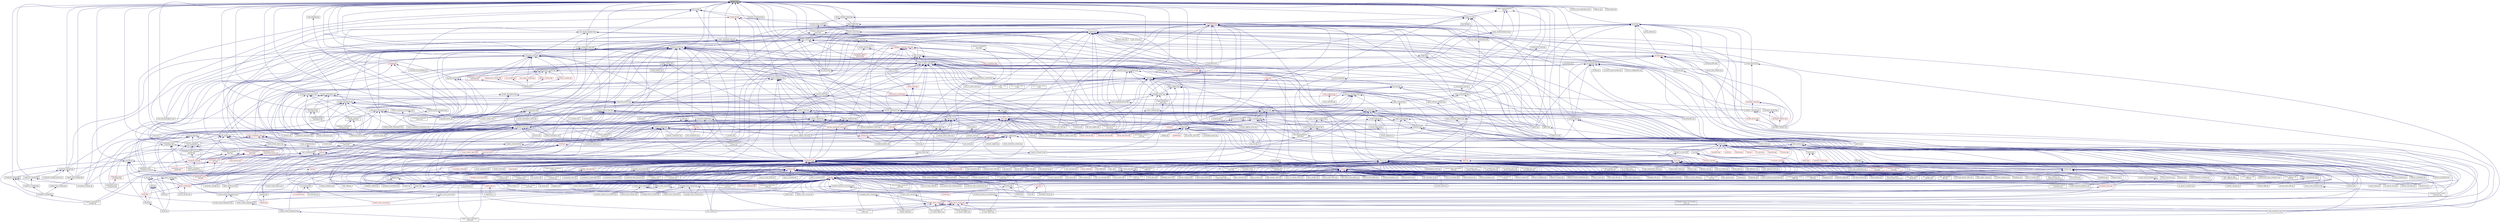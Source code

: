 digraph "address.hpp"
{
  edge [fontname="Helvetica",fontsize="10",labelfontname="Helvetica",labelfontsize="10"];
  node [fontname="Helvetica",fontsize="10",shape=record];
  Node100 [label="address.hpp",height=0.2,width=0.4,color="black", fillcolor="grey75", style="filled", fontcolor="black"];
  Node100 -> Node101 [dir="back",color="midnightblue",fontsize="10",style="solid",fontname="Helvetica"];
  Node101 [label="component_storage.hpp",height=0.2,width=0.4,color="black", fillcolor="white", style="filled",URL="$d0/dd6/components_2component__storage_2component__storage_8hpp.html"];
  Node101 -> Node102 [dir="back",color="midnightblue",fontsize="10",style="solid",fontname="Helvetica"];
  Node102 [label="migrate_to_storage.hpp",height=0.2,width=0.4,color="black", fillcolor="white", style="filled",URL="$da/d18/migrate__to__storage_8hpp.html"];
  Node102 -> Node103 [dir="back",color="midnightblue",fontsize="10",style="solid",fontname="Helvetica"];
  Node103 [label="component_storage.hpp",height=0.2,width=0.4,color="black", fillcolor="white", style="filled",URL="$d4/dfe/include_2component__storage_8hpp.html"];
  Node103 -> Node104 [dir="back",color="midnightblue",fontsize="10",style="solid",fontname="Helvetica"];
  Node104 [label="migrate_component_to\l_storage.cpp",height=0.2,width=0.4,color="black", fillcolor="white", style="filled",URL="$dd/d02/migrate__component__to__storage_8cpp.html"];
  Node101 -> Node103 [dir="back",color="midnightblue",fontsize="10",style="solid",fontname="Helvetica"];
  Node101 -> Node105 [dir="back",color="midnightblue",fontsize="10",style="solid",fontname="Helvetica"];
  Node105 [label="component_storage.cpp",height=0.2,width=0.4,color="black", fillcolor="white", style="filled",URL="$d4/ddf/component__storage_8cpp.html"];
  Node100 -> Node106 [dir="back",color="midnightblue",fontsize="10",style="solid",fontname="Helvetica"];
  Node106 [label="component_storage.hpp",height=0.2,width=0.4,color="black", fillcolor="white", style="filled",URL="$d6/d36/components_2component__storage_2server_2component__storage_8hpp.html"];
  Node106 -> Node101 [dir="back",color="midnightblue",fontsize="10",style="solid",fontname="Helvetica"];
  Node106 -> Node107 [dir="back",color="midnightblue",fontsize="10",style="solid",fontname="Helvetica"];
  Node107 [label="migrate_from_storage.hpp",height=0.2,width=0.4,color="black", fillcolor="white", style="filled",URL="$d3/d9f/server_2migrate__from__storage_8hpp.html"];
  Node107 -> Node108 [dir="back",color="midnightblue",fontsize="10",style="solid",fontname="Helvetica"];
  Node108 [label="migrate_from_storage.hpp",height=0.2,width=0.4,color="black", fillcolor="white", style="filled",URL="$db/d0f/migrate__from__storage_8hpp.html"];
  Node108 -> Node103 [dir="back",color="midnightblue",fontsize="10",style="solid",fontname="Helvetica"];
  Node106 -> Node109 [dir="back",color="midnightblue",fontsize="10",style="solid",fontname="Helvetica"];
  Node109 [label="migrate_to_storage.hpp",height=0.2,width=0.4,color="black", fillcolor="white", style="filled",URL="$d4/d4c/server_2migrate__to__storage_8hpp.html"];
  Node109 -> Node102 [dir="back",color="midnightblue",fontsize="10",style="solid",fontname="Helvetica"];
  Node109 -> Node110 [dir="back",color="midnightblue",fontsize="10",style="solid",fontname="Helvetica"];
  Node110 [label="component_module.cpp",height=0.2,width=0.4,color="black", fillcolor="white", style="filled",URL="$de/dc1/component__storage_2component__module_8cpp.html"];
  Node106 -> Node111 [dir="back",color="midnightblue",fontsize="10",style="solid",fontname="Helvetica"];
  Node111 [label="component_storage_server.cpp",height=0.2,width=0.4,color="black", fillcolor="white", style="filled",URL="$d4/dcb/component__storage__server_8cpp.html"];
  Node100 -> Node107 [dir="back",color="midnightblue",fontsize="10",style="solid",fontname="Helvetica"];
  Node100 -> Node109 [dir="back",color="midnightblue",fontsize="10",style="solid",fontname="Helvetica"];
  Node100 -> Node112 [dir="back",color="midnightblue",fontsize="10",style="solid",fontname="Helvetica"];
  Node112 [label="naming.hpp",height=0.2,width=0.4,color="black", fillcolor="white", style="filled",URL="$dd/d43/naming_8hpp.html"];
  Node112 -> Node113 [dir="back",color="midnightblue",fontsize="10",style="solid",fontname="Helvetica"];
  Node113 [label="row.hpp",height=0.2,width=0.4,color="black", fillcolor="white", style="filled",URL="$dc/d69/row_8hpp.html"];
  Node113 -> Node114 [dir="back",color="midnightblue",fontsize="10",style="solid",fontname="Helvetica"];
  Node114 [label="grid.hpp",height=0.2,width=0.4,color="black", fillcolor="white", style="filled",URL="$dc/d8a/grid_8hpp.html"];
  Node114 -> Node115 [dir="back",color="midnightblue",fontsize="10",style="solid",fontname="Helvetica"];
  Node115 [label="jacobi.cpp",height=0.2,width=0.4,color="black", fillcolor="white", style="filled",URL="$d2/d27/jacobi_8cpp.html"];
  Node114 -> Node116 [dir="back",color="midnightblue",fontsize="10",style="solid",fontname="Helvetica"];
  Node116 [label="solver.hpp",height=0.2,width=0.4,color="red", fillcolor="white", style="filled",URL="$db/d9a/server_2solver_8hpp.html"];
  Node116 -> Node117 [dir="back",color="midnightblue",fontsize="10",style="solid",fontname="Helvetica"];
  Node117 [label="solver.hpp",height=0.2,width=0.4,color="black", fillcolor="white", style="filled",URL="$d2/d1c/solver_8hpp.html"];
  Node117 -> Node115 [dir="back",color="midnightblue",fontsize="10",style="solid",fontname="Helvetica"];
  Node114 -> Node117 [dir="back",color="midnightblue",fontsize="10",style="solid",fontname="Helvetica"];
  Node114 -> Node119 [dir="back",color="midnightblue",fontsize="10",style="solid",fontname="Helvetica"];
  Node119 [label="grid.cpp",height=0.2,width=0.4,color="black", fillcolor="white", style="filled",URL="$d6/d1b/jacobi__component_2grid_8cpp.html"];
  Node113 -> Node120 [dir="back",color="midnightblue",fontsize="10",style="solid",fontname="Helvetica"];
  Node120 [label="stencil_iterator.hpp",height=0.2,width=0.4,color="red", fillcolor="white", style="filled",URL="$dc/d5c/server_2stencil__iterator_8hpp.html"];
  Node120 -> Node116 [dir="back",color="midnightblue",fontsize="10",style="solid",fontname="Helvetica"];
  Node120 -> Node122 [dir="back",color="midnightblue",fontsize="10",style="solid",fontname="Helvetica"];
  Node122 [label="stencil_iterator.cpp",height=0.2,width=0.4,color="black", fillcolor="white", style="filled",URL="$d7/d71/stencil__iterator_8cpp.html"];
  Node113 -> Node119 [dir="back",color="midnightblue",fontsize="10",style="solid",fontname="Helvetica"];
  Node112 -> Node123 [dir="back",color="midnightblue",fontsize="10",style="solid",fontname="Helvetica"];
  Node123 [label="stencil_iterator.hpp",height=0.2,width=0.4,color="black", fillcolor="white", style="filled",URL="$d4/dc8/stencil__iterator_8hpp.html"];
  Node123 -> Node116 [dir="back",color="midnightblue",fontsize="10",style="solid",fontname="Helvetica"];
  Node123 -> Node120 [dir="back",color="midnightblue",fontsize="10",style="solid",fontname="Helvetica"];
  Node123 -> Node122 [dir="back",color="midnightblue",fontsize="10",style="solid",fontname="Helvetica"];
  Node112 -> Node117 [dir="back",color="midnightblue",fontsize="10",style="solid",fontname="Helvetica"];
  Node112 -> Node124 [dir="back",color="midnightblue",fontsize="10",style="solid",fontname="Helvetica"];
  Node124 [label="runtime.hpp",height=0.2,width=0.4,color="black", fillcolor="white", style="filled",URL="$d5/d15/include_2runtime_8hpp.html"];
  Node124 -> Node125 [dir="back",color="midnightblue",fontsize="10",style="solid",fontname="Helvetica"];
  Node125 [label="async_io_action.cpp",height=0.2,width=0.4,color="black", fillcolor="white", style="filled",URL="$d3/df5/async__io__action_8cpp.html"];
  Node124 -> Node126 [dir="back",color="midnightblue",fontsize="10",style="solid",fontname="Helvetica"];
  Node126 [label="async_io_external.cpp",height=0.2,width=0.4,color="black", fillcolor="white", style="filled",URL="$da/d9a/async__io__external_8cpp.html"];
  Node124 -> Node127 [dir="back",color="midnightblue",fontsize="10",style="solid",fontname="Helvetica"];
  Node127 [label="async_io_low_level.cpp",height=0.2,width=0.4,color="black", fillcolor="white", style="filled",URL="$dc/d10/async__io__low__level_8cpp.html"];
  Node124 -> Node128 [dir="back",color="midnightblue",fontsize="10",style="solid",fontname="Helvetica"];
  Node128 [label="async_io_simple.cpp",height=0.2,width=0.4,color="black", fillcolor="white", style="filled",URL="$da/db7/async__io__simple_8cpp.html"];
  Node124 -> Node129 [dir="back",color="midnightblue",fontsize="10",style="solid",fontname="Helvetica"];
  Node129 [label="rnd_future_reduce.cpp",height=0.2,width=0.4,color="black", fillcolor="white", style="filled",URL="$d1/db5/rnd__future__reduce_8cpp.html"];
  Node124 -> Node130 [dir="back",color="midnightblue",fontsize="10",style="solid",fontname="Helvetica"];
  Node130 [label="oversubscribing_resource\l_partitioner.cpp",height=0.2,width=0.4,color="black", fillcolor="white", style="filled",URL="$dd/dee/oversubscribing__resource__partitioner_8cpp.html"];
  Node124 -> Node131 [dir="back",color="midnightblue",fontsize="10",style="solid",fontname="Helvetica"];
  Node131 [label="system_characteristics.hpp",height=0.2,width=0.4,color="black", fillcolor="white", style="filled",URL="$d0/d07/system__characteristics_8hpp.html"];
  Node131 -> Node130 [dir="back",color="midnightblue",fontsize="10",style="solid",fontname="Helvetica"];
  Node131 -> Node132 [dir="back",color="midnightblue",fontsize="10",style="solid",fontname="Helvetica"];
  Node132 [label="simple_resource_partitioner.cpp",height=0.2,width=0.4,color="black", fillcolor="white", style="filled",URL="$d5/df9/simple__resource__partitioner_8cpp.html"];
  Node124 -> Node132 [dir="back",color="midnightblue",fontsize="10",style="solid",fontname="Helvetica"];
  Node124 -> Node133 [dir="back",color="midnightblue",fontsize="10",style="solid",fontname="Helvetica"];
  Node133 [label="hpx.hpp",height=0.2,width=0.4,color="red", fillcolor="white", style="filled",URL="$d0/daa/hpx_8hpp.html"];
  Node133 -> Node140 [dir="back",color="midnightblue",fontsize="10",style="solid",fontname="Helvetica"];
  Node140 [label="1d_stencil_4_throttle.cpp",height=0.2,width=0.4,color="black", fillcolor="white", style="filled",URL="$d6/de5/1d__stencil__4__throttle_8cpp.html"];
  Node133 -> Node145 [dir="back",color="midnightblue",fontsize="10",style="solid",fontname="Helvetica"];
  Node145 [label="accumulator.cpp",height=0.2,width=0.4,color="black", fillcolor="white", style="filled",URL="$d1/d81/accumulator_8cpp.html"];
  Node133 -> Node146 [dir="back",color="midnightblue",fontsize="10",style="solid",fontname="Helvetica"];
  Node146 [label="accumulator.hpp",height=0.2,width=0.4,color="black", fillcolor="white", style="filled",URL="$d4/d9d/server_2accumulator_8hpp.html"];
  Node146 -> Node145 [dir="back",color="midnightblue",fontsize="10",style="solid",fontname="Helvetica"];
  Node146 -> Node147 [dir="back",color="midnightblue",fontsize="10",style="solid",fontname="Helvetica"];
  Node147 [label="accumulator.hpp",height=0.2,width=0.4,color="red", fillcolor="white", style="filled",URL="$d8/d5e/accumulator_8hpp.html"];
  Node133 -> Node149 [dir="back",color="midnightblue",fontsize="10",style="solid",fontname="Helvetica"];
  Node149 [label="template_function_accumulator.hpp",height=0.2,width=0.4,color="black", fillcolor="white", style="filled",URL="$d7/da6/server_2template__function__accumulator_8hpp.html"];
  Node149 -> Node150 [dir="back",color="midnightblue",fontsize="10",style="solid",fontname="Helvetica"];
  Node150 [label="template_function_accumulator.cpp",height=0.2,width=0.4,color="black", fillcolor="white", style="filled",URL="$d5/d02/template__function__accumulator_8cpp.html"];
  Node149 -> Node151 [dir="back",color="midnightblue",fontsize="10",style="solid",fontname="Helvetica"];
  Node151 [label="template_function_accumulator.hpp",height=0.2,width=0.4,color="black", fillcolor="white", style="filled",URL="$d3/de9/template__function__accumulator_8hpp.html"];
  Node151 -> Node152 [dir="back",color="midnightblue",fontsize="10",style="solid",fontname="Helvetica"];
  Node152 [label="template_function_accumulator\l_client.cpp",height=0.2,width=0.4,color="black", fillcolor="white", style="filled",URL="$d0/dc6/template__function__accumulator__client_8cpp.html"];
  Node133 -> Node153 [dir="back",color="midnightblue",fontsize="10",style="solid",fontname="Helvetica"];
  Node153 [label="template_accumulator.cpp",height=0.2,width=0.4,color="black", fillcolor="white", style="filled",URL="$d0/d4a/template__accumulator_8cpp.html"];
  Node133 -> Node150 [dir="back",color="midnightblue",fontsize="10",style="solid",fontname="Helvetica"];
  Node133 -> Node151 [dir="back",color="midnightblue",fontsize="10",style="solid",fontname="Helvetica"];
  Node133 -> Node154 [dir="back",color="midnightblue",fontsize="10",style="solid",fontname="Helvetica"];
  Node154 [label="allgather_module.cpp",height=0.2,width=0.4,color="black", fillcolor="white", style="filled",URL="$df/de4/allgather__module_8cpp.html"];
  Node133 -> Node155 [dir="back",color="midnightblue",fontsize="10",style="solid",fontname="Helvetica"];
  Node155 [label="allgather.cpp",height=0.2,width=0.4,color="black", fillcolor="white", style="filled",URL="$d7/d06/allgather_8cpp.html"];
  Node133 -> Node157 [dir="back",color="midnightblue",fontsize="10",style="solid",fontname="Helvetica"];
  Node157 [label="ag_client.cpp",height=0.2,width=0.4,color="black", fillcolor="white", style="filled",URL="$d4/d5d/ag__client_8cpp.html"];
  Node133 -> Node160 [dir="back",color="midnightblue",fontsize="10",style="solid",fontname="Helvetica"];
  Node160 [label="cancelable_action.cpp",height=0.2,width=0.4,color="black", fillcolor="white", style="filled",URL="$d5/d0c/cancelable__action_8cpp.html"];
  Node133 -> Node161 [dir="back",color="midnightblue",fontsize="10",style="solid",fontname="Helvetica"];
  Node161 [label="cancelable_action.hpp",height=0.2,width=0.4,color="red", fillcolor="white", style="filled",URL="$d5/d4d/server_2cancelable__action_8hpp.html"];
  Node161 -> Node160 [dir="back",color="midnightblue",fontsize="10",style="solid",fontname="Helvetica"];
  Node133 -> Node168 [dir="back",color="midnightblue",fontsize="10",style="solid",fontname="Helvetica"];
  Node168 [label="hello_world_component.hpp",height=0.2,width=0.4,color="red", fillcolor="white", style="filled",URL="$df/df0/hello__world__component_8hpp.html"];
  Node133 -> Node115 [dir="back",color="midnightblue",fontsize="10",style="solid",fontname="Helvetica"];
  Node133 -> Node119 [dir="back",color="midnightblue",fontsize="10",style="solid",fontname="Helvetica"];
  Node133 -> Node122 [dir="back",color="midnightblue",fontsize="10",style="solid",fontname="Helvetica"];
  Node133 -> Node183 [dir="back",color="midnightblue",fontsize="10",style="solid",fontname="Helvetica"];
  Node183 [label="nqueen.cpp",height=0.2,width=0.4,color="black", fillcolor="white", style="filled",URL="$db/dca/nqueen_8cpp.html"];
  Node133 -> Node184 [dir="back",color="midnightblue",fontsize="10",style="solid",fontname="Helvetica"];
  Node184 [label="nqueen.hpp",height=0.2,width=0.4,color="black", fillcolor="white", style="filled",URL="$de/d58/server_2nqueen_8hpp.html"];
  Node184 -> Node183 [dir="back",color="midnightblue",fontsize="10",style="solid",fontname="Helvetica"];
  Node184 -> Node185 [dir="back",color="midnightblue",fontsize="10",style="solid",fontname="Helvetica"];
  Node185 [label="nqueen.hpp",height=0.2,width=0.4,color="black", fillcolor="white", style="filled",URL="$da/dfd/stubs_2nqueen_8hpp.html"];
  Node185 -> Node186 [dir="back",color="midnightblue",fontsize="10",style="solid",fontname="Helvetica"];
  Node186 [label="nqueen.hpp",height=0.2,width=0.4,color="red", fillcolor="white", style="filled",URL="$d0/d07/nqueen_8hpp.html"];
  Node133 -> Node188 [dir="back",color="midnightblue",fontsize="10",style="solid",fontname="Helvetica"];
  Node188 [label="sine.cpp",height=0.2,width=0.4,color="black", fillcolor="white", style="filled",URL="$d3/d0d/server_2sine_8cpp.html"];
  Node133 -> Node189 [dir="back",color="midnightblue",fontsize="10",style="solid",fontname="Helvetica"];
  Node189 [label="sine.hpp",height=0.2,width=0.4,color="red", fillcolor="white", style="filled",URL="$d8/dac/sine_8hpp.html"];
  Node189 -> Node188 [dir="back",color="midnightblue",fontsize="10",style="solid",fontname="Helvetica"];
  Node133 -> Node198 [dir="back",color="midnightblue",fontsize="10",style="solid",fontname="Helvetica"];
  Node198 [label="factorial.cpp",height=0.2,width=0.4,color="black", fillcolor="white", style="filled",URL="$d9/d00/factorial_8cpp.html"];
  Node133 -> Node201 [dir="back",color="midnightblue",fontsize="10",style="solid",fontname="Helvetica"];
  Node201 [label="interest_calculator.cpp",height=0.2,width=0.4,color="black", fillcolor="white", style="filled",URL="$d2/d86/interest__calculator_8cpp.html"];
  Node133 -> Node202 [dir="back",color="midnightblue",fontsize="10",style="solid",fontname="Helvetica"];
  Node202 [label="non_atomic_rma.cpp",height=0.2,width=0.4,color="black", fillcolor="white", style="filled",URL="$d7/d8b/non__atomic__rma_8cpp.html"];
  Node133 -> Node205 [dir="back",color="midnightblue",fontsize="10",style="solid",fontname="Helvetica"];
  Node205 [label="quicksort.cpp",height=0.2,width=0.4,color="black", fillcolor="white", style="filled",URL="$d3/d1e/quicksort_8cpp.html"];
  Node133 -> Node213 [dir="back",color="midnightblue",fontsize="10",style="solid",fontname="Helvetica"];
  Node213 [label="random_mem_access.cpp",height=0.2,width=0.4,color="black", fillcolor="white", style="filled",URL="$d1/d51/random__mem__access_8cpp.html"];
  Node133 -> Node214 [dir="back",color="midnightblue",fontsize="10",style="solid",fontname="Helvetica"];
  Node214 [label="random_mem_access.hpp",height=0.2,width=0.4,color="black", fillcolor="white", style="filled",URL="$d0/d19/server_2random__mem__access_8hpp.html"];
  Node214 -> Node213 [dir="back",color="midnightblue",fontsize="10",style="solid",fontname="Helvetica"];
  Node214 -> Node215 [dir="back",color="midnightblue",fontsize="10",style="solid",fontname="Helvetica"];
  Node215 [label="random_mem_access.hpp",height=0.2,width=0.4,color="black", fillcolor="white", style="filled",URL="$d3/d32/stubs_2random__mem__access_8hpp.html"];
  Node215 -> Node216 [dir="back",color="midnightblue",fontsize="10",style="solid",fontname="Helvetica"];
  Node216 [label="random_mem_access.hpp",height=0.2,width=0.4,color="red", fillcolor="white", style="filled",URL="$db/de8/random__mem__access_8hpp.html"];
  Node133 -> Node130 [dir="back",color="midnightblue",fontsize="10",style="solid",fontname="Helvetica"];
  Node133 -> Node132 [dir="back",color="midnightblue",fontsize="10",style="solid",fontname="Helvetica"];
  Node133 -> Node232 [dir="back",color="midnightblue",fontsize="10",style="solid",fontname="Helvetica"];
  Node232 [label="startup_shutdown.cpp",height=0.2,width=0.4,color="black", fillcolor="white", style="filled",URL="$d3/dfc/server_2startup__shutdown_8cpp.html"];
  Node133 -> Node235 [dir="back",color="midnightblue",fontsize="10",style="solid",fontname="Helvetica"];
  Node235 [label="throttle.cpp",height=0.2,width=0.4,color="black", fillcolor="white", style="filled",URL="$de/d56/server_2throttle_8cpp.html"];
  Node133 -> Node236 [dir="back",color="midnightblue",fontsize="10",style="solid",fontname="Helvetica"];
  Node236 [label="throttle.hpp",height=0.2,width=0.4,color="black", fillcolor="white", style="filled",URL="$db/dc9/server_2throttle_8hpp.html"];
  Node236 -> Node235 [dir="back",color="midnightblue",fontsize="10",style="solid",fontname="Helvetica"];
  Node236 -> Node237 [dir="back",color="midnightblue",fontsize="10",style="solid",fontname="Helvetica"];
  Node237 [label="throttle.hpp",height=0.2,width=0.4,color="red", fillcolor="white", style="filled",URL="$d5/dec/stubs_2throttle_8hpp.html"];
  Node133 -> Node237 [dir="back",color="midnightblue",fontsize="10",style="solid",fontname="Helvetica"];
  Node133 -> Node239 [dir="back",color="midnightblue",fontsize="10",style="solid",fontname="Helvetica"];
  Node239 [label="throttle.cpp",height=0.2,width=0.4,color="black", fillcolor="white", style="filled",URL="$db/d02/throttle_8cpp.html"];
  Node133 -> Node249 [dir="back",color="midnightblue",fontsize="10",style="solid",fontname="Helvetica"];
  Node249 [label="simple_central_tuplespace.hpp",height=0.2,width=0.4,color="black", fillcolor="white", style="filled",URL="$db/d69/server_2simple__central__tuplespace_8hpp.html"];
  Node249 -> Node250 [dir="back",color="midnightblue",fontsize="10",style="solid",fontname="Helvetica"];
  Node250 [label="simple_central_tuplespace.cpp",height=0.2,width=0.4,color="black", fillcolor="white", style="filled",URL="$d3/dec/simple__central__tuplespace_8cpp.html"];
  Node249 -> Node251 [dir="back",color="midnightblue",fontsize="10",style="solid",fontname="Helvetica"];
  Node251 [label="simple_central_tuplespace.hpp",height=0.2,width=0.4,color="black", fillcolor="white", style="filled",URL="$d0/d4b/stubs_2simple__central__tuplespace_8hpp.html"];
  Node251 -> Node252 [dir="back",color="midnightblue",fontsize="10",style="solid",fontname="Helvetica"];
  Node252 [label="simple_central_tuplespace.hpp",height=0.2,width=0.4,color="black", fillcolor="white", style="filled",URL="$d5/ddd/simple__central__tuplespace_8hpp.html"];
  Node252 -> Node253 [dir="back",color="midnightblue",fontsize="10",style="solid",fontname="Helvetica"];
  Node253 [label="simple_central_tuplespace\l_client.cpp",height=0.2,width=0.4,color="black", fillcolor="white", style="filled",URL="$d1/d7b/simple__central__tuplespace__client_8cpp.html"];
  Node133 -> Node254 [dir="back",color="midnightblue",fontsize="10",style="solid",fontname="Helvetica"];
  Node254 [label="tuples_warehouse.hpp",height=0.2,width=0.4,color="black", fillcolor="white", style="filled",URL="$da/de6/tuples__warehouse_8hpp.html"];
  Node254 -> Node249 [dir="back",color="midnightblue",fontsize="10",style="solid",fontname="Helvetica"];
  Node133 -> Node250 [dir="back",color="midnightblue",fontsize="10",style="solid",fontname="Helvetica"];
  Node133 -> Node275 [dir="back",color="midnightblue",fontsize="10",style="solid",fontname="Helvetica"];
  Node275 [label="network_storage.cpp",height=0.2,width=0.4,color="black", fillcolor="white", style="filled",URL="$db/daa/network__storage_8cpp.html"];
  Node133 -> Node277 [dir="back",color="midnightblue",fontsize="10",style="solid",fontname="Helvetica"];
  Node277 [label="osu_bcast.cpp",height=0.2,width=0.4,color="black", fillcolor="white", style="filled",URL="$d3/dca/osu__bcast_8cpp.html"];
  Node133 -> Node290 [dir="back",color="midnightblue",fontsize="10",style="solid",fontname="Helvetica"];
  Node290 [label="action_move_semantics.cpp",height=0.2,width=0.4,color="black", fillcolor="white", style="filled",URL="$d4/db3/action__move__semantics_8cpp.html"];
  Node133 -> Node292 [dir="back",color="midnightblue",fontsize="10",style="solid",fontname="Helvetica"];
  Node292 [label="duplicate_id_registration\l_1596.cpp",height=0.2,width=0.4,color="black", fillcolor="white", style="filled",URL="$db/d8d/duplicate__id__registration__1596_8cpp.html"];
  Node133 -> Node295 [dir="back",color="midnightblue",fontsize="10",style="solid",fontname="Helvetica"];
  Node295 [label="send_gid_keep_component\l_1624.cpp",height=0.2,width=0.4,color="black", fillcolor="white", style="filled",URL="$d9/d49/send__gid__keep__component__1624_8cpp.html"];
  Node133 -> Node296 [dir="back",color="midnightblue",fontsize="10",style="solid",fontname="Helvetica"];
  Node296 [label="algorithms.cc",height=0.2,width=0.4,color="black", fillcolor="white", style="filled",URL="$d5/d1b/algorithms_8cc.html"];
  Node133 -> Node297 [dir="back",color="midnightblue",fontsize="10",style="solid",fontname="Helvetica"];
  Node297 [label="matrix_hpx.hh",height=0.2,width=0.4,color="red", fillcolor="white", style="filled",URL="$d5/d89/matrix__hpx_8hh.html"];
  Node297 -> Node296 [dir="back",color="midnightblue",fontsize="10",style="solid",fontname="Helvetica"];
  Node133 -> Node302 [dir="back",color="midnightblue",fontsize="10",style="solid",fontname="Helvetica"];
  Node302 [label="block_matrix.cc",height=0.2,width=0.4,color="black", fillcolor="white", style="filled",URL="$de/d88/block__matrix_8cc.html"];
  Node133 -> Node310 [dir="back",color="midnightblue",fontsize="10",style="solid",fontname="Helvetica"];
  Node310 [label="id_type_ref_counting\l_1032.cpp",height=0.2,width=0.4,color="black", fillcolor="white", style="filled",URL="$d8/dfd/id__type__ref__counting__1032_8cpp.html"];
  Node133 -> Node313 [dir="back",color="midnightblue",fontsize="10",style="solid",fontname="Helvetica"];
  Node313 [label="after_588.cpp",height=0.2,width=0.4,color="black", fillcolor="white", style="filled",URL="$dc/dc0/after__588_8cpp.html"];
  Node133 -> Node316 [dir="back",color="midnightblue",fontsize="10",style="solid",fontname="Helvetica"];
  Node316 [label="barrier_hang.cpp",height=0.2,width=0.4,color="black", fillcolor="white", style="filled",URL="$dd/d8b/barrier__hang_8cpp.html"];
  Node133 -> Node333 [dir="back",color="midnightblue",fontsize="10",style="solid",fontname="Helvetica"];
  Node333 [label="lifetime_588.cpp",height=0.2,width=0.4,color="black", fillcolor="white", style="filled",URL="$d7/dca/lifetime__588_8cpp.html"];
  Node133 -> Node340 [dir="back",color="midnightblue",fontsize="10",style="solid",fontname="Helvetica"];
  Node340 [label="set_hpx_limit_798.cpp",height=0.2,width=0.4,color="black", fillcolor="white", style="filled",URL="$d2/dfb/set__hpx__limit__798_8cpp.html"];
  Node133 -> Node342 [dir="back",color="midnightblue",fontsize="10",style="solid",fontname="Helvetica"];
  Node342 [label="shared_stated_leaked\l_1211.cpp",height=0.2,width=0.4,color="black", fillcolor="white", style="filled",URL="$dc/dce/shared__stated__leaked__1211_8cpp.html"];
  Node133 -> Node344 [dir="back",color="midnightblue",fontsize="10",style="solid",fontname="Helvetica"];
  Node344 [label="wait_all_hang_1946.cpp",height=0.2,width=0.4,color="black", fillcolor="white", style="filled",URL="$d5/d69/wait__all__hang__1946_8cpp.html"];
  Node133 -> Node376 [dir="back",color="midnightblue",fontsize="10",style="solid",fontname="Helvetica"];
  Node376 [label="managed_refcnt_checker.cpp",height=0.2,width=0.4,color="black", fillcolor="white", style="filled",URL="$d3/d8d/managed__refcnt__checker_8cpp.html"];
  Node133 -> Node377 [dir="back",color="midnightblue",fontsize="10",style="solid",fontname="Helvetica"];
  Node377 [label="managed_refcnt_checker.hpp",height=0.2,width=0.4,color="red", fillcolor="white", style="filled",URL="$db/dd0/managed__refcnt__checker_8hpp.html"];
  Node377 -> Node378 [dir="back",color="midnightblue",fontsize="10",style="solid",fontname="Helvetica"];
  Node378 [label="credit_exhaustion.cpp",height=0.2,width=0.4,color="black", fillcolor="white", style="filled",URL="$d6/d80/credit__exhaustion_8cpp.html"];
  Node377 -> Node380 [dir="back",color="midnightblue",fontsize="10",style="solid",fontname="Helvetica"];
  Node380 [label="local_embedded_ref\l_to_remote_object.cpp",height=0.2,width=0.4,color="black", fillcolor="white", style="filled",URL="$d6/d34/local__embedded__ref__to__remote__object_8cpp.html"];
  Node377 -> Node383 [dir="back",color="midnightblue",fontsize="10",style="solid",fontname="Helvetica"];
  Node383 [label="remote_embedded_ref\l_to_local_object.cpp",height=0.2,width=0.4,color="black", fillcolor="white", style="filled",URL="$d4/ded/remote__embedded__ref__to__local__object_8cpp.html"];
  Node377 -> Node384 [dir="back",color="midnightblue",fontsize="10",style="solid",fontname="Helvetica"];
  Node384 [label="remote_embedded_ref\l_to_remote_object.cpp",height=0.2,width=0.4,color="black", fillcolor="white", style="filled",URL="$dc/dca/remote__embedded__ref__to__remote__object_8cpp.html"];
  Node377 -> Node386 [dir="back",color="midnightblue",fontsize="10",style="solid",fontname="Helvetica"];
  Node386 [label="scoped_ref_to_remote\l_object.cpp",height=0.2,width=0.4,color="black", fillcolor="white", style="filled",URL="$de/d85/scoped__ref__to__remote__object_8cpp.html"];
  Node377 -> Node387 [dir="back",color="midnightblue",fontsize="10",style="solid",fontname="Helvetica"];
  Node387 [label="split_credit.cpp",height=0.2,width=0.4,color="black", fillcolor="white", style="filled",URL="$dc/d1c/split__credit_8cpp.html"];
  Node377 -> Node389 [dir="back",color="midnightblue",fontsize="10",style="solid",fontname="Helvetica"];
  Node389 [label="uncounted_symbol_to\l_remote_object.cpp",height=0.2,width=0.4,color="black", fillcolor="white", style="filled",URL="$d5/d86/uncounted__symbol__to__remote__object_8cpp.html"];
  Node133 -> Node390 [dir="back",color="midnightblue",fontsize="10",style="solid",fontname="Helvetica"];
  Node390 [label="managed_refcnt_checker.cpp",height=0.2,width=0.4,color="black", fillcolor="white", style="filled",URL="$d7/d11/server_2managed__refcnt__checker_8cpp.html"];
  Node133 -> Node391 [dir="back",color="midnightblue",fontsize="10",style="solid",fontname="Helvetica"];
  Node391 [label="managed_refcnt_checker.hpp",height=0.2,width=0.4,color="black", fillcolor="white", style="filled",URL="$df/da6/server_2managed__refcnt__checker_8hpp.html"];
  Node391 -> Node376 [dir="back",color="midnightblue",fontsize="10",style="solid",fontname="Helvetica"];
  Node391 -> Node390 [dir="back",color="midnightblue",fontsize="10",style="solid",fontname="Helvetica"];
  Node391 -> Node392 [dir="back",color="midnightblue",fontsize="10",style="solid",fontname="Helvetica"];
  Node392 [label="managed_refcnt_checker.hpp",height=0.2,width=0.4,color="black", fillcolor="white", style="filled",URL="$d3/d77/stubs_2managed__refcnt__checker_8hpp.html"];
  Node392 -> Node377 [dir="back",color="midnightblue",fontsize="10",style="solid",fontname="Helvetica"];
  Node133 -> Node393 [dir="back",color="midnightblue",fontsize="10",style="solid",fontname="Helvetica"];
  Node393 [label="simple_refcnt_checker.cpp",height=0.2,width=0.4,color="black", fillcolor="white", style="filled",URL="$d7/d14/server_2simple__refcnt__checker_8cpp.html"];
  Node133 -> Node394 [dir="back",color="midnightblue",fontsize="10",style="solid",fontname="Helvetica"];
  Node394 [label="simple_refcnt_checker.hpp",height=0.2,width=0.4,color="black", fillcolor="white", style="filled",URL="$d6/d3d/server_2simple__refcnt__checker_8hpp.html"];
  Node394 -> Node393 [dir="back",color="midnightblue",fontsize="10",style="solid",fontname="Helvetica"];
  Node394 -> Node395 [dir="back",color="midnightblue",fontsize="10",style="solid",fontname="Helvetica"];
  Node395 [label="simple_refcnt_checker.cpp",height=0.2,width=0.4,color="black", fillcolor="white", style="filled",URL="$df/d16/simple__refcnt__checker_8cpp.html"];
  Node394 -> Node396 [dir="back",color="midnightblue",fontsize="10",style="solid",fontname="Helvetica"];
  Node396 [label="simple_refcnt_checker.hpp",height=0.2,width=0.4,color="black", fillcolor="white", style="filled",URL="$da/d8e/stubs_2simple__refcnt__checker_8hpp.html"];
  Node396 -> Node397 [dir="back",color="midnightblue",fontsize="10",style="solid",fontname="Helvetica"];
  Node397 [label="simple_refcnt_checker.hpp",height=0.2,width=0.4,color="red", fillcolor="white", style="filled",URL="$dd/d4e/simple__refcnt__checker_8hpp.html"];
  Node397 -> Node378 [dir="back",color="midnightblue",fontsize="10",style="solid",fontname="Helvetica"];
  Node397 -> Node380 [dir="back",color="midnightblue",fontsize="10",style="solid",fontname="Helvetica"];
  Node397 -> Node383 [dir="back",color="midnightblue",fontsize="10",style="solid",fontname="Helvetica"];
  Node397 -> Node384 [dir="back",color="midnightblue",fontsize="10",style="solid",fontname="Helvetica"];
  Node397 -> Node386 [dir="back",color="midnightblue",fontsize="10",style="solid",fontname="Helvetica"];
  Node397 -> Node387 [dir="back",color="midnightblue",fontsize="10",style="solid",fontname="Helvetica"];
  Node397 -> Node389 [dir="back",color="midnightblue",fontsize="10",style="solid",fontname="Helvetica"];
  Node133 -> Node398 [dir="back",color="midnightblue",fontsize="10",style="solid",fontname="Helvetica"];
  Node398 [label="simple_mobile_object.cpp",height=0.2,width=0.4,color="black", fillcolor="white", style="filled",URL="$d2/da7/simple__mobile__object_8cpp.html"];
  Node133 -> Node395 [dir="back",color="midnightblue",fontsize="10",style="solid",fontname="Helvetica"];
  Node133 -> Node397 [dir="back",color="midnightblue",fontsize="10",style="solid",fontname="Helvetica"];
  Node133 -> Node392 [dir="back",color="midnightblue",fontsize="10",style="solid",fontname="Helvetica"];
  Node133 -> Node396 [dir="back",color="midnightblue",fontsize="10",style="solid",fontname="Helvetica"];
  Node133 -> Node632 [dir="back",color="midnightblue",fontsize="10",style="solid",fontname="Helvetica"];
  Node632 [label="put_parcels_with_coalescing.cpp",height=0.2,width=0.4,color="black", fillcolor="white", style="filled",URL="$d6/dca/put__parcels__with__coalescing_8cpp.html"];
  Node133 -> Node633 [dir="back",color="midnightblue",fontsize="10",style="solid",fontname="Helvetica"];
  Node633 [label="put_parcels_with_compression.cpp",height=0.2,width=0.4,color="black", fillcolor="white", style="filled",URL="$df/d62/put__parcels__with__compression_8cpp.html"];
  Node133 -> Node635 [dir="back",color="midnightblue",fontsize="10",style="solid",fontname="Helvetica"];
  Node635 [label="serialize_buffer.cpp",height=0.2,width=0.4,color="black", fillcolor="white", style="filled",URL="$d1/d00/serialize__buffer_8cpp.html"];
  Node124 -> Node643 [dir="back",color="midnightblue",fontsize="10",style="solid",fontname="Helvetica"];
  Node643 [label="partitioner.cpp",height=0.2,width=0.4,color="black", fillcolor="white", style="filled",URL="$d6/dab/partitioner_8cpp.html"];
  Node124 -> Node644 [dir="back",color="midnightblue",fontsize="10",style="solid",fontname="Helvetica"];
  Node644 [label="plain_action_move_semantics.cpp",height=0.2,width=0.4,color="black", fillcolor="white", style="filled",URL="$db/d0f/plain__action__move__semantics_8cpp.html"];
  Node124 -> Node645 [dir="back",color="midnightblue",fontsize="10",style="solid",fontname="Helvetica"];
  Node645 [label="future_hang_on_get\l_629.cpp",height=0.2,width=0.4,color="black", fillcolor="white", style="filled",URL="$d6/dfd/future__hang__on__get__629_8cpp.html"];
  Node124 -> Node646 [dir="back",color="midnightblue",fontsize="10",style="solid",fontname="Helvetica"];
  Node646 [label="future_hang_on_then\l_629.cpp",height=0.2,width=0.4,color="black", fillcolor="white", style="filled",URL="$d1/ddc/future__hang__on__then__629_8cpp.html"];
  Node124 -> Node647 [dir="back",color="midnightblue",fontsize="10",style="solid",fontname="Helvetica"];
  Node647 [label="future_hang_on_wait\l_with_callback_629.cpp",height=0.2,width=0.4,color="black", fillcolor="white", style="filled",URL="$d0/d0e/future__hang__on__wait__with__callback__629_8cpp.html"];
  Node124 -> Node648 [dir="back",color="midnightblue",fontsize="10",style="solid",fontname="Helvetica"];
  Node648 [label="all_counters.cpp",height=0.2,width=0.4,color="black", fillcolor="white", style="filled",URL="$d1/d66/all__counters_8cpp.html"];
  Node124 -> Node649 [dir="back",color="midnightblue",fontsize="10",style="solid",fontname="Helvetica"];
  Node649 [label="thread_affinity.cpp",height=0.2,width=0.4,color="black", fillcolor="white", style="filled",URL="$da/dce/thread__affinity_8cpp.html"];
  Node124 -> Node650 [dir="back",color="midnightblue",fontsize="10",style="solid",fontname="Helvetica"];
  Node650 [label="thread_mf.cpp",height=0.2,width=0.4,color="black", fillcolor="white", style="filled",URL="$da/d21/thread__mf_8cpp.html"];
  Node124 -> Node651 [dir="back",color="midnightblue",fontsize="10",style="solid",fontname="Helvetica"];
  Node651 [label="thread_stacksize.cpp",height=0.2,width=0.4,color="black", fillcolor="white", style="filled",URL="$df/d43/thread__stacksize_8cpp.html"];
  Node124 -> Node652 [dir="back",color="midnightblue",fontsize="10",style="solid",fontname="Helvetica"];
  Node652 [label="thread_stacksize_overflow.cpp",height=0.2,width=0.4,color="black", fillcolor="white", style="filled",URL="$d3/dc0/thread__stacksize__overflow_8cpp.html"];
  Node112 -> Node104 [dir="back",color="midnightblue",fontsize="10",style="solid",fontname="Helvetica"];
  Node112 -> Node648 [dir="back",color="midnightblue",fontsize="10",style="solid",fontname="Helvetica"];
  Node100 -> Node653 [dir="back",color="midnightblue",fontsize="10",style="solid",fontname="Helvetica"];
  Node653 [label="async_implementations.hpp",height=0.2,width=0.4,color="black", fillcolor="white", style="filled",URL="$d8/df1/async__implementations_8hpp.html"];
  Node653 -> Node654 [dir="back",color="midnightblue",fontsize="10",style="solid",fontname="Helvetica"];
  Node654 [label="async.hpp",height=0.2,width=0.4,color="black", fillcolor="white", style="filled",URL="$d1/da1/lcos_2async_8hpp.html"];
  Node654 -> Node655 [dir="back",color="midnightblue",fontsize="10",style="solid",fontname="Helvetica"];
  Node655 [label="async.hpp",height=0.2,width=0.4,color="red", fillcolor="white", style="filled",URL="$d5/d2c/async_8hpp.html"];
  Node655 -> Node656 [dir="back",color="midnightblue",fontsize="10",style="solid",fontname="Helvetica"];
  Node656 [label="apply.hpp",height=0.2,width=0.4,color="black", fillcolor="white", style="filled",URL="$d7/d4c/apply_8hpp.html"];
  Node656 -> Node657 [dir="back",color="midnightblue",fontsize="10",style="solid",fontname="Helvetica"];
  Node657 [label="widget.cpp",height=0.2,width=0.4,color="black", fillcolor="white", style="filled",URL="$da/d15/widget_8cpp.html"];
  Node656 -> Node658 [dir="back",color="midnightblue",fontsize="10",style="solid",fontname="Helvetica"];
  Node658 [label="ostream.hpp",height=0.2,width=0.4,color="red", fillcolor="white", style="filled",URL="$d1/d38/ostream_8hpp.html"];
  Node658 -> Node698 [dir="back",color="midnightblue",fontsize="10",style="solid",fontname="Helvetica"];
  Node698 [label="component_module.cpp",height=0.2,width=0.4,color="black", fillcolor="white", style="filled",URL="$da/d41/iostreams_2component__module_8cpp.html"];
  Node658 -> Node699 [dir="back",color="midnightblue",fontsize="10",style="solid",fontname="Helvetica"];
  Node699 [label="standard_streams.cpp",height=0.2,width=0.4,color="black", fillcolor="white", style="filled",URL="$da/d60/standard__streams_8cpp.html"];
  Node656 -> Node700 [dir="back",color="midnightblue",fontsize="10",style="solid",fontname="Helvetica"];
  Node700 [label="apply.hpp",height=0.2,width=0.4,color="red", fillcolor="white", style="filled",URL="$d6/d2c/include_2apply_8hpp.html"];
  Node700 -> Node701 [dir="back",color="midnightblue",fontsize="10",style="solid",fontname="Helvetica"];
  Node701 [label="fail_compile_const\l_array_argument.cpp",height=0.2,width=0.4,color="black", fillcolor="white", style="filled",URL="$dc/dba/fail__compile__const__array__argument_8cpp.html"];
  Node700 -> Node702 [dir="back",color="midnightblue",fontsize="10",style="solid",fontname="Helvetica"];
  Node702 [label="succeed_compile_const\l_ref_argument.cpp",height=0.2,width=0.4,color="black", fillcolor="white", style="filled",URL="$d9/dc9/succeed__compile__const__ref__argument_8cpp.html"];
  Node700 -> Node703 [dir="back",color="midnightblue",fontsize="10",style="solid",fontname="Helvetica"];
  Node703 [label="apply_colocated.cpp",height=0.2,width=0.4,color="black", fillcolor="white", style="filled",URL="$d5/dd3/apply__colocated_8cpp.html"];
  Node700 -> Node707 [dir="back",color="midnightblue",fontsize="10",style="solid",fontname="Helvetica"];
  Node707 [label="apply_remote.cpp",height=0.2,width=0.4,color="black", fillcolor="white", style="filled",URL="$d9/d40/apply__remote_8cpp.html"];
  Node700 -> Node708 [dir="back",color="midnightblue",fontsize="10",style="solid",fontname="Helvetica"];
  Node708 [label="apply_remote_client.cpp",height=0.2,width=0.4,color="black", fillcolor="white", style="filled",URL="$d9/def/apply__remote__client_8cpp.html"];
  Node700 -> Node711 [dir="back",color="midnightblue",fontsize="10",style="solid",fontname="Helvetica"];
  Node711 [label="async_continue_cb_colocated.cpp",height=0.2,width=0.4,color="black", fillcolor="white", style="filled",URL="$dd/dce/async__continue__cb__colocated_8cpp.html"];
  Node700 -> Node715 [dir="back",color="midnightblue",fontsize="10",style="solid",fontname="Helvetica"];
  Node715 [label="channel.cpp",height=0.2,width=0.4,color="black", fillcolor="white", style="filled",URL="$dd/d5f/channel_8cpp.html"];
  Node700 -> Node717 [dir="back",color="midnightblue",fontsize="10",style="solid",fontname="Helvetica"];
  Node717 [label="zero_copy_serialization.cpp",height=0.2,width=0.4,color="black", fillcolor="white", style="filled",URL="$d4/dea/zero__copy__serialization_8cpp.html"];
  Node656 -> Node718 [dir="back",color="midnightblue",fontsize="10",style="solid",fontname="Helvetica"];
  Node718 [label="dataflow.hpp",height=0.2,width=0.4,color="red", fillcolor="white", style="filled",URL="$db/d03/lcos_2dataflow_8hpp.html"];
  Node656 -> Node1078 [dir="back",color="midnightblue",fontsize="10",style="solid",fontname="Helvetica"];
  Node1078 [label="parallel_executor.hpp",height=0.2,width=0.4,color="red", fillcolor="white", style="filled",URL="$d8/d39/parallel__executor_8hpp.html"];
  Node656 -> Node1110 [dir="back",color="midnightblue",fontsize="10",style="solid",fontname="Helvetica"];
  Node1110 [label="sequenced_executor.hpp",height=0.2,width=0.4,color="red", fillcolor="white", style="filled",URL="$d2/dea/sequenced__executor_8hpp.html"];
  Node656 -> Node1111 [dir="back",color="midnightblue",fontsize="10",style="solid",fontname="Helvetica"];
  Node1111 [label="thread_execution.hpp",height=0.2,width=0.4,color="red", fillcolor="white", style="filled",URL="$da/d8f/thread__execution_8hpp.html"];
  Node656 -> Node1074 [dir="back",color="midnightblue",fontsize="10",style="solid",fontname="Helvetica"];
  Node1074 [label="hpx_init.cpp",height=0.2,width=0.4,color="black", fillcolor="white", style="filled",URL="$d6/dfa/hpx__init_8cpp.html"];
  Node656 -> Node1124 [dir="back",color="midnightblue",fontsize="10",style="solid",fontname="Helvetica"];
  Node1124 [label="composable_guard.cpp",height=0.2,width=0.4,color="black", fillcolor="white", style="filled",URL="$d7/d2d/src_2lcos_2local_2composable__guard_8cpp.html"];
  Node656 -> Node1125 [dir="back",color="midnightblue",fontsize="10",style="solid",fontname="Helvetica"];
  Node1125 [label="performance_counter\l_stub.cpp",height=0.2,width=0.4,color="black", fillcolor="white", style="filled",URL="$df/db0/performance__counter__stub_8cpp.html"];
  Node656 -> Node1126 [dir="back",color="midnightblue",fontsize="10",style="solid",fontname="Helvetica"];
  Node1126 [label="addressing_service.cpp",height=0.2,width=0.4,color="black", fillcolor="white", style="filled",URL="$d7/d38/addressing__service_8cpp.html"];
  Node656 -> Node1127 [dir="back",color="midnightblue",fontsize="10",style="solid",fontname="Helvetica"];
  Node1127 [label="primary_namespace.cpp",height=0.2,width=0.4,color="black", fillcolor="white", style="filled",URL="$d3/dfe/primary__namespace_8cpp.html"];
  Node656 -> Node1128 [dir="back",color="midnightblue",fontsize="10",style="solid",fontname="Helvetica"];
  Node1128 [label="runtime_support_server.cpp",height=0.2,width=0.4,color="black", fillcolor="white", style="filled",URL="$de/d5c/runtime__support__server_8cpp.html"];
  Node656 -> Node1129 [dir="back",color="midnightblue",fontsize="10",style="solid",fontname="Helvetica"];
  Node1129 [label="memory_block_stubs.cpp",height=0.2,width=0.4,color="black", fillcolor="white", style="filled",URL="$d2/df8/memory__block__stubs_8cpp.html"];
  Node656 -> Node1130 [dir="back",color="midnightblue",fontsize="10",style="solid",fontname="Helvetica"];
  Node1130 [label="memory_stub.cpp",height=0.2,width=0.4,color="black", fillcolor="white", style="filled",URL="$de/ddf/memory__stub_8cpp.html"];
  Node656 -> Node1131 [dir="back",color="midnightblue",fontsize="10",style="solid",fontname="Helvetica"];
  Node1131 [label="runtime_support_stubs.cpp",height=0.2,width=0.4,color="black", fillcolor="white", style="filled",URL="$d8/d9f/runtime__support__stubs_8cpp.html"];
  Node656 -> Node1132 [dir="back",color="midnightblue",fontsize="10",style="solid",fontname="Helvetica"];
  Node1132 [label="get_locality_name.cpp",height=0.2,width=0.4,color="black", fillcolor="white", style="filled",URL="$da/d6f/get__locality__name_8cpp.html"];
  Node656 -> Node1133 [dir="back",color="midnightblue",fontsize="10",style="solid",fontname="Helvetica"];
  Node1133 [label="trigger_lco.cpp",height=0.2,width=0.4,color="black", fillcolor="white", style="filled",URL="$d4/dec/trigger__lco_8cpp.html"];
  Node656 -> Node773 [dir="back",color="midnightblue",fontsize="10",style="solid",fontname="Helvetica"];
  Node773 [label="counting_semaphore.cpp",height=0.2,width=0.4,color="black", fillcolor="white", style="filled",URL="$df/de9/counting__semaphore_8cpp.html"];
  Node656 -> Node789 [dir="back",color="midnightblue",fontsize="10",style="solid",fontname="Helvetica"];
  Node789 [label="shared_mutex1.cpp",height=0.2,width=0.4,color="black", fillcolor="white", style="filled",URL="$d8/d57/shared__mutex1_8cpp.html"];
  Node656 -> Node790 [dir="back",color="midnightblue",fontsize="10",style="solid",fontname="Helvetica"];
  Node790 [label="shared_mutex2.cpp",height=0.2,width=0.4,color="black", fillcolor="white", style="filled",URL="$d1/d40/shared__mutex2_8cpp.html"];
  Node656 -> Node791 [dir="back",color="midnightblue",fontsize="10",style="solid",fontname="Helvetica"];
  Node791 [label="sliding_semaphore.cpp",height=0.2,width=0.4,color="black", fillcolor="white", style="filled",URL="$d2/d38/sliding__semaphore_8cpp.html"];
  Node655 -> Node1034 [dir="back",color="midnightblue",fontsize="10",style="solid",fontname="Helvetica"];
  Node1034 [label="partitioned_vector\l_impl.hpp",height=0.2,width=0.4,color="red", fillcolor="white", style="filled",URL="$d0/db1/partitioned__vector__impl_8hpp.html"];
  Node655 -> Node658 [dir="back",color="midnightblue",fontsize="10",style="solid",fontname="Helvetica"];
  Node655 -> Node1134 [dir="back",color="midnightblue",fontsize="10",style="solid",fontname="Helvetica"];
  Node1134 [label="child.hpp",height=0.2,width=0.4,color="red", fillcolor="white", style="filled",URL="$d5/dcf/child_8hpp.html"];
  Node1134 -> Node1122 [dir="back",color="midnightblue",fontsize="10",style="solid",fontname="Helvetica"];
  Node1122 [label="child_component.cpp",height=0.2,width=0.4,color="black", fillcolor="white", style="filled",URL="$df/dd7/child__component_8cpp.html"];
  Node655 -> Node1135 [dir="back",color="midnightblue",fontsize="10",style="solid",fontname="Helvetica"];
  Node1135 [label="async.hpp",height=0.2,width=0.4,color="red", fillcolor="white", style="filled",URL="$d4/d59/include_2async_8hpp.html"];
  Node1135 -> Node155 [dir="back",color="midnightblue",fontsize="10",style="solid",fontname="Helvetica"];
  Node1135 -> Node1136 [dir="back",color="midnightblue",fontsize="10",style="solid",fontname="Helvetica"];
  Node1136 [label="apex_fibonacci.cpp",height=0.2,width=0.4,color="black", fillcolor="white", style="filled",URL="$de/de1/apex__fibonacci_8cpp.html"];
  Node1135 -> Node729 [dir="back",color="midnightblue",fontsize="10",style="solid",fontname="Helvetica"];
  Node729 [label="apex_policy_engine\l_active_thread_count.cpp",height=0.2,width=0.4,color="black", fillcolor="white", style="filled",URL="$d5/d01/apex__policy__engine__active__thread__count_8cpp.html"];
  Node1135 -> Node730 [dir="back",color="midnightblue",fontsize="10",style="solid",fontname="Helvetica"];
  Node730 [label="apex_policy_engine\l_events.cpp",height=0.2,width=0.4,color="black", fillcolor="white", style="filled",URL="$df/d0f/apex__policy__engine__events_8cpp.html"];
  Node1135 -> Node731 [dir="back",color="midnightblue",fontsize="10",style="solid",fontname="Helvetica"];
  Node731 [label="apex_policy_engine\l_periodic.cpp",height=0.2,width=0.4,color="black", fillcolor="white", style="filled",URL="$d5/d7b/apex__policy__engine__periodic_8cpp.html"];
  Node1135 -> Node185 [dir="back",color="midnightblue",fontsize="10",style="solid",fontname="Helvetica"];
  Node1135 -> Node663 [dir="back",color="midnightblue",fontsize="10",style="solid",fontname="Helvetica"];
  Node663 [label="1d_wave_equation.cpp",height=0.2,width=0.4,color="black", fillcolor="white", style="filled",URL="$da/dab/1d__wave__equation_8cpp.html"];
  Node1135 -> Node198 [dir="back",color="midnightblue",fontsize="10",style="solid",fontname="Helvetica"];
  Node1135 -> Node1137 [dir="back",color="midnightblue",fontsize="10",style="solid",fontname="Helvetica"];
  Node1137 [label="fibonacci.cpp",height=0.2,width=0.4,color="black", fillcolor="white", style="filled",URL="$d9/d89/fibonacci_8cpp.html"];
  Node1135 -> Node1138 [dir="back",color="midnightblue",fontsize="10",style="solid",fontname="Helvetica"];
  Node1138 [label="fibonacci_one.cpp",height=0.2,width=0.4,color="black", fillcolor="white", style="filled",URL="$d8/d78/fibonacci__one_8cpp.html"];
  Node1135 -> Node1139 [dir="back",color="midnightblue",fontsize="10",style="solid",fontname="Helvetica"];
  Node1139 [label="print_to_console.cpp",height=0.2,width=0.4,color="black", fillcolor="white", style="filled",URL="$d7/de6/print__to__console_8cpp.html"];
  Node1135 -> Node205 [dir="back",color="midnightblue",fontsize="10",style="solid",fontname="Helvetica"];
  Node1135 -> Node678 [dir="back",color="midnightblue",fontsize="10",style="solid",fontname="Helvetica"];
  Node678 [label="sierpinski.cpp",height=0.2,width=0.4,color="black", fillcolor="white", style="filled",URL="$d3/d7e/sierpinski_8cpp.html"];
  Node1135 -> Node215 [dir="back",color="midnightblue",fontsize="10",style="solid",fontname="Helvetica"];
  Node1135 -> Node251 [dir="back",color="midnightblue",fontsize="10",style="solid",fontname="Helvetica"];
  Node1135 -> Node727 [dir="back",color="midnightblue",fontsize="10",style="solid",fontname="Helvetica"];
  Node727 [label="lcos.hpp",height=0.2,width=0.4,color="red", fillcolor="white", style="filled",URL="$d5/deb/lcos_8hpp.html"];
  Node727 -> Node728 [dir="back",color="midnightblue",fontsize="10",style="solid",fontname="Helvetica"];
  Node728 [label="apex_balance.cpp",height=0.2,width=0.4,color="black", fillcolor="white", style="filled",URL="$d4/d8e/apex__balance_8cpp.html"];
  Node727 -> Node729 [dir="back",color="midnightblue",fontsize="10",style="solid",fontname="Helvetica"];
  Node727 -> Node730 [dir="back",color="midnightblue",fontsize="10",style="solid",fontname="Helvetica"];
  Node727 -> Node731 [dir="back",color="midnightblue",fontsize="10",style="solid",fontname="Helvetica"];
  Node727 -> Node732 [dir="back",color="midnightblue",fontsize="10",style="solid",fontname="Helvetica"];
  Node732 [label="heartbeat.cpp",height=0.2,width=0.4,color="black", fillcolor="white", style="filled",URL="$d8/d98/heartbeat_8cpp.html"];
  Node727 -> Node168 [dir="back",color="midnightblue",fontsize="10",style="solid",fontname="Helvetica"];
  Node727 -> Node113 [dir="back",color="midnightblue",fontsize="10",style="solid",fontname="Helvetica"];
  Node727 -> Node123 [dir="back",color="midnightblue",fontsize="10",style="solid",fontname="Helvetica"];
  Node727 -> Node120 [dir="back",color="midnightblue",fontsize="10",style="solid",fontname="Helvetica"];
  Node727 -> Node733 [dir="back",color="midnightblue",fontsize="10",style="solid",fontname="Helvetica"];
  Node733 [label="fibonacci_await.cpp",height=0.2,width=0.4,color="black", fillcolor="white", style="filled",URL="$dc/d1c/fibonacci__await_8cpp.html"];
  Node727 -> Node734 [dir="back",color="midnightblue",fontsize="10",style="solid",fontname="Helvetica"];
  Node734 [label="fibonacci_dataflow.cpp",height=0.2,width=0.4,color="black", fillcolor="white", style="filled",URL="$df/d3d/fibonacci__dataflow_8cpp.html"];
  Node727 -> Node735 [dir="back",color="midnightblue",fontsize="10",style="solid",fontname="Helvetica"];
  Node735 [label="fibonacci_futures.cpp",height=0.2,width=0.4,color="black", fillcolor="white", style="filled",URL="$d6/de3/fibonacci__futures_8cpp.html"];
  Node727 -> Node736 [dir="back",color="midnightblue",fontsize="10",style="solid",fontname="Helvetica"];
  Node736 [label="fibonacci_futures_distributed.cpp",height=0.2,width=0.4,color="black", fillcolor="white", style="filled",URL="$d1/dc9/fibonacci__futures__distributed_8cpp.html"];
  Node727 -> Node671 [dir="back",color="midnightblue",fontsize="10",style="solid",fontname="Helvetica"];
  Node671 [label="fractals.cpp",height=0.2,width=0.4,color="black", fillcolor="white", style="filled",URL="$d8/d58/fractals_8cpp.html"];
  Node727 -> Node672 [dir="back",color="midnightblue",fontsize="10",style="solid",fontname="Helvetica"];
  Node672 [label="fractals_executor.cpp",height=0.2,width=0.4,color="black", fillcolor="white", style="filled",URL="$d9/da9/fractals__executor_8cpp.html"];
  Node727 -> Node737 [dir="back",color="midnightblue",fontsize="10",style="solid",fontname="Helvetica"];
  Node737 [label="fractals_struct.cpp",height=0.2,width=0.4,color="black", fillcolor="white", style="filled",URL="$d8/d2f/fractals__struct_8cpp.html"];
  Node727 -> Node673 [dir="back",color="midnightblue",fontsize="10",style="solid",fontname="Helvetica"];
  Node673 [label="hello_world.cpp",height=0.2,width=0.4,color="black", fillcolor="white", style="filled",URL="$d0/d67/hello__world_8cpp.html"];
  Node727 -> Node738 [dir="back",color="midnightblue",fontsize="10",style="solid",fontname="Helvetica"];
  Node738 [label="latch_local.cpp",height=0.2,width=0.4,color="black", fillcolor="white", style="filled",URL="$dd/dd3/latch__local_8cpp.html"];
  Node727 -> Node739 [dir="back",color="midnightblue",fontsize="10",style="solid",fontname="Helvetica"];
  Node739 [label="latch_remote.cpp",height=0.2,width=0.4,color="black", fillcolor="white", style="filled",URL="$df/d59/latch__remote_8cpp.html"];
  Node727 -> Node676 [dir="back",color="midnightblue",fontsize="10",style="solid",fontname="Helvetica"];
  Node676 [label="pingpong.cpp",height=0.2,width=0.4,color="black", fillcolor="white", style="filled",URL="$dd/d4d/pingpong_8cpp.html"];
  Node727 -> Node228 [dir="back",color="midnightblue",fontsize="10",style="solid",fontname="Helvetica"];
  Node228 [label="sheneos_compare.cpp",height=0.2,width=0.4,color="black", fillcolor="white", style="filled",URL="$dc/d11/sheneos__compare_8cpp.html"];
  Node727 -> Node741 [dir="back",color="midnightblue",fontsize="10",style="solid",fontname="Helvetica"];
  Node741 [label="spell_check_file.cpp",height=0.2,width=0.4,color="black", fillcolor="white", style="filled",URL="$df/df7/spell__check__file_8cpp.html"];
  Node727 -> Node742 [dir="back",color="midnightblue",fontsize="10",style="solid",fontname="Helvetica"];
  Node742 [label="spell_check_simple.cpp",height=0.2,width=0.4,color="black", fillcolor="white", style="filled",URL="$dd/d54/spell__check__simple_8cpp.html"];
  Node727 -> Node253 [dir="back",color="midnightblue",fontsize="10",style="solid",fontname="Helvetica"];
  Node727 -> Node133 [dir="back",color="midnightblue",fontsize="10",style="solid",fontname="Helvetica"];
  Node727 -> Node743 [dir="back",color="midnightblue",fontsize="10",style="solid",fontname="Helvetica"];
  Node743 [label="return_future_2847.cpp",height=0.2,width=0.4,color="black", fillcolor="white", style="filled",URL="$d3/dfe/return__future__2847_8cpp.html"];
  Node727 -> Node744 [dir="back",color="midnightblue",fontsize="10",style="solid",fontname="Helvetica"];
  Node744 [label="return_non_default\l_constructible_2847.cpp",height=0.2,width=0.4,color="black", fillcolor="white", style="filled",URL="$dc/d11/return__non__default__constructible__2847_8cpp.html"];
  Node727 -> Node292 [dir="back",color="midnightblue",fontsize="10",style="solid",fontname="Helvetica"];
  Node727 -> Node295 [dir="back",color="midnightblue",fontsize="10",style="solid",fontname="Helvetica"];
  Node727 -> Node745 [dir="back",color="midnightblue",fontsize="10",style="solid",fontname="Helvetica"];
  Node745 [label="async_action_1813.cpp",height=0.2,width=0.4,color="black", fillcolor="white", style="filled",URL="$db/de6/async__action__1813_8cpp.html"];
  Node727 -> Node746 [dir="back",color="midnightblue",fontsize="10",style="solid",fontname="Helvetica"];
  Node746 [label="async_callback_non\l_deduced_context.cpp",height=0.2,width=0.4,color="black", fillcolor="white", style="filled",URL="$dc/dbb/async__callback__non__deduced__context_8cpp.html"];
  Node727 -> Node747 [dir="back",color="midnightblue",fontsize="10",style="solid",fontname="Helvetica"];
  Node747 [label="broadcast_unwrap_future\l_2885.cpp",height=0.2,width=0.4,color="black", fillcolor="white", style="filled",URL="$da/df6/broadcast__unwrap__future__2885_8cpp.html"];
  Node727 -> Node748 [dir="back",color="midnightblue",fontsize="10",style="solid",fontname="Helvetica"];
  Node748 [label="broadcast_wait_for\l_2822.cpp",height=0.2,width=0.4,color="black", fillcolor="white", style="filled",URL="$dd/de7/broadcast__wait__for__2822_8cpp.html"];
  Node727 -> Node749 [dir="back",color="midnightblue",fontsize="10",style="solid",fontname="Helvetica"];
  Node749 [label="dataflow_791.cpp",height=0.2,width=0.4,color="black", fillcolor="white", style="filled",URL="$d6/da1/dataflow__791_8cpp.html"];
  Node727 -> Node342 [dir="back",color="midnightblue",fontsize="10",style="solid",fontname="Helvetica"];
  Node727 -> Node754 [dir="back",color="midnightblue",fontsize="10",style="solid",fontname="Helvetica"];
  Node754 [label="sliding_semaphore_2338.cpp",height=0.2,width=0.4,color="black", fillcolor="white", style="filled",URL="$da/da6/sliding__semaphore__2338_8cpp.html"];
  Node727 -> Node755 [dir="back",color="midnightblue",fontsize="10",style="solid",fontname="Helvetica"];
  Node755 [label="wait_for_action_2796.cpp",height=0.2,width=0.4,color="black", fillcolor="white", style="filled",URL="$dc/db9/wait__for__action__2796_8cpp.html"];
  Node727 -> Node690 [dir="back",color="midnightblue",fontsize="10",style="solid",fontname="Helvetica"];
  Node690 [label="function_serialization\l_728.cpp",height=0.2,width=0.4,color="black", fillcolor="white", style="filled",URL="$d8/db1/function__serialization__728_8cpp.html"];
  Node727 -> Node756 [dir="back",color="midnightblue",fontsize="10",style="solid",fontname="Helvetica"];
  Node756 [label="protect_with_nullary\l_pfo.cpp",height=0.2,width=0.4,color="black", fillcolor="white", style="filled",URL="$df/db5/protect__with__nullary__pfo_8cpp.html"];
  Node727 -> Node757 [dir="back",color="midnightblue",fontsize="10",style="solid",fontname="Helvetica"];
  Node757 [label="tuple_serialization\l_803.cpp",height=0.2,width=0.4,color="black", fillcolor="white", style="filled",URL="$de/d61/tuple__serialization__803_8cpp.html"];
  Node727 -> Node758 [dir="back",color="midnightblue",fontsize="10",style="solid",fontname="Helvetica"];
  Node758 [label="zero_copy_parcels_1001.cpp",height=0.2,width=0.4,color="black", fillcolor="white", style="filled",URL="$da/dfd/zero__copy__parcels__1001_8cpp.html"];
  Node727 -> Node759 [dir="back",color="midnightblue",fontsize="10",style="solid",fontname="Helvetica"];
  Node759 [label="return_future.cpp",height=0.2,width=0.4,color="black", fillcolor="white", style="filled",URL="$d4/dbe/return__future_8cpp.html"];
  Node727 -> Node760 [dir="back",color="midnightblue",fontsize="10",style="solid",fontname="Helvetica"];
  Node760 [label="find_clients_from_prefix.cpp",height=0.2,width=0.4,color="black", fillcolor="white", style="filled",URL="$dc/d15/find__clients__from__prefix_8cpp.html"];
  Node727 -> Node761 [dir="back",color="midnightblue",fontsize="10",style="solid",fontname="Helvetica"];
  Node761 [label="find_ids_from_prefix.cpp",height=0.2,width=0.4,color="black", fillcolor="white", style="filled",URL="$dc/df3/find__ids__from__prefix_8cpp.html"];
  Node727 -> Node762 [dir="back",color="midnightblue",fontsize="10",style="solid",fontname="Helvetica"];
  Node762 [label="get_colocation_id.cpp",height=0.2,width=0.4,color="black", fillcolor="white", style="filled",URL="$dd/d0d/get__colocation__id_8cpp.html"];
  Node727 -> Node387 [dir="back",color="midnightblue",fontsize="10",style="solid",fontname="Helvetica"];
  Node727 -> Node763 [dir="back",color="midnightblue",fontsize="10",style="solid",fontname="Helvetica"];
  Node763 [label="apex_action_count.cpp",height=0.2,width=0.4,color="black", fillcolor="white", style="filled",URL="$d8/de5/apex__action__count_8cpp.html"];
  Node727 -> Node764 [dir="back",color="midnightblue",fontsize="10",style="solid",fontname="Helvetica"];
  Node764 [label="action_invoke_no_more\l_than.cpp",height=0.2,width=0.4,color="black", fillcolor="white", style="filled",URL="$db/d8a/action__invoke__no__more__than_8cpp.html"];
  Node727 -> Node697 [dir="back",color="midnightblue",fontsize="10",style="solid",fontname="Helvetica"];
  Node697 [label="migrate_component.cpp",height=0.2,width=0.4,color="black", fillcolor="white", style="filled",URL="$dc/d78/migrate__component_8cpp.html"];
  Node727 -> Node703 [dir="back",color="midnightblue",fontsize="10",style="solid",fontname="Helvetica"];
  Node727 -> Node707 [dir="back",color="midnightblue",fontsize="10",style="solid",fontname="Helvetica"];
  Node727 -> Node708 [dir="back",color="midnightblue",fontsize="10",style="solid",fontname="Helvetica"];
  Node727 -> Node765 [dir="back",color="midnightblue",fontsize="10",style="solid",fontname="Helvetica"];
  Node765 [label="async_cb_colocated.cpp",height=0.2,width=0.4,color="black", fillcolor="white", style="filled",URL="$d7/d7f/async__cb__colocated_8cpp.html"];
  Node727 -> Node766 [dir="back",color="midnightblue",fontsize="10",style="solid",fontname="Helvetica"];
  Node766 [label="async_cb_remote.cpp",height=0.2,width=0.4,color="black", fillcolor="white", style="filled",URL="$da/d88/async__cb__remote_8cpp.html"];
  Node727 -> Node767 [dir="back",color="midnightblue",fontsize="10",style="solid",fontname="Helvetica"];
  Node767 [label="async_cb_remote_client.cpp",height=0.2,width=0.4,color="black", fillcolor="white", style="filled",URL="$d2/d31/async__cb__remote__client_8cpp.html"];
  Node727 -> Node711 [dir="back",color="midnightblue",fontsize="10",style="solid",fontname="Helvetica"];
  Node727 -> Node768 [dir="back",color="midnightblue",fontsize="10",style="solid",fontname="Helvetica"];
  Node768 [label="async_remote.cpp",height=0.2,width=0.4,color="black", fillcolor="white", style="filled",URL="$dd/dd8/async__remote_8cpp.html"];
  Node727 -> Node770 [dir="back",color="midnightblue",fontsize="10",style="solid",fontname="Helvetica"];
  Node770 [label="broadcast.cpp",height=0.2,width=0.4,color="black", fillcolor="white", style="filled",URL="$d8/d8b/broadcast_8cpp.html"];
  Node727 -> Node771 [dir="back",color="midnightblue",fontsize="10",style="solid",fontname="Helvetica"];
  Node771 [label="broadcast_apply.cpp",height=0.2,width=0.4,color="black", fillcolor="white", style="filled",URL="$dd/de8/broadcast__apply_8cpp.html"];
  Node727 -> Node715 [dir="back",color="midnightblue",fontsize="10",style="solid",fontname="Helvetica"];
  Node727 -> Node772 [dir="back",color="midnightblue",fontsize="10",style="solid",fontname="Helvetica"];
  Node772 [label="client_then.cpp",height=0.2,width=0.4,color="black", fillcolor="white", style="filled",URL="$d1/d5a/client__then_8cpp.html"];
  Node727 -> Node773 [dir="back",color="midnightblue",fontsize="10",style="solid",fontname="Helvetica"];
  Node727 -> Node784 [dir="back",color="midnightblue",fontsize="10",style="solid",fontname="Helvetica"];
  Node784 [label="packaged_action.cpp",height=0.2,width=0.4,color="black", fillcolor="white", style="filled",URL="$d3/d63/packaged__action_8cpp.html"];
  Node727 -> Node785 [dir="back",color="midnightblue",fontsize="10",style="solid",fontname="Helvetica"];
  Node785 [label="promise.cpp",height=0.2,width=0.4,color="black", fillcolor="white", style="filled",URL="$d1/d4f/tests_2unit_2lcos_2promise_8cpp.html"];
  Node727 -> Node789 [dir="back",color="midnightblue",fontsize="10",style="solid",fontname="Helvetica"];
  Node727 -> Node790 [dir="back",color="midnightblue",fontsize="10",style="solid",fontname="Helvetica"];
  Node727 -> Node791 [dir="back",color="midnightblue",fontsize="10",style="solid",fontname="Helvetica"];
  Node727 -> Node635 [dir="back",color="midnightblue",fontsize="10",style="solid",fontname="Helvetica"];
  Node727 -> Node649 [dir="back",color="midnightblue",fontsize="10",style="solid",fontname="Helvetica"];
  Node727 -> Node806 [dir="back",color="midnightblue",fontsize="10",style="solid",fontname="Helvetica"];
  Node806 [label="bind_action.cpp",height=0.2,width=0.4,color="black", fillcolor="white", style="filled",URL="$d7/d85/bind__action_8cpp.html"];
  Node1135 -> Node683 [dir="back",color="midnightblue",fontsize="10",style="solid",fontname="Helvetica"];
  Node683 [label="future_overhead.cpp",height=0.2,width=0.4,color="black", fillcolor="white", style="filled",URL="$d3/d79/future__overhead_8cpp.html"];
  Node1135 -> Node686 [dir="back",color="midnightblue",fontsize="10",style="solid",fontname="Helvetica"];
  Node686 [label="spinlock_overhead1.cpp",height=0.2,width=0.4,color="black", fillcolor="white", style="filled",URL="$d0/d32/spinlock__overhead1_8cpp.html"];
  Node1135 -> Node687 [dir="back",color="midnightblue",fontsize="10",style="solid",fontname="Helvetica"];
  Node687 [label="spinlock_overhead2.cpp",height=0.2,width=0.4,color="black", fillcolor="white", style="filled",URL="$de/d55/spinlock__overhead2_8cpp.html"];
  Node1135 -> Node1140 [dir="back",color="midnightblue",fontsize="10",style="solid",fontname="Helvetica"];
  Node1140 [label="async_deferred_1523.cpp",height=0.2,width=0.4,color="black", fillcolor="white", style="filled",URL="$da/d8e/async__deferred__1523_8cpp.html"];
  Node1135 -> Node992 [dir="back",color="midnightblue",fontsize="10",style="solid",fontname="Helvetica"];
  Node992 [label="component_action_move\l_semantics.cpp",height=0.2,width=0.4,color="black", fillcolor="white", style="filled",URL="$d4/d20/component__action__move__semantics_8cpp.html"];
  Node1135 -> Node1141 [dir="back",color="midnightblue",fontsize="10",style="solid",fontname="Helvetica"];
  Node1141 [label="make_continuation_1615.cpp",height=0.2,width=0.4,color="black", fillcolor="white", style="filled",URL="$d4/d2c/make__continuation__1615_8cpp.html"];
  Node1135 -> Node1142 [dir="back",color="midnightblue",fontsize="10",style="solid",fontname="Helvetica"];
  Node1142 [label="plain_action_1550.cpp",height=0.2,width=0.4,color="black", fillcolor="white", style="filled",URL="$d0/dff/plain__action__1550_8cpp.html"];
  Node1135 -> Node644 [dir="back",color="midnightblue",fontsize="10",style="solid",fontname="Helvetica"];
  Node1135 -> Node997 [dir="back",color="midnightblue",fontsize="10",style="solid",fontname="Helvetica"];
  Node997 [label="create_n_components\l_2323.cpp",height=0.2,width=0.4,color="black", fillcolor="white", style="filled",URL="$d9/d8c/create__n__components__2323_8cpp.html"];
  Node1135 -> Node745 [dir="back",color="midnightblue",fontsize="10",style="solid",fontname="Helvetica"];
  Node1135 -> Node645 [dir="back",color="midnightblue",fontsize="10",style="solid",fontname="Helvetica"];
  Node1135 -> Node646 [dir="back",color="midnightblue",fontsize="10",style="solid",fontname="Helvetica"];
  Node1135 -> Node647 [dir="back",color="midnightblue",fontsize="10",style="solid",fontname="Helvetica"];
  Node1135 -> Node690 [dir="back",color="midnightblue",fontsize="10",style="solid",fontname="Helvetica"];
  Node1135 -> Node757 [dir="back",color="midnightblue",fontsize="10",style="solid",fontname="Helvetica"];
  Node1135 -> Node758 [dir="back",color="midnightblue",fontsize="10",style="solid",fontname="Helvetica"];
  Node1135 -> Node392 [dir="back",color="midnightblue",fontsize="10",style="solid",fontname="Helvetica"];
  Node1135 -> Node396 [dir="back",color="midnightblue",fontsize="10",style="solid",fontname="Helvetica"];
  Node1135 -> Node378 [dir="back",color="midnightblue",fontsize="10",style="solid",fontname="Helvetica"];
  Node1135 -> Node760 [dir="back",color="midnightblue",fontsize="10",style="solid",fontname="Helvetica"];
  Node1135 -> Node761 [dir="back",color="midnightblue",fontsize="10",style="solid",fontname="Helvetica"];
  Node1135 -> Node762 [dir="back",color="midnightblue",fontsize="10",style="solid",fontname="Helvetica"];
  Node1135 -> Node763 [dir="back",color="midnightblue",fontsize="10",style="solid",fontname="Helvetica"];
  Node1135 -> Node1006 [dir="back",color="midnightblue",fontsize="10",style="solid",fontname="Helvetica"];
  Node1006 [label="distribution_policy\l_executor.cpp",height=0.2,width=0.4,color="black", fillcolor="white", style="filled",URL="$da/d92/distribution__policy__executor_8cpp.html"];
  Node1135 -> Node1007 [dir="back",color="midnightblue",fontsize="10",style="solid",fontname="Helvetica"];
  Node1007 [label="distribution_policy\l_executor_v1.cpp",height=0.2,width=0.4,color="black", fillcolor="white", style="filled",URL="$dd/d43/distribution__policy__executor__v1_8cpp.html"];
  Node1135 -> Node765 [dir="back",color="midnightblue",fontsize="10",style="solid",fontname="Helvetica"];
  Node1135 -> Node766 [dir="back",color="midnightblue",fontsize="10",style="solid",fontname="Helvetica"];
  Node1135 -> Node767 [dir="back",color="midnightblue",fontsize="10",style="solid",fontname="Helvetica"];
  Node1135 -> Node711 [dir="back",color="midnightblue",fontsize="10",style="solid",fontname="Helvetica"];
  Node1135 -> Node768 [dir="back",color="midnightblue",fontsize="10",style="solid",fontname="Helvetica"];
  Node1135 -> Node1118 [dir="back",color="midnightblue",fontsize="10",style="solid",fontname="Helvetica"];
  Node1118 [label="future_wait.cpp",height=0.2,width=0.4,color="black", fillcolor="white", style="filled",URL="$d6/d2f/future__wait_8cpp.html"];
  Node1135 -> Node806 [dir="back",color="midnightblue",fontsize="10",style="solid",fontname="Helvetica"];
  Node655 -> Node1078 [dir="back",color="midnightblue",fontsize="10",style="solid",fontname="Helvetica"];
  Node655 -> Node1110 [dir="back",color="midnightblue",fontsize="10",style="solid",fontname="Helvetica"];
  Node655 -> Node1111 [dir="back",color="midnightblue",fontsize="10",style="solid",fontname="Helvetica"];
  Node655 -> Node1143 [dir="back",color="midnightblue",fontsize="10",style="solid",fontname="Helvetica"];
  Node1143 [label="memory_block.hpp",height=0.2,width=0.4,color="black", fillcolor="white", style="filled",URL="$d2/d7e/stubs_2memory__block_8hpp.html"];
  Node1143 -> Node1144 [dir="back",color="midnightblue",fontsize="10",style="solid",fontname="Helvetica"];
  Node1144 [label="memory_block.hpp",height=0.2,width=0.4,color="black", fillcolor="white", style="filled",URL="$d6/d1f/memory__block_8hpp.html"];
  Node1144 -> Node977 [dir="back",color="midnightblue",fontsize="10",style="solid",fontname="Helvetica"];
  Node977 [label="components.hpp",height=0.2,width=0.4,color="red", fillcolor="white", style="filled",URL="$d2/d8d/components_8hpp.html"];
  Node977 -> Node146 [dir="back",color="midnightblue",fontsize="10",style="solid",fontname="Helvetica"];
  Node977 -> Node147 [dir="back",color="midnightblue",fontsize="10",style="solid",fontname="Helvetica"];
  Node977 -> Node978 [dir="back",color="midnightblue",fontsize="10",style="solid",fontname="Helvetica"];
  Node978 [label="template_accumulator.hpp",height=0.2,width=0.4,color="black", fillcolor="white", style="filled",URL="$d0/d3f/server_2template__accumulator_8hpp.html"];
  Node978 -> Node979 [dir="back",color="midnightblue",fontsize="10",style="solid",fontname="Helvetica"];
  Node979 [label="template_accumulator.hpp",height=0.2,width=0.4,color="red", fillcolor="white", style="filled",URL="$dd/da9/template__accumulator_8hpp.html"];
  Node977 -> Node149 [dir="back",color="midnightblue",fontsize="10",style="solid",fontname="Helvetica"];
  Node977 -> Node979 [dir="back",color="midnightblue",fontsize="10",style="solid",fontname="Helvetica"];
  Node977 -> Node150 [dir="back",color="midnightblue",fontsize="10",style="solid",fontname="Helvetica"];
  Node977 -> Node151 [dir="back",color="midnightblue",fontsize="10",style="solid",fontname="Helvetica"];
  Node977 -> Node154 [dir="back",color="midnightblue",fontsize="10",style="solid",fontname="Helvetica"];
  Node977 -> Node981 [dir="back",color="midnightblue",fontsize="10",style="solid",fontname="Helvetica"];
  Node981 [label="allgather.hpp",height=0.2,width=0.4,color="black", fillcolor="white", style="filled",URL="$d4/d4a/allgather_8hpp.html"];
  Node981 -> Node154 [dir="back",color="midnightblue",fontsize="10",style="solid",fontname="Helvetica"];
  Node981 -> Node155 [dir="back",color="midnightblue",fontsize="10",style="solid",fontname="Helvetica"];
  Node981 -> Node157 [dir="back",color="midnightblue",fontsize="10",style="solid",fontname="Helvetica"];
  Node977 -> Node808 [dir="back",color="midnightblue",fontsize="10",style="solid",fontname="Helvetica"];
  Node808 [label="allgather_and_gate.hpp",height=0.2,width=0.4,color="red", fillcolor="white", style="filled",URL="$d9/dbb/allgather__and__gate_8hpp.html"];
  Node808 -> Node154 [dir="back",color="midnightblue",fontsize="10",style="solid",fontname="Helvetica"];
  Node808 -> Node157 [dir="back",color="midnightblue",fontsize="10",style="solid",fontname="Helvetica"];
  Node977 -> Node160 [dir="back",color="midnightblue",fontsize="10",style="solid",fontname="Helvetica"];
  Node977 -> Node161 [dir="back",color="midnightblue",fontsize="10",style="solid",fontname="Helvetica"];
  Node977 -> Node163 [dir="back",color="midnightblue",fontsize="10",style="solid",fontname="Helvetica"];
  Node163 [label="cancelable_action.hpp",height=0.2,width=0.4,color="red", fillcolor="white", style="filled",URL="$d6/d28/cancelable__action_8hpp.html"];
  Node977 -> Node168 [dir="back",color="midnightblue",fontsize="10",style="solid",fontname="Helvetica"];
  Node977 -> Node982 [dir="back",color="midnightblue",fontsize="10",style="solid",fontname="Helvetica"];
  Node982 [label="row.hpp",height=0.2,width=0.4,color="red", fillcolor="white", style="filled",URL="$de/d74/server_2row_8hpp.html"];
  Node982 -> Node113 [dir="back",color="midnightblue",fontsize="10",style="solid",fontname="Helvetica"];
  Node977 -> Node120 [dir="back",color="midnightblue",fontsize="10",style="solid",fontname="Helvetica"];
  Node977 -> Node116 [dir="back",color="midnightblue",fontsize="10",style="solid",fontname="Helvetica"];
  Node977 -> Node983 [dir="back",color="midnightblue",fontsize="10",style="solid",fontname="Helvetica"];
  Node983 [label="jacobi_component.cpp",height=0.2,width=0.4,color="black", fillcolor="white", style="filled",URL="$d1/d25/jacobi__component_8cpp.html"];
  Node977 -> Node184 [dir="back",color="midnightblue",fontsize="10",style="solid",fontname="Helvetica"];
  Node977 -> Node188 [dir="back",color="midnightblue",fontsize="10",style="solid",fontname="Helvetica"];
  Node977 -> Node666 [dir="back",color="midnightblue",fontsize="10",style="solid",fontname="Helvetica"];
  Node666 [label="component_ctors.cpp",height=0.2,width=0.4,color="black", fillcolor="white", style="filled",URL="$d3/d2a/component__ctors_8cpp.html"];
  Node977 -> Node667 [dir="back",color="midnightblue",fontsize="10",style="solid",fontname="Helvetica"];
  Node667 [label="component_in_executable.cpp",height=0.2,width=0.4,color="black", fillcolor="white", style="filled",URL="$d8/d4b/component__in__executable_8cpp.html"];
  Node977 -> Node668 [dir="back",color="midnightblue",fontsize="10",style="solid",fontname="Helvetica"];
  Node668 [label="component_inheritance.cpp",height=0.2,width=0.4,color="black", fillcolor="white", style="filled",URL="$d8/d55/component__inheritance_8cpp.html"];
  Node977 -> Node669 [dir="back",color="midnightblue",fontsize="10",style="solid",fontname="Helvetica"];
  Node669 [label="component_with_executor.cpp",height=0.2,width=0.4,color="black", fillcolor="white", style="filled",URL="$d4/d20/component__with__executor_8cpp.html"];
  Node977 -> Node198 [dir="back",color="midnightblue",fontsize="10",style="solid",fontname="Helvetica"];
  Node977 -> Node673 [dir="back",color="midnightblue",fontsize="10",style="solid",fontname="Helvetica"];
  Node977 -> Node738 [dir="back",color="midnightblue",fontsize="10",style="solid",fontname="Helvetica"];
  Node977 -> Node739 [dir="back",color="midnightblue",fontsize="10",style="solid",fontname="Helvetica"];
  Node977 -> Node676 [dir="back",color="midnightblue",fontsize="10",style="solid",fontname="Helvetica"];
  Node977 -> Node214 [dir="back",color="midnightblue",fontsize="10",style="solid",fontname="Helvetica"];
  Node977 -> Node228 [dir="back",color="midnightblue",fontsize="10",style="solid",fontname="Helvetica"];
  Node977 -> Node236 [dir="back",color="midnightblue",fontsize="10",style="solid",fontname="Helvetica"];
  Node977 -> Node240 [dir="back",color="midnightblue",fontsize="10",style="solid",fontname="Helvetica"];
  Node240 [label="throttle_client.cpp",height=0.2,width=0.4,color="black", fillcolor="white", style="filled",URL="$d0/db7/throttle__client_8cpp.html"];
  Node977 -> Node249 [dir="back",color="midnightblue",fontsize="10",style="solid",fontname="Helvetica"];
  Node977 -> Node254 [dir="back",color="midnightblue",fontsize="10",style="solid",fontname="Helvetica"];
  Node977 -> Node252 [dir="back",color="midnightblue",fontsize="10",style="solid",fontname="Helvetica"];
  Node977 -> Node660 [dir="back",color="midnightblue",fontsize="10",style="solid",fontname="Helvetica"];
  Node660 [label="iostreams.hpp",height=0.2,width=0.4,color="red", fillcolor="white", style="filled",URL="$de/d22/iostreams_8hpp.html"];
  Node660 -> Node155 [dir="back",color="midnightblue",fontsize="10",style="solid",fontname="Helvetica"];
  Node660 -> Node125 [dir="back",color="midnightblue",fontsize="10",style="solid",fontname="Helvetica"];
  Node660 -> Node126 [dir="back",color="midnightblue",fontsize="10",style="solid",fontname="Helvetica"];
  Node660 -> Node127 [dir="back",color="midnightblue",fontsize="10",style="solid",fontname="Helvetica"];
  Node660 -> Node128 [dir="back",color="midnightblue",fontsize="10",style="solid",fontname="Helvetica"];
  Node660 -> Node129 [dir="back",color="midnightblue",fontsize="10",style="solid",fontname="Helvetica"];
  Node660 -> Node115 [dir="back",color="midnightblue",fontsize="10",style="solid",fontname="Helvetica"];
  Node660 -> Node120 [dir="back",color="midnightblue",fontsize="10",style="solid",fontname="Helvetica"];
  Node660 -> Node119 [dir="back",color="midnightblue",fontsize="10",style="solid",fontname="Helvetica"];
  Node660 -> Node663 [dir="back",color="midnightblue",fontsize="10",style="solid",fontname="Helvetica"];
  Node660 -> Node666 [dir="back",color="midnightblue",fontsize="10",style="solid",fontname="Helvetica"];
  Node660 -> Node667 [dir="back",color="midnightblue",fontsize="10",style="solid",fontname="Helvetica"];
  Node660 -> Node668 [dir="back",color="midnightblue",fontsize="10",style="solid",fontname="Helvetica"];
  Node660 -> Node669 [dir="back",color="midnightblue",fontsize="10",style="solid",fontname="Helvetica"];
  Node660 -> Node671 [dir="back",color="midnightblue",fontsize="10",style="solid",fontname="Helvetica"];
  Node660 -> Node672 [dir="back",color="midnightblue",fontsize="10",style="solid",fontname="Helvetica"];
  Node660 -> Node673 [dir="back",color="midnightblue",fontsize="10",style="solid",fontname="Helvetica"];
  Node660 -> Node676 [dir="back",color="midnightblue",fontsize="10",style="solid",fontname="Helvetica"];
  Node660 -> Node678 [dir="back",color="midnightblue",fontsize="10",style="solid",fontname="Helvetica"];
  Node660 -> Node130 [dir="back",color="midnightblue",fontsize="10",style="solid",fontname="Helvetica"];
  Node660 -> Node132 [dir="back",color="midnightblue",fontsize="10",style="solid",fontname="Helvetica"];
  Node660 -> Node253 [dir="back",color="midnightblue",fontsize="10",style="solid",fontname="Helvetica"];
  Node660 -> Node683 [dir="back",color="midnightblue",fontsize="10",style="solid",fontname="Helvetica"];
  Node660 -> Node686 [dir="back",color="midnightblue",fontsize="10",style="solid",fontname="Helvetica"];
  Node660 -> Node687 [dir="back",color="midnightblue",fontsize="10",style="solid",fontname="Helvetica"];
  Node660 -> Node277 [dir="back",color="midnightblue",fontsize="10",style="solid",fontname="Helvetica"];
  Node660 -> Node689 [dir="back",color="midnightblue",fontsize="10",style="solid",fontname="Helvetica"];
  Node689 [label="plain_action_1330.cpp",height=0.2,width=0.4,color="black", fillcolor="white", style="filled",URL="$d4/def/plain__action__1330_8cpp.html"];
  Node660 -> Node344 [dir="back",color="midnightblue",fontsize="10",style="solid",fontname="Helvetica"];
  Node660 -> Node690 [dir="back",color="midnightblue",fontsize="10",style="solid",fontname="Helvetica"];
  Node660 -> Node390 [dir="back",color="midnightblue",fontsize="10",style="solid",fontname="Helvetica"];
  Node660 -> Node393 [dir="back",color="midnightblue",fontsize="10",style="solid",fontname="Helvetica"];
  Node660 -> Node378 [dir="back",color="midnightblue",fontsize="10",style="solid",fontname="Helvetica"];
  Node660 -> Node380 [dir="back",color="midnightblue",fontsize="10",style="solid",fontname="Helvetica"];
  Node660 -> Node383 [dir="back",color="midnightblue",fontsize="10",style="solid",fontname="Helvetica"];
  Node660 -> Node384 [dir="back",color="midnightblue",fontsize="10",style="solid",fontname="Helvetica"];
  Node660 -> Node386 [dir="back",color="midnightblue",fontsize="10",style="solid",fontname="Helvetica"];
  Node660 -> Node387 [dir="back",color="midnightblue",fontsize="10",style="solid",fontname="Helvetica"];
  Node660 -> Node389 [dir="back",color="midnightblue",fontsize="10",style="solid",fontname="Helvetica"];
  Node660 -> Node692 [dir="back",color="midnightblue",fontsize="10",style="solid",fontname="Helvetica"];
  Node692 [label="inheritance_2_classes\l_abstract.cpp",height=0.2,width=0.4,color="black", fillcolor="white", style="filled",URL="$dd/d8e/inheritance__2__classes__abstract_8cpp.html"];
  Node660 -> Node693 [dir="back",color="midnightblue",fontsize="10",style="solid",fontname="Helvetica"];
  Node693 [label="inheritance_2_classes\l_concrete.cpp",height=0.2,width=0.4,color="black", fillcolor="white", style="filled",URL="$d8/dc5/inheritance__2__classes__concrete_8cpp.html"];
  Node660 -> Node694 [dir="back",color="midnightblue",fontsize="10",style="solid",fontname="Helvetica"];
  Node694 [label="inheritance_3_classes\l_1_abstract.cpp",height=0.2,width=0.4,color="black", fillcolor="white", style="filled",URL="$dc/dfb/inheritance__3__classes__1__abstract_8cpp.html"];
  Node660 -> Node695 [dir="back",color="midnightblue",fontsize="10",style="solid",fontname="Helvetica"];
  Node695 [label="inheritance_3_classes\l_2_abstract.cpp",height=0.2,width=0.4,color="black", fillcolor="white", style="filled",URL="$dd/d34/inheritance__3__classes__2__abstract_8cpp.html"];
  Node660 -> Node696 [dir="back",color="midnightblue",fontsize="10",style="solid",fontname="Helvetica"];
  Node696 [label="inheritance_3_classes\l_concrete.cpp",height=0.2,width=0.4,color="black", fillcolor="white", style="filled",URL="$de/d09/inheritance__3__classes__concrete_8cpp.html"];
  Node660 -> Node697 [dir="back",color="midnightblue",fontsize="10",style="solid",fontname="Helvetica"];
  Node660 -> Node632 [dir="back",color="midnightblue",fontsize="10",style="solid",fontname="Helvetica"];
  Node660 -> Node633 [dir="back",color="midnightblue",fontsize="10",style="solid",fontname="Helvetica"];
  Node977 -> Node124 [dir="back",color="midnightblue",fontsize="10",style="solid",fontname="Helvetica"];
  Node977 -> Node984 [dir="back",color="midnightblue",fontsize="10",style="solid",fontname="Helvetica"];
  Node984 [label="valarray.hpp",height=0.2,width=0.4,color="red", fillcolor="white", style="filled",URL="$dc/d69/valarray_8hpp.html"];
  Node977 -> Node277 [dir="back",color="midnightblue",fontsize="10",style="solid",fontname="Helvetica"];
  Node977 -> Node290 [dir="back",color="midnightblue",fontsize="10",style="solid",fontname="Helvetica"];
  Node977 -> Node991 [dir="back",color="midnightblue",fontsize="10",style="solid",fontname="Helvetica"];
  Node991 [label="action_move_semantics.hpp",height=0.2,width=0.4,color="black", fillcolor="white", style="filled",URL="$dc/d37/action__move__semantics_8hpp.html"];
  Node991 -> Node992 [dir="back",color="midnightblue",fontsize="10",style="solid",fontname="Helvetica"];
  Node977 -> Node993 [dir="back",color="midnightblue",fontsize="10",style="solid",fontname="Helvetica"];
  Node993 [label="action_move_semantics.hpp",height=0.2,width=0.4,color="black", fillcolor="white", style="filled",URL="$dc/d9e/server_2action__move__semantics_8hpp.html"];
  Node993 -> Node290 [dir="back",color="midnightblue",fontsize="10",style="solid",fontname="Helvetica"];
  Node993 -> Node994 [dir="back",color="midnightblue",fontsize="10",style="solid",fontname="Helvetica"];
  Node994 [label="action_move_semantics.hpp",height=0.2,width=0.4,color="black", fillcolor="white", style="filled",URL="$d1/da8/stubs_2action__move__semantics_8hpp.html"];
  Node994 -> Node991 [dir="back",color="midnightblue",fontsize="10",style="solid",fontname="Helvetica"];
  Node977 -> Node994 [dir="back",color="midnightblue",fontsize="10",style="solid",fontname="Helvetica"];
  Node977 -> Node743 [dir="back",color="midnightblue",fontsize="10",style="solid",fontname="Helvetica"];
  Node977 -> Node744 [dir="back",color="midnightblue",fontsize="10",style="solid",fontname="Helvetica"];
  Node977 -> Node292 [dir="back",color="midnightblue",fontsize="10",style="solid",fontname="Helvetica"];
  Node977 -> Node295 [dir="back",color="midnightblue",fontsize="10",style="solid",fontname="Helvetica"];
  Node977 -> Node297 [dir="back",color="midnightblue",fontsize="10",style="solid",fontname="Helvetica"];
  Node977 -> Node296 [dir="back",color="midnightblue",fontsize="10",style="solid",fontname="Helvetica"];
  Node977 -> Node302 [dir="back",color="midnightblue",fontsize="10",style="solid",fontname="Helvetica"];
  Node977 -> Node995 [dir="back",color="midnightblue",fontsize="10",style="solid",fontname="Helvetica"];
  Node995 [label="server_1950.hpp",height=0.2,width=0.4,color="red", fillcolor="white", style="filled",URL="$df/d5f/server__1950_8hpp.html"];
  Node977 -> Node997 [dir="back",color="midnightblue",fontsize="10",style="solid",fontname="Helvetica"];
  Node977 -> Node998 [dir="back",color="midnightblue",fontsize="10",style="solid",fontname="Helvetica"];
  Node998 [label="create_remote_component\l_2334.cpp",height=0.2,width=0.4,color="black", fillcolor="white", style="filled",URL="$de/d8c/create__remote__component__2334_8cpp.html"];
  Node977 -> Node999 [dir="back",color="midnightblue",fontsize="10",style="solid",fontname="Helvetica"];
  Node999 [label="new_2848.cpp",height=0.2,width=0.4,color="black", fillcolor="white", style="filled",URL="$d1/d12/new__2848_8cpp.html"];
  Node977 -> Node1000 [dir="back",color="midnightblue",fontsize="10",style="solid",fontname="Helvetica"];
  Node1000 [label="returned_client_2150.cpp",height=0.2,width=0.4,color="black", fillcolor="white", style="filled",URL="$d6/d08/returned__client__2150_8cpp.html"];
  Node977 -> Node310 [dir="back",color="midnightblue",fontsize="10",style="solid",fontname="Helvetica"];
  Node977 -> Node745 [dir="back",color="midnightblue",fontsize="10",style="solid",fontname="Helvetica"];
  Node977 -> Node1001 [dir="back",color="midnightblue",fontsize="10",style="solid",fontname="Helvetica"];
  Node1001 [label="future_serialization\l_1898.cpp",height=0.2,width=0.4,color="black", fillcolor="white", style="filled",URL="$da/dde/future__serialization__1898_8cpp.html"];
  Node977 -> Node342 [dir="back",color="midnightblue",fontsize="10",style="solid",fontname="Helvetica"];
  Node977 -> Node759 [dir="back",color="midnightblue",fontsize="10",style="solid",fontname="Helvetica"];
  Node977 -> Node376 [dir="back",color="midnightblue",fontsize="10",style="solid",fontname="Helvetica"];
  Node977 -> Node398 [dir="back",color="midnightblue",fontsize="10",style="solid",fontname="Helvetica"];
  Node977 -> Node395 [dir="back",color="midnightblue",fontsize="10",style="solid",fontname="Helvetica"];
  Node977 -> Node760 [dir="back",color="midnightblue",fontsize="10",style="solid",fontname="Helvetica"];
  Node977 -> Node761 [dir="back",color="midnightblue",fontsize="10",style="solid",fontname="Helvetica"];
  Node977 -> Node762 [dir="back",color="midnightblue",fontsize="10",style="solid",fontname="Helvetica"];
  Node977 -> Node1002 [dir="back",color="midnightblue",fontsize="10",style="solid",fontname="Helvetica"];
  Node1002 [label="test_component.hpp",height=0.2,width=0.4,color="red", fillcolor="white", style="filled",URL="$dc/daa/test__component_8hpp.html"];
  Node977 -> Node764 [dir="back",color="midnightblue",fontsize="10",style="solid",fontname="Helvetica"];
  Node977 -> Node1004 [dir="back",color="midnightblue",fontsize="10",style="solid",fontname="Helvetica"];
  Node1004 [label="launch_process_test\l_server.cpp",height=0.2,width=0.4,color="black", fillcolor="white", style="filled",URL="$d8/daf/launch__process__test__server_8cpp.html"];
  Node977 -> Node1005 [dir="back",color="midnightblue",fontsize="10",style="solid",fontname="Helvetica"];
  Node1005 [label="launch_process_test\l_server.hpp",height=0.2,width=0.4,color="red", fillcolor="white", style="filled",URL="$d1/d83/launch__process__test__server_8hpp.html"];
  Node1005 -> Node1004 [dir="back",color="midnightblue",fontsize="10",style="solid",fontname="Helvetica"];
  Node977 -> Node988 [dir="back",color="midnightblue",fontsize="10",style="solid",fontname="Helvetica"];
  Node988 [label="copy_component.cpp",height=0.2,width=0.4,color="black", fillcolor="white", style="filled",URL="$d5/d8d/copy__component_8cpp.html"];
  Node977 -> Node1006 [dir="back",color="midnightblue",fontsize="10",style="solid",fontname="Helvetica"];
  Node977 -> Node1007 [dir="back",color="midnightblue",fontsize="10",style="solid",fontname="Helvetica"];
  Node977 -> Node989 [dir="back",color="midnightblue",fontsize="10",style="solid",fontname="Helvetica"];
  Node989 [label="get_gid.cpp",height=0.2,width=0.4,color="black", fillcolor="white", style="filled",URL="$dc/dc1/get__gid_8cpp.html"];
  Node977 -> Node1008 [dir="back",color="midnightblue",fontsize="10",style="solid",fontname="Helvetica"];
  Node1008 [label="get_ptr.cpp",height=0.2,width=0.4,color="black", fillcolor="white", style="filled",URL="$d8/dfd/get__ptr_8cpp.html"];
  Node977 -> Node692 [dir="back",color="midnightblue",fontsize="10",style="solid",fontname="Helvetica"];
  Node977 -> Node693 [dir="back",color="midnightblue",fontsize="10",style="solid",fontname="Helvetica"];
  Node977 -> Node694 [dir="back",color="midnightblue",fontsize="10",style="solid",fontname="Helvetica"];
  Node977 -> Node695 [dir="back",color="midnightblue",fontsize="10",style="solid",fontname="Helvetica"];
  Node977 -> Node696 [dir="back",color="midnightblue",fontsize="10",style="solid",fontname="Helvetica"];
  Node977 -> Node1009 [dir="back",color="midnightblue",fontsize="10",style="solid",fontname="Helvetica"];
  Node1009 [label="local_new.cpp",height=0.2,width=0.4,color="black", fillcolor="white", style="filled",URL="$d4/dbd/local__new_8cpp.html"];
  Node977 -> Node697 [dir="back",color="midnightblue",fontsize="10",style="solid",fontname="Helvetica"];
  Node977 -> Node104 [dir="back",color="midnightblue",fontsize="10",style="solid",fontname="Helvetica"];
  Node977 -> Node1010 [dir="back",color="midnightblue",fontsize="10",style="solid",fontname="Helvetica"];
  Node1010 [label="new_.cpp",height=0.2,width=0.4,color="black", fillcolor="white", style="filled",URL="$d9/d8b/new___8cpp.html"];
  Node977 -> Node1011 [dir="back",color="midnightblue",fontsize="10",style="solid",fontname="Helvetica"];
  Node1011 [label="new_binpacking.cpp",height=0.2,width=0.4,color="black", fillcolor="white", style="filled",URL="$d6/d82/new__binpacking_8cpp.html"];
  Node977 -> Node1012 [dir="back",color="midnightblue",fontsize="10",style="solid",fontname="Helvetica"];
  Node1012 [label="new_colocated.cpp",height=0.2,width=0.4,color="black", fillcolor="white", style="filled",URL="$d3/d18/new__colocated_8cpp.html"];
  Node977 -> Node703 [dir="back",color="midnightblue",fontsize="10",style="solid",fontname="Helvetica"];
  Node977 -> Node707 [dir="back",color="midnightblue",fontsize="10",style="solid",fontname="Helvetica"];
  Node977 -> Node708 [dir="back",color="midnightblue",fontsize="10",style="solid",fontname="Helvetica"];
  Node977 -> Node765 [dir="back",color="midnightblue",fontsize="10",style="solid",fontname="Helvetica"];
  Node977 -> Node766 [dir="back",color="midnightblue",fontsize="10",style="solid",fontname="Helvetica"];
  Node977 -> Node767 [dir="back",color="midnightblue",fontsize="10",style="solid",fontname="Helvetica"];
  Node977 -> Node711 [dir="back",color="midnightblue",fontsize="10",style="solid",fontname="Helvetica"];
  Node977 -> Node768 [dir="back",color="midnightblue",fontsize="10",style="solid",fontname="Helvetica"];
  Node977 -> Node715 [dir="back",color="midnightblue",fontsize="10",style="solid",fontname="Helvetica"];
  Node977 -> Node772 [dir="back",color="midnightblue",fontsize="10",style="solid",fontname="Helvetica"];
  Node977 -> Node784 [dir="back",color="midnightblue",fontsize="10",style="solid",fontname="Helvetica"];
  Node977 -> Node649 [dir="back",color="midnightblue",fontsize="10",style="solid",fontname="Helvetica"];
  Node1143 -> Node1129 [dir="back",color="midnightblue",fontsize="10",style="solid",fontname="Helvetica"];
  Node655 -> Node1145 [dir="back",color="midnightblue",fontsize="10",style="solid",fontname="Helvetica"];
  Node1145 [label="runtime_support.hpp",height=0.2,width=0.4,color="black", fillcolor="white", style="filled",URL="$da/d56/stubs_2runtime__support_8hpp.html"];
  Node1145 -> Node185 [dir="back",color="midnightblue",fontsize="10",style="solid",fontname="Helvetica"];
  Node1145 -> Node215 [dir="back",color="midnightblue",fontsize="10",style="solid",fontname="Helvetica"];
  Node1145 -> Node1146 [dir="back",color="midnightblue",fontsize="10",style="solid",fontname="Helvetica"];
  Node1146 [label="client.hpp",height=0.2,width=0.4,color="red", fillcolor="white", style="filled",URL="$de/da5/include_2client_8hpp.html"];
  Node1146 -> Node186 [dir="back",color="midnightblue",fontsize="10",style="solid",fontname="Helvetica"];
  Node1146 -> Node216 [dir="back",color="midnightblue",fontsize="10",style="solid",fontname="Helvetica"];
  Node1146 -> Node377 [dir="back",color="midnightblue",fontsize="10",style="solid",fontname="Helvetica"];
  Node1146 -> Node1147 [dir="back",color="midnightblue",fontsize="10",style="solid",fontname="Helvetica"];
  Node1147 [label="simple_mobile_object.hpp",height=0.2,width=0.4,color="red", fillcolor="white", style="filled",URL="$dc/d2c/simple__mobile__object_8hpp.html"];
  Node1146 -> Node397 [dir="back",color="midnightblue",fontsize="10",style="solid",fontname="Helvetica"];
  Node1145 -> Node977 [dir="back",color="midnightblue",fontsize="10",style="solid",fontname="Helvetica"];
  Node1145 -> Node1148 [dir="back",color="midnightblue",fontsize="10",style="solid",fontname="Helvetica"];
  Node1148 [label="runtime_support.hpp",height=0.2,width=0.4,color="black", fillcolor="white", style="filled",URL="$d0/d0d/runtime__support_8hpp.html"];
  Node1148 -> Node107 [dir="back",color="midnightblue",fontsize="10",style="solid",fontname="Helvetica"];
  Node1148 -> Node977 [dir="back",color="midnightblue",fontsize="10",style="solid",fontname="Helvetica"];
  Node1148 -> Node1074 [dir="back",color="midnightblue",fontsize="10",style="solid",fontname="Helvetica"];
  Node1148 -> Node1149 [dir="back",color="midnightblue",fontsize="10",style="solid",fontname="Helvetica"];
  Node1149 [label="latch.cpp",height=0.2,width=0.4,color="black", fillcolor="white", style="filled",URL="$d8/dd6/latch_8cpp.html"];
  Node1148 -> Node1150 [dir="back",color="midnightblue",fontsize="10",style="solid",fontname="Helvetica"];
  Node1150 [label="action_invocation_counter.cpp",height=0.2,width=0.4,color="black", fillcolor="white", style="filled",URL="$de/dea/action__invocation__counter_8cpp.html"];
  Node1148 -> Node1151 [dir="back",color="midnightblue",fontsize="10",style="solid",fontname="Helvetica"];
  Node1151 [label="component_instance\l_counter.cpp",height=0.2,width=0.4,color="black", fillcolor="white", style="filled",URL="$d7/d0f/component__instance__counter_8cpp.html"];
  Node1148 -> Node1152 [dir="back",color="midnightblue",fontsize="10",style="solid",fontname="Helvetica"];
  Node1152 [label="pre_main.cpp",height=0.2,width=0.4,color="black", fillcolor="white", style="filled",URL="$d8/d4e/pre__main_8cpp.html"];
  Node1148 -> Node1153 [dir="back",color="midnightblue",fontsize="10",style="solid",fontname="Helvetica"];
  Node1153 [label="runtime_support.cpp",height=0.2,width=0.4,color="black", fillcolor="white", style="filled",URL="$d6/dd9/runtime__support_8cpp.html"];
  Node1148 -> Node1154 [dir="back",color="midnightblue",fontsize="10",style="solid",fontname="Helvetica"];
  Node1154 [label="parcel.cpp",height=0.2,width=0.4,color="black", fillcolor="white", style="filled",URL="$d1/d05/parcel_8cpp.html"];
  Node1148 -> Node1075 [dir="back",color="midnightblue",fontsize="10",style="solid",fontname="Helvetica"];
  Node1075 [label="runtime.cpp",height=0.2,width=0.4,color="black", fillcolor="white", style="filled",URL="$d3/dc3/runtime_8cpp.html"];
  Node1148 -> Node1052 [dir="back",color="midnightblue",fontsize="10",style="solid",fontname="Helvetica"];
  Node1052 [label="runtime_impl.cpp",height=0.2,width=0.4,color="black", fillcolor="white", style="filled",URL="$d2/d28/runtime__impl_8cpp.html"];
  Node1145 -> Node1155 [dir="back",color="midnightblue",fontsize="10",style="solid",fontname="Helvetica"];
  Node1155 [label="copy_component.hpp",height=0.2,width=0.4,color="black", fillcolor="white", style="filled",URL="$d7/d13/server_2copy__component_8hpp.html"];
  Node1155 -> Node1156 [dir="back",color="midnightblue",fontsize="10",style="solid",fontname="Helvetica"];
  Node1156 [label="copy_component.hpp",height=0.2,width=0.4,color="black", fillcolor="white", style="filled",URL="$d4/ddd/copy__component_8hpp.html"];
  Node1156 -> Node1015 [dir="back",color="midnightblue",fontsize="10",style="solid",fontname="Helvetica"];
  Node1015 [label="partitioned_vector\l_decl.hpp",height=0.2,width=0.4,color="red", fillcolor="white", style="filled",URL="$d2/d77/partitioned__vector__decl_8hpp.html"];
  Node1015 -> Node1032 [dir="back",color="midnightblue",fontsize="10",style="solid",fontname="Helvetica"];
  Node1032 [label="partitioned_vector\l_component_impl.hpp",height=0.2,width=0.4,color="black", fillcolor="white", style="filled",URL="$d1/d79/partitioned__vector__component__impl_8hpp.html"];
  Node1032 -> Node1033 [dir="back",color="midnightblue",fontsize="10",style="solid",fontname="Helvetica"];
  Node1033 [label="partitioned_vector\l_component.hpp",height=0.2,width=0.4,color="red", fillcolor="white", style="filled",URL="$d6/d38/partitioned__vector__component_8hpp.html"];
  Node1033 -> Node1028 [dir="back",color="midnightblue",fontsize="10",style="solid",fontname="Helvetica"];
  Node1028 [label="partitioned_vector\l_component.cpp",height=0.2,width=0.4,color="black", fillcolor="white", style="filled",URL="$dc/db9/partitioned__vector__component_8cpp.html"];
  Node1032 -> Node1034 [dir="back",color="midnightblue",fontsize="10",style="solid",fontname="Helvetica"];
  Node1015 -> Node1034 [dir="back",color="midnightblue",fontsize="10",style="solid",fontname="Helvetica"];
  Node1015 -> Node1035 [dir="back",color="midnightblue",fontsize="10",style="solid",fontname="Helvetica"];
  Node1035 [label="partitioned_vector\l_predef.hpp",height=0.2,width=0.4,color="red", fillcolor="white", style="filled",URL="$d4/dc4/components_2containers_2partitioned__vector_2partitioned__vector__predef_8hpp.html"];
  Node1156 -> Node1034 [dir="back",color="midnightblue",fontsize="10",style="solid",fontname="Helvetica"];
  Node1156 -> Node1039 [dir="back",color="midnightblue",fontsize="10",style="solid",fontname="Helvetica"];
  Node1039 [label="unordered_map.hpp",height=0.2,width=0.4,color="red", fillcolor="white", style="filled",URL="$d9/ddf/hpx_2components_2containers_2unordered_2unordered__map_8hpp.html"];
  Node1039 -> Node106 [dir="back",color="midnightblue",fontsize="10",style="solid",fontname="Helvetica"];
  Node1039 -> Node1042 [dir="back",color="midnightblue",fontsize="10",style="solid",fontname="Helvetica"];
  Node1042 [label="partition_unordered\l_map_component.cpp",height=0.2,width=0.4,color="black", fillcolor="white", style="filled",URL="$d5/d34/partition__unordered__map__component_8cpp.html"];
  Node1156 -> Node977 [dir="back",color="midnightblue",fontsize="10",style="solid",fontname="Helvetica"];
  Node1145 -> Node1157 [dir="back",color="midnightblue",fontsize="10",style="solid",fontname="Helvetica"];
  Node1157 [label="migrate_component.hpp",height=0.2,width=0.4,color="black", fillcolor="white", style="filled",URL="$db/dae/server_2migrate__component_8hpp.html"];
  Node1157 -> Node107 [dir="back",color="midnightblue",fontsize="10",style="solid",fontname="Helvetica"];
  Node1157 -> Node1054 [dir="back",color="midnightblue",fontsize="10",style="solid",fontname="Helvetica"];
  Node1054 [label="migrate_component.hpp",height=0.2,width=0.4,color="black", fillcolor="white", style="filled",URL="$d2/dd9/migrate__component_8hpp.html"];
  Node1054 -> Node977 [dir="back",color="midnightblue",fontsize="10",style="solid",fontname="Helvetica"];
  Node1145 -> Node1158 [dir="back",color="midnightblue",fontsize="10",style="solid",fontname="Helvetica"];
  Node1158 [label="get_ptr.hpp",height=0.2,width=0.4,color="black", fillcolor="white", style="filled",URL="$d0/d2c/get__ptr_8hpp.html"];
  Node1158 -> Node1032 [dir="back",color="midnightblue",fontsize="10",style="solid",fontname="Helvetica"];
  Node1158 -> Node1015 [dir="back",color="midnightblue",fontsize="10",style="solid",fontname="Helvetica"];
  Node1158 -> Node1034 [dir="back",color="midnightblue",fontsize="10",style="solid",fontname="Helvetica"];
  Node1158 -> Node1159 [dir="back",color="midnightblue",fontsize="10",style="solid",fontname="Helvetica"];
  Node1159 [label="partition_unordered\l_map_component.hpp",height=0.2,width=0.4,color="black", fillcolor="white", style="filled",URL="$d8/df3/partition__unordered__map__component_8hpp.html"];
  Node1159 -> Node1039 [dir="back",color="midnightblue",fontsize="10",style="solid",fontname="Helvetica"];
  Node1159 -> Node1160 [dir="back",color="midnightblue",fontsize="10",style="solid",fontname="Helvetica"];
  Node1160 [label="unordered_map_segmented\l_iterator.hpp",height=0.2,width=0.4,color="black", fillcolor="white", style="filled",URL="$dc/dfd/unordered__map__segmented__iterator_8hpp.html"];
  Node1160 -> Node1039 [dir="back",color="midnightblue",fontsize="10",style="solid",fontname="Helvetica"];
  Node1159 -> Node1042 [dir="back",color="midnightblue",fontsize="10",style="solid",fontname="Helvetica"];
  Node1158 -> Node1039 [dir="back",color="midnightblue",fontsize="10",style="solid",fontname="Helvetica"];
  Node1158 -> Node977 [dir="back",color="midnightblue",fontsize="10",style="solid",fontname="Helvetica"];
  Node1158 -> Node1155 [dir="back",color="midnightblue",fontsize="10",style="solid",fontname="Helvetica"];
  Node1158 -> Node1157 [dir="back",color="midnightblue",fontsize="10",style="solid",fontname="Helvetica"];
  Node1145 -> Node1161 [dir="back",color="midnightblue",fontsize="10",style="solid",fontname="Helvetica"];
  Node1161 [label="counters.cpp",height=0.2,width=0.4,color="black", fillcolor="white", style="filled",URL="$d5/d4d/counters_8cpp.html"];
  Node1145 -> Node1162 [dir="back",color="midnightblue",fontsize="10",style="solid",fontname="Helvetica"];
  Node1162 [label="interface.cpp",height=0.2,width=0.4,color="black", fillcolor="white", style="filled",URL="$db/db7/interface_8cpp.html"];
  Node1145 -> Node1163 [dir="back",color="midnightblue",fontsize="10",style="solid",fontname="Helvetica"];
  Node1163 [label="locality_namespace\l_server.cpp",height=0.2,width=0.4,color="black", fillcolor="white", style="filled",URL="$d5/d0d/locality__namespace__server_8cpp.html"];
  Node1145 -> Node1164 [dir="back",color="midnightblue",fontsize="10",style="solid",fontname="Helvetica"];
  Node1164 [label="route.cpp",height=0.2,width=0.4,color="black", fillcolor="white", style="filled",URL="$df/d54/route_8cpp.html"];
  Node1145 -> Node1165 [dir="back",color="midnightblue",fontsize="10",style="solid",fontname="Helvetica"];
  Node1165 [label="destroy_component.cpp",height=0.2,width=0.4,color="black", fillcolor="white", style="filled",URL="$da/dc0/destroy__component_8cpp.html"];
  Node1145 -> Node1128 [dir="back",color="midnightblue",fontsize="10",style="solid",fontname="Helvetica"];
  Node1145 -> Node1131 [dir="back",color="midnightblue",fontsize="10",style="solid",fontname="Helvetica"];
  Node1145 -> Node1166 [dir="back",color="midnightblue",fontsize="10",style="solid",fontname="Helvetica"];
  Node1166 [label="name.cpp",height=0.2,width=0.4,color="black", fillcolor="white", style="filled",URL="$d3/d43/name_8cpp.html"];
  Node655 -> Node105 [dir="back",color="midnightblue",fontsize="10",style="solid",fontname="Helvetica"];
  Node655 -> Node1167 [dir="back",color="midnightblue",fontsize="10",style="solid",fontname="Helvetica"];
  Node1167 [label="get_host_targets.cpp",height=0.2,width=0.4,color="black", fillcolor="white", style="filled",URL="$d0/df4/get__host__targets_8cpp.html"];
  Node655 -> Node1074 [dir="back",color="midnightblue",fontsize="10",style="solid",fontname="Helvetica"];
  Node655 -> Node1125 [dir="back",color="midnightblue",fontsize="10",style="solid",fontname="Helvetica"];
  Node655 -> Node1169 [dir="back",color="midnightblue",fontsize="10",style="solid",fontname="Helvetica"];
  Node1169 [label="hosted_component_namespace.cpp",height=0.2,width=0.4,color="black", fillcolor="white", style="filled",URL="$da/d68/hosted__component__namespace_8cpp.html"];
  Node655 -> Node1170 [dir="back",color="midnightblue",fontsize="10",style="solid",fontname="Helvetica"];
  Node1170 [label="hosted_locality_namespace.cpp",height=0.2,width=0.4,color="black", fillcolor="white", style="filled",URL="$d4/d5f/hosted__locality__namespace_8cpp.html"];
  Node655 -> Node1171 [dir="back",color="midnightblue",fontsize="10",style="solid",fontname="Helvetica"];
  Node1171 [label="primary_namespace_server.cpp",height=0.2,width=0.4,color="black", fillcolor="white", style="filled",URL="$dd/de5/primary__namespace__server_8cpp.html"];
  Node655 -> Node1172 [dir="back",color="midnightblue",fontsize="10",style="solid",fontname="Helvetica"];
  Node1172 [label="symbol_namespace.cpp",height=0.2,width=0.4,color="black", fillcolor="white", style="filled",URL="$dc/d91/symbol__namespace_8cpp.html"];
  Node655 -> Node1173 [dir="back",color="midnightblue",fontsize="10",style="solid",fontname="Helvetica"];
  Node1173 [label="console_error_sink.cpp",height=0.2,width=0.4,color="black", fillcolor="white", style="filled",URL="$dc/de2/console__error__sink_8cpp.html"];
  Node655 -> Node1129 [dir="back",color="midnightblue",fontsize="10",style="solid",fontname="Helvetica"];
  Node655 -> Node1130 [dir="back",color="midnightblue",fontsize="10",style="solid",fontname="Helvetica"];
  Node655 -> Node1131 [dir="back",color="midnightblue",fontsize="10",style="solid",fontname="Helvetica"];
  Node655 -> Node1132 [dir="back",color="midnightblue",fontsize="10",style="solid",fontname="Helvetica"];
  Node655 -> Node1147 [dir="back",color="midnightblue",fontsize="10",style="solid",fontname="Helvetica"];
  Node654 -> Node1156 [dir="back",color="midnightblue",fontsize="10",style="solid",fontname="Helvetica"];
  Node654 -> Node1054 [dir="back",color="midnightblue",fontsize="10",style="solid",fontname="Helvetica"];
  Node654 -> Node1174 [dir="back",color="midnightblue",fontsize="10",style="solid",fontname="Helvetica"];
  Node1174 [label="counter_creators.cpp",height=0.2,width=0.4,color="black", fillcolor="white", style="filled",URL="$d5/d1b/counter__creators_8cpp.html"];
  Node653 -> Node1175 [dir="back",color="midnightblue",fontsize="10",style="solid",fontname="Helvetica"];
  Node1175 [label="colocating_distribution\l_policy.hpp",height=0.2,width=0.4,color="black", fillcolor="white", style="filled",URL="$d2/db5/colocating__distribution__policy_8hpp.html"];
  Node1175 -> Node977 [dir="back",color="midnightblue",fontsize="10",style="solid",fontname="Helvetica"];
  Node1175 -> Node1091 [dir="back",color="midnightblue",fontsize="10",style="solid",fontname="Helvetica"];
  Node1091 [label="dispatch.hpp",height=0.2,width=0.4,color="black", fillcolor="white", style="filled",URL="$d6/dc5/segmented__algorithms_2detail_2dispatch_8hpp.html"];
  Node1091 -> Node914 [dir="back",color="midnightblue",fontsize="10",style="solid",fontname="Helvetica"];
  Node914 [label="count.hpp",height=0.2,width=0.4,color="red", fillcolor="white", style="filled",URL="$d9/dd7/segmented__algorithms_2count_8hpp.html"];
  Node1091 -> Node1092 [dir="back",color="midnightblue",fontsize="10",style="solid",fontname="Helvetica"];
  Node1092 [label="reduce.hpp",height=0.2,width=0.4,color="black", fillcolor="white", style="filled",URL="$d9/d26/parallel_2segmented__algorithms_2detail_2reduce_8hpp.html"];
  Node1092 -> Node952 [dir="back",color="midnightblue",fontsize="10",style="solid",fontname="Helvetica"];
  Node952 [label="reduce.hpp",height=0.2,width=0.4,color="red", fillcolor="white", style="filled",URL="$d8/d1a/parallel_2segmented__algorithms_2reduce_8hpp.html"];
  Node1092 -> Node956 [dir="back",color="midnightblue",fontsize="10",style="solid",fontname="Helvetica"];
  Node956 [label="transform_reduce.hpp",height=0.2,width=0.4,color="red", fillcolor="white", style="filled",URL="$d5/da7/segmented__algorithms_2transform__reduce_8hpp.html"];
  Node1091 -> Node1056 [dir="back",color="midnightblue",fontsize="10",style="solid",fontname="Helvetica"];
  Node1056 [label="scan.hpp",height=0.2,width=0.4,color="black", fillcolor="white", style="filled",URL="$de/dc0/scan_8hpp.html"];
  Node1056 -> Node922 [dir="back",color="midnightblue",fontsize="10",style="solid",fontname="Helvetica"];
  Node922 [label="exclusive_scan.hpp",height=0.2,width=0.4,color="red", fillcolor="white", style="filled",URL="$d0/d53/segmented__algorithms_2exclusive__scan_8hpp.html"];
  Node922 -> Node923 [dir="back",color="midnightblue",fontsize="10",style="solid",fontname="Helvetica"];
  Node923 [label="transform_exclusive\l_scan.hpp",height=0.2,width=0.4,color="red", fillcolor="white", style="filled",URL="$d2/dda/segmented__algorithms_2transform__exclusive__scan_8hpp.html"];
  Node1056 -> Node936 [dir="back",color="midnightblue",fontsize="10",style="solid",fontname="Helvetica"];
  Node936 [label="inclusive_scan.hpp",height=0.2,width=0.4,color="red", fillcolor="white", style="filled",URL="$d8/de5/segmented__algorithms_2inclusive__scan_8hpp.html"];
  Node936 -> Node935 [dir="back",color="midnightblue",fontsize="10",style="solid",fontname="Helvetica"];
  Node935 [label="transform_inclusive\l_scan.hpp",height=0.2,width=0.4,color="red", fillcolor="white", style="filled",URL="$d7/d20/segmented__algorithms_2transform__inclusive__scan_8hpp.html"];
  Node1056 -> Node923 [dir="back",color="midnightblue",fontsize="10",style="solid",fontname="Helvetica"];
  Node1056 -> Node935 [dir="back",color="midnightblue",fontsize="10",style="solid",fontname="Helvetica"];
  Node1091 -> Node1057 [dir="back",color="midnightblue",fontsize="10",style="solid",fontname="Helvetica"];
  Node1057 [label="transfer.hpp",height=0.2,width=0.4,color="red", fillcolor="white", style="filled",URL="$da/d37/parallel_2segmented__algorithms_2detail_2transfer_8hpp.html"];
  Node1091 -> Node922 [dir="back",color="midnightblue",fontsize="10",style="solid",fontname="Helvetica"];
  Node1091 -> Node928 [dir="back",color="midnightblue",fontsize="10",style="solid",fontname="Helvetica"];
  Node928 [label="find.hpp",height=0.2,width=0.4,color="red", fillcolor="white", style="filled",URL="$d4/d1f/segmented__algorithms_2find_8hpp.html"];
  Node1091 -> Node883 [dir="back",color="midnightblue",fontsize="10",style="solid",fontname="Helvetica"];
  Node883 [label="for_each.hpp",height=0.2,width=0.4,color="red", fillcolor="white", style="filled",URL="$de/daa/segmented__algorithms_2for__each_8hpp.html"];
  Node1091 -> Node872 [dir="back",color="midnightblue",fontsize="10",style="solid",fontname="Helvetica"];
  Node872 [label="generate.hpp",height=0.2,width=0.4,color="red", fillcolor="white", style="filled",URL="$d2/d5d/segmented__algorithms_2generate_8hpp.html"];
  Node1091 -> Node936 [dir="back",color="midnightblue",fontsize="10",style="solid",fontname="Helvetica"];
  Node1091 -> Node948 [dir="back",color="midnightblue",fontsize="10",style="solid",fontname="Helvetica"];
  Node948 [label="minmax.hpp",height=0.2,width=0.4,color="red", fillcolor="white", style="filled",URL="$db/d7e/segmented__algorithms_2minmax_8hpp.html"];
  Node1091 -> Node952 [dir="back",color="midnightblue",fontsize="10",style="solid",fontname="Helvetica"];
  Node1091 -> Node896 [dir="back",color="midnightblue",fontsize="10",style="solid",fontname="Helvetica"];
  Node896 [label="transform.hpp",height=0.2,width=0.4,color="red", fillcolor="white", style="filled",URL="$d8/d80/segmented__algorithms_2transform_8hpp.html"];
  Node1091 -> Node923 [dir="back",color="midnightblue",fontsize="10",style="solid",fontname="Helvetica"];
  Node1091 -> Node935 [dir="back",color="midnightblue",fontsize="10",style="solid",fontname="Helvetica"];
  Node1091 -> Node956 [dir="back",color="midnightblue",fontsize="10",style="solid",fontname="Helvetica"];
  Node100 -> Node1176 [dir="back",color="midnightblue",fontsize="10",style="solid",fontname="Helvetica"];
  Node1176 [label="promise_base.hpp",height=0.2,width=0.4,color="black", fillcolor="white", style="filled",URL="$d0/d70/promise__base_8hpp.html"];
  Node1176 -> Node1177 [dir="back",color="midnightblue",fontsize="10",style="solid",fontname="Helvetica"];
  Node1177 [label="promise.hpp",height=0.2,width=0.4,color="black", fillcolor="white", style="filled",URL="$db/d3f/promise_8hpp.html"];
  Node1177 -> Node1178 [dir="back",color="midnightblue",fontsize="10",style="solid",fontname="Helvetica"];
  Node1178 [label="packaged_action.hpp",height=0.2,width=0.4,color="black", fillcolor="white", style="filled",URL="$dd/d59/packaged__action_8hpp.html"];
  Node1178 -> Node727 [dir="back",color="midnightblue",fontsize="10",style="solid",fontname="Helvetica"];
  Node1178 -> Node1179 [dir="back",color="midnightblue",fontsize="10",style="solid",fontname="Helvetica"];
  Node1179 [label="async_continue.hpp",height=0.2,width=0.4,color="black", fillcolor="white", style="filled",URL="$d9/d8b/async__continue_8hpp.html"];
  Node1179 -> Node655 [dir="back",color="midnightblue",fontsize="10",style="solid",fontname="Helvetica"];
  Node1179 -> Node1180 [dir="back",color="midnightblue",fontsize="10",style="solid",fontname="Helvetica"];
  Node1180 [label="async_continue_callback.hpp",height=0.2,width=0.4,color="black", fillcolor="white", style="filled",URL="$d1/dff/async__continue__callback_8hpp.html"];
  Node1180 -> Node1135 [dir="back",color="midnightblue",fontsize="10",style="solid",fontname="Helvetica"];
  Node1180 -> Node1181 [dir="back",color="midnightblue",fontsize="10",style="solid",fontname="Helvetica"];
  Node1181 [label="async_colocated_callback.hpp",height=0.2,width=0.4,color="black", fillcolor="white", style="filled",URL="$d7/df0/async__colocated__callback_8hpp.html"];
  Node1181 -> Node1135 [dir="back",color="midnightblue",fontsize="10",style="solid",fontname="Helvetica"];
  Node1181 -> Node1175 [dir="back",color="midnightblue",fontsize="10",style="solid",fontname="Helvetica"];
  Node1178 -> Node653 [dir="back",color="midnightblue",fontsize="10",style="solid",fontname="Helvetica"];
  Node1178 -> Node1013 [dir="back",color="midnightblue",fontsize="10",style="solid",fontname="Helvetica"];
  Node1013 [label="default_distribution\l_policy.hpp",height=0.2,width=0.4,color="black", fillcolor="white", style="filled",URL="$dd/d99/default__distribution__policy_8hpp.html"];
  Node1013 -> Node1014 [dir="back",color="midnightblue",fontsize="10",style="solid",fontname="Helvetica"];
  Node1014 [label="container_distribution\l_policy.hpp",height=0.2,width=0.4,color="red", fillcolor="white", style="filled",URL="$dd/d5c/container__distribution__policy_8hpp.html"];
  Node1014 -> Node1015 [dir="back",color="midnightblue",fontsize="10",style="solid",fontname="Helvetica"];
  Node1014 -> Node1034 [dir="back",color="midnightblue",fontsize="10",style="solid",fontname="Helvetica"];
  Node1014 -> Node1039 [dir="back",color="midnightblue",fontsize="10",style="solid",fontname="Helvetica"];
  Node1013 -> Node977 [dir="back",color="midnightblue",fontsize="10",style="solid",fontname="Helvetica"];
  Node1013 -> Node1043 [dir="back",color="midnightblue",fontsize="10",style="solid",fontname="Helvetica"];
  Node1043 [label="new.hpp",height=0.2,width=0.4,color="red", fillcolor="white", style="filled",URL="$df/d64/runtime_2components_2new_8hpp.html"];
  Node1043 -> Node1015 [dir="back",color="midnightblue",fontsize="10",style="solid",fontname="Helvetica"];
  Node1043 -> Node1034 [dir="back",color="midnightblue",fontsize="10",style="solid",fontname="Helvetica"];
  Node1043 -> Node1039 [dir="back",color="midnightblue",fontsize="10",style="solid",fontname="Helvetica"];
  Node1043 -> Node977 [dir="back",color="midnightblue",fontsize="10",style="solid",fontname="Helvetica"];
  Node1043 -> Node1047 [dir="back",color="midnightblue",fontsize="10",style="solid",fontname="Helvetica"];
  Node1047 [label="channel.hpp",height=0.2,width=0.4,color="black", fillcolor="white", style="filled",URL="$db/d20/channel_8hpp.html"];
  Node1047 -> Node727 [dir="back",color="midnightblue",fontsize="10",style="solid",fontname="Helvetica"];
  Node1043 -> Node105 [dir="back",color="midnightblue",fontsize="10",style="solid",fontname="Helvetica"];
  Node1178 -> Node1053 [dir="back",color="midnightblue",fontsize="10",style="solid",fontname="Helvetica"];
  Node1053 [label="target_distribution\l_policy.hpp",height=0.2,width=0.4,color="black", fillcolor="white", style="filled",URL="$d3/dec/runtime_2components_2target__distribution__policy_8hpp.html"];
  Node1053 -> Node1054 [dir="back",color="midnightblue",fontsize="10",style="solid",fontname="Helvetica"];
  Node1177 -> Node1182 [dir="back",color="midnightblue",fontsize="10",style="solid",fontname="Helvetica"];
  Node1182 [label="libfabric_controller.hpp",height=0.2,width=0.4,color="black", fillcolor="white", style="filled",URL="$d7/d78/libfabric__controller_8hpp.html"];
  Node1182 -> Node1183 [dir="back",color="midnightblue",fontsize="10",style="solid",fontname="Helvetica"];
  Node1183 [label="parcelport_libfabric.cpp",height=0.2,width=0.4,color="black", fillcolor="white", style="filled",URL="$de/d4f/parcelport__libfabric_8cpp.html"];
  Node1182 -> Node1184 [dir="back",color="midnightblue",fontsize="10",style="solid",fontname="Helvetica"];
  Node1184 [label="parcelport_libfabric.hpp",height=0.2,width=0.4,color="red", fillcolor="white", style="filled",URL="$d2/da5/parcelport__libfabric_8hpp.html"];
  Node1184 -> Node1183 [dir="back",color="midnightblue",fontsize="10",style="solid",fontname="Helvetica"];
  Node1177 -> Node1188 [dir="back",color="midnightblue",fontsize="10",style="solid",fontname="Helvetica"];
  Node1188 [label="rdma_controller.hpp",height=0.2,width=0.4,color="black", fillcolor="white", style="filled",URL="$d8/d5c/rdma__controller_8hpp.html"];
  Node1177 -> Node1189 [dir="back",color="midnightblue",fontsize="10",style="solid",fontname="Helvetica"];
  Node1189 [label="verbs_endpoint.hpp",height=0.2,width=0.4,color="red", fillcolor="white", style="filled",URL="$dd/db4/verbs__endpoint_8hpp.html"];
  Node1189 -> Node1188 [dir="back",color="midnightblue",fontsize="10",style="solid",fontname="Helvetica"];
  Node1177 -> Node377 [dir="back",color="midnightblue",fontsize="10",style="solid",fontname="Helvetica"];
  Node1177 -> Node397 [dir="back",color="midnightblue",fontsize="10",style="solid",fontname="Helvetica"];
  Node100 -> Node1191 [dir="back",color="midnightblue",fontsize="10",style="solid",fontname="Helvetica"];
  Node1191 [label="basic_action.hpp",height=0.2,width=0.4,color="black", fillcolor="white", style="filled",URL="$d1/d7e/basic__action_8hpp.html"];
  Node1191 -> Node106 [dir="back",color="midnightblue",fontsize="10",style="solid",fontname="Helvetica"];
  Node1191 -> Node1159 [dir="back",color="midnightblue",fontsize="10",style="solid",fontname="Helvetica"];
  Node1191 -> Node1192 [dir="back",color="midnightblue",fontsize="10",style="solid",fontname="Helvetica"];
  Node1192 [label="base_lco.hpp",height=0.2,width=0.4,color="black", fillcolor="white", style="filled",URL="$de/daa/base__lco_8hpp.html"];
  Node1192 -> Node727 [dir="back",color="midnightblue",fontsize="10",style="solid",fontname="Helvetica"];
  Node1192 -> Node1193 [dir="back",color="midnightblue",fontsize="10",style="solid",fontname="Helvetica"];
  Node1193 [label="base_lco_with_value.hpp",height=0.2,width=0.4,color="black", fillcolor="white", style="filled",URL="$d2/df5/base__lco__with__value_8hpp.html"];
  Node1193 -> Node727 [dir="back",color="midnightblue",fontsize="10",style="solid",fontname="Helvetica"];
  Node1193 -> Node1194 [dir="back",color="midnightblue",fontsize="10",style="solid",fontname="Helvetica"];
  Node1194 [label="promise_lco.hpp",height=0.2,width=0.4,color="red", fillcolor="white", style="filled",URL="$db/d91/promise__lco_8hpp.html"];
  Node1194 -> Node1176 [dir="back",color="midnightblue",fontsize="10",style="solid",fontname="Helvetica"];
  Node1193 -> Node1196 [dir="back",color="midnightblue",fontsize="10",style="solid",fontname="Helvetica"];
  Node1196 [label="channel.hpp",height=0.2,width=0.4,color="black", fillcolor="white", style="filled",URL="$d8/d9a/server_2channel_8hpp.html"];
  Node1196 -> Node1047 [dir="back",color="midnightblue",fontsize="10",style="solid",fontname="Helvetica"];
  Node1193 -> Node1197 [dir="back",color="midnightblue",fontsize="10",style="solid",fontname="Helvetica"];
  Node1197 [label="latch.hpp",height=0.2,width=0.4,color="red", fillcolor="white", style="filled",URL="$df/d32/server_2latch_8hpp.html"];
  Node1197 -> Node1149 [dir="back",color="midnightblue",fontsize="10",style="solid",fontname="Helvetica"];
  Node1193 -> Node1198 [dir="back",color="midnightblue",fontsize="10",style="solid",fontname="Helvetica"];
  Node1198 [label="base_performance_counter.hpp",height=0.2,width=0.4,color="black", fillcolor="white", style="filled",URL="$d7/d00/server_2base__performance__counter_8hpp.html"];
  Node1198 -> Node1199 [dir="back",color="midnightblue",fontsize="10",style="solid",fontname="Helvetica"];
  Node1199 [label="base_performance_counter.hpp",height=0.2,width=0.4,color="black", fillcolor="white", style="filled",URL="$d1/da2/base__performance__counter_8hpp.html"];
  Node1199 -> Node189 [dir="back",color="midnightblue",fontsize="10",style="solid",fontname="Helvetica"];
  Node1199 -> Node1161 [dir="back",color="midnightblue",fontsize="10",style="solid",fontname="Helvetica"];
  Node1198 -> Node1068 [dir="back",color="midnightblue",fontsize="10",style="solid",fontname="Helvetica"];
  Node1068 [label="arithmetics_counter.hpp",height=0.2,width=0.4,color="red", fillcolor="white", style="filled",URL="$d1/d64/arithmetics__counter_8hpp.html"];
  Node1068 -> Node1069 [dir="back",color="midnightblue",fontsize="10",style="solid",fontname="Helvetica"];
  Node1069 [label="registry.cpp",height=0.2,width=0.4,color="black", fillcolor="white", style="filled",URL="$d6/d72/registry_8cpp.html"];
  Node1198 -> Node1071 [dir="back",color="midnightblue",fontsize="10",style="solid",fontname="Helvetica"];
  Node1071 [label="arithmetics_counter\l_extended.hpp",height=0.2,width=0.4,color="red", fillcolor="white", style="filled",URL="$d1/d32/arithmetics__counter__extended_8hpp.html"];
  Node1071 -> Node1069 [dir="back",color="midnightblue",fontsize="10",style="solid",fontname="Helvetica"];
  Node1198 -> Node1200 [dir="back",color="midnightblue",fontsize="10",style="solid",fontname="Helvetica"];
  Node1200 [label="elapsed_time_counter.hpp",height=0.2,width=0.4,color="red", fillcolor="white", style="filled",URL="$dd/de8/elapsed__time__counter_8hpp.html"];
  Node1200 -> Node1069 [dir="back",color="midnightblue",fontsize="10",style="solid",fontname="Helvetica"];
  Node1198 -> Node1202 [dir="back",color="midnightblue",fontsize="10",style="solid",fontname="Helvetica"];
  Node1202 [label="raw_counter.hpp",height=0.2,width=0.4,color="red", fillcolor="white", style="filled",URL="$d9/d2d/raw__counter_8hpp.html"];
  Node1202 -> Node1069 [dir="back",color="midnightblue",fontsize="10",style="solid",fontname="Helvetica"];
  Node1198 -> Node1204 [dir="back",color="midnightblue",fontsize="10",style="solid",fontname="Helvetica"];
  Node1204 [label="raw_values_counter.hpp",height=0.2,width=0.4,color="red", fillcolor="white", style="filled",URL="$dc/dd5/raw__values__counter_8hpp.html"];
  Node1204 -> Node1069 [dir="back",color="midnightblue",fontsize="10",style="solid",fontname="Helvetica"];
  Node1198 -> Node1206 [dir="back",color="midnightblue",fontsize="10",style="solid",fontname="Helvetica"];
  Node1206 [label="statistics_counter.hpp",height=0.2,width=0.4,color="red", fillcolor="white", style="filled",URL="$d4/dbd/statistics__counter_8hpp.html"];
  Node1206 -> Node1069 [dir="back",color="midnightblue",fontsize="10",style="solid",fontname="Helvetica"];
  Node1198 -> Node1208 [dir="back",color="midnightblue",fontsize="10",style="solid",fontname="Helvetica"];
  Node1208 [label="performance_counter.hpp",height=0.2,width=0.4,color="red", fillcolor="white", style="filled",URL="$dd/d68/hpx_2performance__counters_2stubs_2performance__counter_8hpp.html"];
  Node1208 -> Node1125 [dir="back",color="midnightblue",fontsize="10",style="solid",fontname="Helvetica"];
  Node1193 -> Node1212 [dir="back",color="midnightblue",fontsize="10",style="solid",fontname="Helvetica"];
  Node1212 [label="hosted_locality_namespace.hpp",height=0.2,width=0.4,color="black", fillcolor="white", style="filled",URL="$db/d52/hosted__locality__namespace_8hpp.html"];
  Node1212 -> Node1213 [dir="back",color="midnightblue",fontsize="10",style="solid",fontname="Helvetica"];
  Node1213 [label="big_boot_barrier.cpp",height=0.2,width=0.4,color="black", fillcolor="white", style="filled",URL="$d9/d5e/big__boot__barrier_8cpp.html"];
  Node1212 -> Node1170 [dir="back",color="midnightblue",fontsize="10",style="solid",fontname="Helvetica"];
  Node1193 -> Node1214 [dir="back",color="midnightblue",fontsize="10",style="solid",fontname="Helvetica"];
  Node1214 [label="primary_namespace.hpp",height=0.2,width=0.4,color="black", fillcolor="white", style="filled",URL="$de/d49/server_2primary__namespace_8hpp.html"];
  Node1214 -> Node1215 [dir="back",color="midnightblue",fontsize="10",style="solid",fontname="Helvetica"];
  Node1215 [label="async_colocated.hpp",height=0.2,width=0.4,color="black", fillcolor="white", style="filled",URL="$d3/d0f/async__colocated_8hpp.html"];
  Node1215 -> Node1135 [dir="back",color="midnightblue",fontsize="10",style="solid",fontname="Helvetica"];
  Node1215 -> Node1216 [dir="back",color="midnightblue",fontsize="10",style="solid",fontname="Helvetica"];
  Node1216 [label="broadcast.hpp",height=0.2,width=0.4,color="black", fillcolor="white", style="filled",URL="$d8/d93/hpx_2lcos_2broadcast_8hpp.html"];
  Node1216 -> Node1086 [dir="back",color="midnightblue",fontsize="10",style="solid",fontname="Helvetica"];
  Node1086 [label="spmd_block.hpp",height=0.2,width=0.4,color="red", fillcolor="white", style="filled",URL="$d3/d34/lcos_2spmd__block_8hpp.html"];
  Node1086 -> Node1087 [dir="back",color="midnightblue",fontsize="10",style="solid",fontname="Helvetica"];
  Node1087 [label="view_element.hpp",height=0.2,width=0.4,color="red", fillcolor="white", style="filled",URL="$de/d49/view__element_8hpp.html"];
  Node1216 -> Node1126 [dir="back",color="midnightblue",fontsize="10",style="solid",fontname="Helvetica"];
  Node1216 -> Node1128 [dir="back",color="midnightblue",fontsize="10",style="solid",fontname="Helvetica"];
  Node1216 -> Node316 [dir="back",color="midnightblue",fontsize="10",style="solid",fontname="Helvetica"];
  Node1216 -> Node747 [dir="back",color="midnightblue",fontsize="10",style="solid",fontname="Helvetica"];
  Node1216 -> Node748 [dir="back",color="midnightblue",fontsize="10",style="solid",fontname="Helvetica"];
  Node1216 -> Node770 [dir="back",color="midnightblue",fontsize="10",style="solid",fontname="Helvetica"];
  Node1216 -> Node771 [dir="back",color="midnightblue",fontsize="10",style="solid",fontname="Helvetica"];
  Node1215 -> Node1181 [dir="back",color="midnightblue",fontsize="10",style="solid",fontname="Helvetica"];
  Node1215 -> Node1217 [dir="back",color="midnightblue",fontsize="10",style="solid",fontname="Helvetica"];
  Node1217 [label="fold.hpp",height=0.2,width=0.4,color="red", fillcolor="white", style="filled",URL="$d2/d95/fold_8hpp.html"];
  Node1215 -> Node1218 [dir="back",color="midnightblue",fontsize="10",style="solid",fontname="Helvetica"];
  Node1218 [label="reduce.hpp",height=0.2,width=0.4,color="red", fillcolor="white", style="filled",URL="$d6/d4e/lcos_2reduce_8hpp.html"];
  Node1218 -> Node1159 [dir="back",color="midnightblue",fontsize="10",style="solid",fontname="Helvetica"];
  Node1218 -> Node727 [dir="back",color="midnightblue",fontsize="10",style="solid",fontname="Helvetica"];
  Node1215 -> Node1175 [dir="back",color="midnightblue",fontsize="10",style="solid",fontname="Helvetica"];
  Node1215 -> Node1156 [dir="back",color="midnightblue",fontsize="10",style="solid",fontname="Helvetica"];
  Node1215 -> Node1054 [dir="back",color="midnightblue",fontsize="10",style="solid",fontname="Helvetica"];
  Node1214 -> Node1181 [dir="back",color="midnightblue",fontsize="10",style="solid",fontname="Helvetica"];
  Node1214 -> Node1219 [dir="back",color="midnightblue",fontsize="10",style="solid",fontname="Helvetica"];
  Node1219 [label="apply_colocated.hpp",height=0.2,width=0.4,color="black", fillcolor="white", style="filled",URL="$d1/d23/apply__colocated_8hpp.html"];
  Node1219 -> Node1220 [dir="back",color="midnightblue",fontsize="10",style="solid",fontname="Helvetica"];
  Node1220 [label="applier.hpp",height=0.2,width=0.4,color="black", fillcolor="white", style="filled",URL="$d2/d6f/include_2applier_8hpp.html"];
  Node1220 -> Node124 [dir="back",color="midnightblue",fontsize="10",style="solid",fontname="Helvetica"];
  Node1219 -> Node700 [dir="back",color="midnightblue",fontsize="10",style="solid",fontname="Helvetica"];
  Node1219 -> Node1216 [dir="back",color="midnightblue",fontsize="10",style="solid",fontname="Helvetica"];
  Node1219 -> Node1131 [dir="back",color="midnightblue",fontsize="10",style="solid",fontname="Helvetica"];
  Node1214 -> Node1174 [dir="back",color="midnightblue",fontsize="10",style="solid",fontname="Helvetica"];
  Node1214 -> Node1126 [dir="back",color="midnightblue",fontsize="10",style="solid",fontname="Helvetica"];
  Node1214 -> Node1213 [dir="back",color="midnightblue",fontsize="10",style="solid",fontname="Helvetica"];
  Node1214 -> Node1127 [dir="back",color="midnightblue",fontsize="10",style="solid",fontname="Helvetica"];
  Node1214 -> Node1163 [dir="back",color="midnightblue",fontsize="10",style="solid",fontname="Helvetica"];
  Node1214 -> Node1171 [dir="back",color="midnightblue",fontsize="10",style="solid",fontname="Helvetica"];
  Node1214 -> Node1164 [dir="back",color="midnightblue",fontsize="10",style="solid",fontname="Helvetica"];
  Node1193 -> Node1221 [dir="back",color="midnightblue",fontsize="10",style="solid",fontname="Helvetica"];
  Node1221 [label="distributed_metadata\l_base.hpp",height=0.2,width=0.4,color="black", fillcolor="white", style="filled",URL="$de/dea/distributed__metadata__base_8hpp.html"];
  Node1221 -> Node1015 [dir="back",color="midnightblue",fontsize="10",style="solid",fontname="Helvetica"];
  Node1221 -> Node1034 [dir="back",color="midnightblue",fontsize="10",style="solid",fontname="Helvetica"];
  Node1221 -> Node1039 [dir="back",color="midnightblue",fontsize="10",style="solid",fontname="Helvetica"];
  Node1221 -> Node977 [dir="back",color="midnightblue",fontsize="10",style="solid",fontname="Helvetica"];
  Node1193 -> Node1222 [dir="back",color="midnightblue",fontsize="10",style="solid",fontname="Helvetica"];
  Node1222 [label="memory.hpp",height=0.2,width=0.4,color="black", fillcolor="white", style="filled",URL="$d7/d02/runtime_2components_2server_2memory_8hpp.html"];
  Node1222 -> Node977 [dir="back",color="midnightblue",fontsize="10",style="solid",fontname="Helvetica"];
  Node1222 -> Node1223 [dir="back",color="midnightblue",fontsize="10",style="solid",fontname="Helvetica"];
  Node1223 [label="memory.hpp",height=0.2,width=0.4,color="black", fillcolor="white", style="filled",URL="$d1/da6/runtime_2components_2stubs_2memory_8hpp.html"];
  Node1223 -> Node1130 [dir="back",color="midnightblue",fontsize="10",style="solid",fontname="Helvetica"];
  Node1222 -> Node1143 [dir="back",color="midnightblue",fontsize="10",style="solid",fontname="Helvetica"];
  Node1222 -> Node1224 [dir="back",color="midnightblue",fontsize="10",style="solid",fontname="Helvetica"];
  Node1224 [label="memory.cpp",height=0.2,width=0.4,color="black", fillcolor="white", style="filled",URL="$de/d68/runtime_2components_2memory_8cpp.html"];
  Node1222 -> Node1128 [dir="back",color="midnightblue",fontsize="10",style="solid",fontname="Helvetica"];
  Node1222 -> Node1129 [dir="back",color="midnightblue",fontsize="10",style="solid",fontname="Helvetica"];
  Node1222 -> Node1075 [dir="back",color="midnightblue",fontsize="10",style="solid",fontname="Helvetica"];
  Node1193 -> Node1225 [dir="back",color="midnightblue",fontsize="10",style="solid",fontname="Helvetica"];
  Node1225 [label="memory_block.hpp",height=0.2,width=0.4,color="black", fillcolor="white", style="filled",URL="$de/d11/server_2memory__block_8hpp.html"];
  Node1225 -> Node1143 [dir="back",color="midnightblue",fontsize="10",style="solid",fontname="Helvetica"];
  Node1225 -> Node1226 [dir="back",color="midnightblue",fontsize="10",style="solid",fontname="Helvetica"];
  Node1226 [label="memory_block.cpp",height=0.2,width=0.4,color="black", fillcolor="white", style="filled",URL="$d4/d68/memory__block_8cpp.html"];
  Node1225 -> Node1128 [dir="back",color="midnightblue",fontsize="10",style="solid",fontname="Helvetica"];
  Node1225 -> Node1075 [dir="back",color="midnightblue",fontsize="10",style="solid",fontname="Helvetica"];
  Node1193 -> Node699 [dir="back",color="midnightblue",fontsize="10",style="solid",fontname="Helvetica"];
  Node1193 -> Node1227 [dir="back",color="midnightblue",fontsize="10",style="solid",fontname="Helvetica"];
  Node1227 [label="base_lco.cpp",height=0.2,width=0.4,color="black", fillcolor="white", style="filled",URL="$de/dcd/base__lco_8cpp.html"];
  Node1193 -> Node1228 [dir="back",color="midnightblue",fontsize="10",style="solid",fontname="Helvetica"];
  Node1228 [label="base_lco_with_value.cpp",height=0.2,width=0.4,color="black", fillcolor="white", style="filled",URL="$d9/da3/base__lco__with__value_8cpp.html"];
  Node1193 -> Node1229 [dir="back",color="midnightblue",fontsize="10",style="solid",fontname="Helvetica"];
  Node1229 [label="base_lco_with_value\l_1.cpp",height=0.2,width=0.4,color="black", fillcolor="white", style="filled",URL="$d3/d36/base__lco__with__value__1_8cpp.html"];
  Node1193 -> Node1230 [dir="back",color="midnightblue",fontsize="10",style="solid",fontname="Helvetica"];
  Node1230 [label="base_lco_with_value\l_2.cpp",height=0.2,width=0.4,color="black", fillcolor="white", style="filled",URL="$d1/d8f/base__lco__with__value__2_8cpp.html"];
  Node1193 -> Node1231 [dir="back",color="midnightblue",fontsize="10",style="solid",fontname="Helvetica"];
  Node1231 [label="base_lco_with_value\l_3.cpp",height=0.2,width=0.4,color="black", fillcolor="white", style="filled",URL="$d2/d8b/base__lco__with__value__3_8cpp.html"];
  Node1193 -> Node1232 [dir="back",color="midnightblue",fontsize="10",style="solid",fontname="Helvetica"];
  Node1232 [label="component_namespace.cpp",height=0.2,width=0.4,color="black", fillcolor="white", style="filled",URL="$db/dca/component__namespace_8cpp.html"];
  Node1193 -> Node1233 [dir="back",color="midnightblue",fontsize="10",style="solid",fontname="Helvetica"];
  Node1233 [label="locality_namespace.cpp",height=0.2,width=0.4,color="black", fillcolor="white", style="filled",URL="$d1/dc9/locality__namespace_8cpp.html"];
  Node1193 -> Node1127 [dir="back",color="midnightblue",fontsize="10",style="solid",fontname="Helvetica"];
  Node1193 -> Node1234 [dir="back",color="midnightblue",fontsize="10",style="solid",fontname="Helvetica"];
  Node1234 [label="symbol_namespace_server.cpp",height=0.2,width=0.4,color="black", fillcolor="white", style="filled",URL="$d4/de1/symbol__namespace__server_8cpp.html"];
  Node1193 -> Node1172 [dir="back",color="midnightblue",fontsize="10",style="solid",fontname="Helvetica"];
  Node1193 -> Node1224 [dir="back",color="midnightblue",fontsize="10",style="solid",fontname="Helvetica"];
  Node1193 -> Node1235 [dir="back",color="midnightblue",fontsize="10",style="solid",fontname="Helvetica"];
  Node1235 [label="console_error_sink\l_server.cpp",height=0.2,width=0.4,color="black", fillcolor="white", style="filled",URL="$dc/d83/console__error__sink__server_8cpp.html"];
  Node1193 -> Node1236 [dir="back",color="midnightblue",fontsize="10",style="solid",fontname="Helvetica"];
  Node1236 [label="console_logging_server.cpp",height=0.2,width=0.4,color="black", fillcolor="white", style="filled",URL="$d5/d9a/console__logging__server_8cpp.html"];
  Node1193 -> Node717 [dir="back",color="midnightblue",fontsize="10",style="solid",fontname="Helvetica"];
  Node1192 -> Node1237 [dir="back",color="midnightblue",fontsize="10",style="solid",fontname="Helvetica"];
  Node1237 [label="barrier_node.hpp",height=0.2,width=0.4,color="red", fillcolor="white", style="filled",URL="$d9/dbf/barrier__node_8hpp.html"];
  Node1237 -> Node1152 [dir="back",color="midnightblue",fontsize="10",style="solid",fontname="Helvetica"];
  Node1237 -> Node1128 [dir="back",color="midnightblue",fontsize="10",style="solid",fontname="Helvetica"];
  Node1192 -> Node1239 [dir="back",color="midnightblue",fontsize="10",style="solid",fontname="Helvetica"];
  Node1239 [label="object_semaphore.hpp",height=0.2,width=0.4,color="red", fillcolor="white", style="filled",URL="$d5/d27/server_2object__semaphore_8hpp.html"];
  Node1192 -> Node1227 [dir="back",color="midnightblue",fontsize="10",style="solid",fontname="Helvetica"];
  Node1192 -> Node1241 [dir="back",color="midnightblue",fontsize="10",style="solid",fontname="Helvetica"];
  Node1241 [label="continuation.cpp",height=0.2,width=0.4,color="black", fillcolor="white", style="filled",URL="$d8/d48/continuation_8cpp.html"];
  Node1192 -> Node1133 [dir="back",color="midnightblue",fontsize="10",style="solid",fontname="Helvetica"];
  Node1191 -> Node1193 [dir="back",color="midnightblue",fontsize="10",style="solid",fontname="Helvetica"];
  Node1191 -> Node1242 [dir="back",color="midnightblue",fontsize="10",style="solid",fontname="Helvetica"];
  Node1242 [label="component_action.hpp",height=0.2,width=0.4,color="black", fillcolor="white", style="filled",URL="$d9/da6/component__action_8hpp.html"];
  Node1242 -> Node146 [dir="back",color="midnightblue",fontsize="10",style="solid",fontname="Helvetica"];
  Node1242 -> Node981 [dir="back",color="midnightblue",fontsize="10",style="solid",fontname="Helvetica"];
  Node1242 -> Node184 [dir="back",color="midnightblue",fontsize="10",style="solid",fontname="Helvetica"];
  Node1242 -> Node214 [dir="back",color="midnightblue",fontsize="10",style="solid",fontname="Helvetica"];
  Node1242 -> Node236 [dir="back",color="midnightblue",fontsize="10",style="solid",fontname="Helvetica"];
  Node1242 -> Node249 [dir="back",color="midnightblue",fontsize="10",style="solid",fontname="Helvetica"];
  Node1242 -> Node254 [dir="back",color="midnightblue",fontsize="10",style="solid",fontname="Helvetica"];
  Node1242 -> Node106 [dir="back",color="midnightblue",fontsize="10",style="solid",fontname="Helvetica"];
  Node1242 -> Node1243 [dir="back",color="midnightblue",fontsize="10",style="solid",fontname="Helvetica"];
  Node1243 [label="partitioned_vector\l_component_decl.hpp",height=0.2,width=0.4,color="black", fillcolor="white", style="filled",URL="$dd/d10/partitioned__vector__component__decl_8hpp.html"];
  Node1243 -> Node1087 [dir="back",color="midnightblue",fontsize="10",style="solid",fontname="Helvetica"];
  Node1243 -> Node1033 [dir="back",color="midnightblue",fontsize="10",style="solid",fontname="Helvetica"];
  Node1243 -> Node1015 [dir="back",color="midnightblue",fontsize="10",style="solid",fontname="Helvetica"];
  Node1243 -> Node1035 [dir="back",color="midnightblue",fontsize="10",style="solid",fontname="Helvetica"];
  Node1243 -> Node1244 [dir="back",color="midnightblue",fontsize="10",style="solid",fontname="Helvetica"];
  Node1244 [label="partitioned_vector\l_segmented_iterator.hpp",height=0.2,width=0.4,color="red", fillcolor="white", style="filled",URL="$dc/dea/partitioned__vector__segmented__iterator_8hpp.html"];
  Node1244 -> Node1087 [dir="back",color="midnightblue",fontsize="10",style="solid",fontname="Helvetica"];
  Node1244 -> Node1015 [dir="back",color="midnightblue",fontsize="10",style="solid",fontname="Helvetica"];
  Node1244 -> Node1034 [dir="back",color="midnightblue",fontsize="10",style="solid",fontname="Helvetica"];
  Node1242 -> Node1159 [dir="back",color="midnightblue",fontsize="10",style="solid",fontname="Helvetica"];
  Node1242 -> Node1245 [dir="back",color="midnightblue",fontsize="10",style="solid",fontname="Helvetica"];
  Node1245 [label="output_stream.hpp",height=0.2,width=0.4,color="black", fillcolor="white", style="filled",URL="$d6/db5/output__stream_8hpp.html"];
  Node1245 -> Node658 [dir="back",color="midnightblue",fontsize="10",style="solid",fontname="Helvetica"];
  Node1245 -> Node698 [dir="back",color="midnightblue",fontsize="10",style="solid",fontname="Helvetica"];
  Node1245 -> Node1246 [dir="back",color="midnightblue",fontsize="10",style="solid",fontname="Helvetica"];
  Node1246 [label="output_stream.cpp",height=0.2,width=0.4,color="black", fillcolor="white", style="filled",URL="$d9/d9b/output__stream_8cpp.html"];
  Node1242 -> Node1247 [dir="back",color="midnightblue",fontsize="10",style="solid",fontname="Helvetica"];
  Node1247 [label="child.hpp",height=0.2,width=0.4,color="black", fillcolor="white", style="filled",URL="$d7/d44/server_2child_8hpp.html"];
  Node1247 -> Node1134 [dir="back",color="midnightblue",fontsize="10",style="solid",fontname="Helvetica"];
  Node1247 -> Node1046 [dir="back",color="midnightblue",fontsize="10",style="solid",fontname="Helvetica"];
  Node1046 [label="process.cpp",height=0.2,width=0.4,color="black", fillcolor="white", style="filled",URL="$d0/d4c/process_8cpp.html"];
  Node1247 -> Node1122 [dir="back",color="midnightblue",fontsize="10",style="solid",fontname="Helvetica"];
  Node1242 -> Node1248 [dir="back",color="midnightblue",fontsize="10",style="solid",fontname="Helvetica"];
  Node1248 [label="actions.hpp",height=0.2,width=0.4,color="black", fillcolor="white", style="filled",URL="$d4/dad/actions_8hpp.html"];
  Node1248 -> Node140 [dir="back",color="midnightblue",fontsize="10",style="solid",fontname="Helvetica"];
  Node1248 -> Node978 [dir="back",color="midnightblue",fontsize="10",style="solid",fontname="Helvetica"];
  Node1248 -> Node152 [dir="back",color="midnightblue",fontsize="10",style="solid",fontname="Helvetica"];
  Node1248 -> Node808 [dir="back",color="midnightblue",fontsize="10",style="solid",fontname="Helvetica"];
  Node1248 -> Node728 [dir="back",color="midnightblue",fontsize="10",style="solid",fontname="Helvetica"];
  Node1248 -> Node1136 [dir="back",color="midnightblue",fontsize="10",style="solid",fontname="Helvetica"];
  Node1248 -> Node729 [dir="back",color="midnightblue",fontsize="10",style="solid",fontname="Helvetica"];
  Node1248 -> Node730 [dir="back",color="midnightblue",fontsize="10",style="solid",fontname="Helvetica"];
  Node1248 -> Node731 [dir="back",color="midnightblue",fontsize="10",style="solid",fontname="Helvetica"];
  Node1248 -> Node125 [dir="back",color="midnightblue",fontsize="10",style="solid",fontname="Helvetica"];
  Node1248 -> Node161 [dir="back",color="midnightblue",fontsize="10",style="solid",fontname="Helvetica"];
  Node1248 -> Node168 [dir="back",color="midnightblue",fontsize="10",style="solid",fontname="Helvetica"];
  Node1248 -> Node174 [dir="back",color="midnightblue",fontsize="10",style="solid",fontname="Helvetica"];
  Node174 [label="interpolate1d_client.cpp",height=0.2,width=0.4,color="black", fillcolor="white", style="filled",URL="$d4/da6/interpolate1d__client_8cpp.html"];
  Node1248 -> Node666 [dir="back",color="midnightblue",fontsize="10",style="solid",fontname="Helvetica"];
  Node1248 -> Node667 [dir="back",color="midnightblue",fontsize="10",style="solid",fontname="Helvetica"];
  Node1248 -> Node668 [dir="back",color="midnightblue",fontsize="10",style="solid",fontname="Helvetica"];
  Node1248 -> Node669 [dir="back",color="midnightblue",fontsize="10",style="solid",fontname="Helvetica"];
  Node1248 -> Node198 [dir="back",color="midnightblue",fontsize="10",style="solid",fontname="Helvetica"];
  Node1248 -> Node1137 [dir="back",color="midnightblue",fontsize="10",style="solid",fontname="Helvetica"];
  Node1248 -> Node733 [dir="back",color="midnightblue",fontsize="10",style="solid",fontname="Helvetica"];
  Node1248 -> Node734 [dir="back",color="midnightblue",fontsize="10",style="solid",fontname="Helvetica"];
  Node1248 -> Node735 [dir="back",color="midnightblue",fontsize="10",style="solid",fontname="Helvetica"];
  Node1248 -> Node736 [dir="back",color="midnightblue",fontsize="10",style="solid",fontname="Helvetica"];
  Node1248 -> Node1138 [dir="back",color="midnightblue",fontsize="10",style="solid",fontname="Helvetica"];
  Node1248 -> Node671 [dir="back",color="midnightblue",fontsize="10",style="solid",fontname="Helvetica"];
  Node1248 -> Node672 [dir="back",color="midnightblue",fontsize="10",style="solid",fontname="Helvetica"];
  Node1248 -> Node737 [dir="back",color="midnightblue",fontsize="10",style="solid",fontname="Helvetica"];
  Node1248 -> Node673 [dir="back",color="midnightblue",fontsize="10",style="solid",fontname="Helvetica"];
  Node1248 -> Node676 [dir="back",color="midnightblue",fontsize="10",style="solid",fontname="Helvetica"];
  Node1248 -> Node1139 [dir="back",color="midnightblue",fontsize="10",style="solid",fontname="Helvetica"];
  Node1248 -> Node678 [dir="back",color="midnightblue",fontsize="10",style="solid",fontname="Helvetica"];
  Node1248 -> Node228 [dir="back",color="midnightblue",fontsize="10",style="solid",fontname="Helvetica"];
  Node1248 -> Node741 [dir="back",color="midnightblue",fontsize="10",style="solid",fontname="Helvetica"];
  Node1248 -> Node742 [dir="back",color="midnightblue",fontsize="10",style="solid",fontname="Helvetica"];
  Node1248 -> Node253 [dir="back",color="midnightblue",fontsize="10",style="solid",fontname="Helvetica"];
  Node1248 -> Node727 [dir="back",color="midnightblue",fontsize="10",style="solid",fontname="Helvetica"];
  Node1248 -> Node124 [dir="back",color="midnightblue",fontsize="10",style="solid",fontname="Helvetica"];
  Node1248 -> Node275 [dir="back",color="midnightblue",fontsize="10",style="solid",fontname="Helvetica"];
  Node1248 -> Node1140 [dir="back",color="midnightblue",fontsize="10",style="solid",fontname="Helvetica"];
  Node1248 -> Node993 [dir="back",color="midnightblue",fontsize="10",style="solid",fontname="Helvetica"];
  Node1248 -> Node1141 [dir="back",color="midnightblue",fontsize="10",style="solid",fontname="Helvetica"];
  Node1248 -> Node689 [dir="back",color="midnightblue",fontsize="10",style="solid",fontname="Helvetica"];
  Node1248 -> Node1142 [dir="back",color="midnightblue",fontsize="10",style="solid",fontname="Helvetica"];
  Node1248 -> Node743 [dir="back",color="midnightblue",fontsize="10",style="solid",fontname="Helvetica"];
  Node1248 -> Node744 [dir="back",color="midnightblue",fontsize="10",style="solid",fontname="Helvetica"];
  Node1248 -> Node1249 [dir="back",color="midnightblue",fontsize="10",style="solid",fontname="Helvetica"];
  Node1249 [label="shared_future_serialization\l_1402.cpp",height=0.2,width=0.4,color="black", fillcolor="white", style="filled",URL="$d3/d85/shared__future__serialization__1402_8cpp.html"];
  Node1248 -> Node292 [dir="back",color="midnightblue",fontsize="10",style="solid",fontname="Helvetica"];
  Node1248 -> Node295 [dir="back",color="midnightblue",fontsize="10",style="solid",fontname="Helvetica"];
  Node1248 -> Node995 [dir="back",color="midnightblue",fontsize="10",style="solid",fontname="Helvetica"];
  Node1248 -> Node997 [dir="back",color="midnightblue",fontsize="10",style="solid",fontname="Helvetica"];
  Node1248 -> Node999 [dir="back",color="midnightblue",fontsize="10",style="solid",fontname="Helvetica"];
  Node1248 -> Node1000 [dir="back",color="midnightblue",fontsize="10",style="solid",fontname="Helvetica"];
  Node1248 -> Node749 [dir="back",color="midnightblue",fontsize="10",style="solid",fontname="Helvetica"];
  Node1248 -> Node1001 [dir="back",color="midnightblue",fontsize="10",style="solid",fontname="Helvetica"];
  Node1248 -> Node333 [dir="back",color="midnightblue",fontsize="10",style="solid",fontname="Helvetica"];
  Node1248 -> Node340 [dir="back",color="midnightblue",fontsize="10",style="solid",fontname="Helvetica"];
  Node1248 -> Node754 [dir="back",color="midnightblue",fontsize="10",style="solid",fontname="Helvetica"];
  Node1248 -> Node344 [dir="back",color="midnightblue",fontsize="10",style="solid",fontname="Helvetica"];
  Node1248 -> Node755 [dir="back",color="midnightblue",fontsize="10",style="solid",fontname="Helvetica"];
  Node1248 -> Node690 [dir="back",color="midnightblue",fontsize="10",style="solid",fontname="Helvetica"];
  Node1248 -> Node756 [dir="back",color="midnightblue",fontsize="10",style="solid",fontname="Helvetica"];
  Node1248 -> Node757 [dir="back",color="midnightblue",fontsize="10",style="solid",fontname="Helvetica"];
  Node1248 -> Node758 [dir="back",color="midnightblue",fontsize="10",style="solid",fontname="Helvetica"];
  Node1248 -> Node701 [dir="back",color="midnightblue",fontsize="10",style="solid",fontname="Helvetica"];
  Node1248 -> Node1250 [dir="back",color="midnightblue",fontsize="10",style="solid",fontname="Helvetica"];
  Node1250 [label="fail_compile_const\l_pointer_argument.cpp",height=0.2,width=0.4,color="black", fillcolor="white", style="filled",URL="$d6/de2/fail__compile__const__pointer__argument_8cpp.html"];
  Node1248 -> Node1251 [dir="back",color="midnightblue",fontsize="10",style="solid",fontname="Helvetica"];
  Node1251 [label="fail_compile_non_const\l_array_argument.cpp",height=0.2,width=0.4,color="black", fillcolor="white", style="filled",URL="$d9/d51/fail__compile__non__const__array__argument_8cpp.html"];
  Node1248 -> Node1252 [dir="back",color="midnightblue",fontsize="10",style="solid",fontname="Helvetica"];
  Node1252 [label="fail_compile_non_const\l_pointer_argument.cpp",height=0.2,width=0.4,color="black", fillcolor="white", style="filled",URL="$df/d13/fail__compile__non__const__pointer__argument_8cpp.html"];
  Node1248 -> Node1253 [dir="back",color="midnightblue",fontsize="10",style="solid",fontname="Helvetica"];
  Node1253 [label="fail_compile_non_const\l_ref_argument.cpp",height=0.2,width=0.4,color="black", fillcolor="white", style="filled",URL="$d5/dde/fail__compile__non__const__ref__argument_8cpp.html"];
  Node1248 -> Node759 [dir="back",color="midnightblue",fontsize="10",style="solid",fontname="Helvetica"];
  Node1248 -> Node702 [dir="back",color="midnightblue",fontsize="10",style="solid",fontname="Helvetica"];
  Node1248 -> Node763 [dir="back",color="midnightblue",fontsize="10",style="solid",fontname="Helvetica"];
  Node1248 -> Node1002 [dir="back",color="midnightblue",fontsize="10",style="solid",fontname="Helvetica"];
  Node1248 -> Node764 [dir="back",color="midnightblue",fontsize="10",style="solid",fontname="Helvetica"];
  Node1248 -> Node1004 [dir="back",color="midnightblue",fontsize="10",style="solid",fontname="Helvetica"];
  Node1248 -> Node1005 [dir="back",color="midnightblue",fontsize="10",style="solid",fontname="Helvetica"];
  Node1248 -> Node988 [dir="back",color="midnightblue",fontsize="10",style="solid",fontname="Helvetica"];
  Node1248 -> Node1006 [dir="back",color="midnightblue",fontsize="10",style="solid",fontname="Helvetica"];
  Node1248 -> Node1007 [dir="back",color="midnightblue",fontsize="10",style="solid",fontname="Helvetica"];
  Node1248 -> Node989 [dir="back",color="midnightblue",fontsize="10",style="solid",fontname="Helvetica"];
  Node1248 -> Node1008 [dir="back",color="midnightblue",fontsize="10",style="solid",fontname="Helvetica"];
  Node1248 -> Node692 [dir="back",color="midnightblue",fontsize="10",style="solid",fontname="Helvetica"];
  Node1248 -> Node693 [dir="back",color="midnightblue",fontsize="10",style="solid",fontname="Helvetica"];
  Node1248 -> Node694 [dir="back",color="midnightblue",fontsize="10",style="solid",fontname="Helvetica"];
  Node1248 -> Node695 [dir="back",color="midnightblue",fontsize="10",style="solid",fontname="Helvetica"];
  Node1248 -> Node696 [dir="back",color="midnightblue",fontsize="10",style="solid",fontname="Helvetica"];
  Node1248 -> Node1009 [dir="back",color="midnightblue",fontsize="10",style="solid",fontname="Helvetica"];
  Node1248 -> Node697 [dir="back",color="midnightblue",fontsize="10",style="solid",fontname="Helvetica"];
  Node1248 -> Node104 [dir="back",color="midnightblue",fontsize="10",style="solid",fontname="Helvetica"];
  Node1248 -> Node1010 [dir="back",color="midnightblue",fontsize="10",style="solid",fontname="Helvetica"];
  Node1248 -> Node1011 [dir="back",color="midnightblue",fontsize="10",style="solid",fontname="Helvetica"];
  Node1248 -> Node1012 [dir="back",color="midnightblue",fontsize="10",style="solid",fontname="Helvetica"];
  Node1248 -> Node715 [dir="back",color="midnightblue",fontsize="10",style="solid",fontname="Helvetica"];
  Node1248 -> Node772 [dir="back",color="midnightblue",fontsize="10",style="solid",fontname="Helvetica"];
  Node1248 -> Node1118 [dir="back",color="midnightblue",fontsize="10",style="solid",fontname="Helvetica"];
  Node1248 -> Node784 [dir="back",color="midnightblue",fontsize="10",style="solid",fontname="Helvetica"];
  Node1248 -> Node632 [dir="back",color="midnightblue",fontsize="10",style="solid",fontname="Helvetica"];
  Node1248 -> Node633 [dir="back",color="midnightblue",fontsize="10",style="solid",fontname="Helvetica"];
  Node1248 -> Node635 [dir="back",color="midnightblue",fontsize="10",style="solid",fontname="Helvetica"];
  Node1248 -> Node717 [dir="back",color="midnightblue",fontsize="10",style="solid",fontname="Helvetica"];
  Node1248 -> Node649 [dir="back",color="midnightblue",fontsize="10",style="solid",fontname="Helvetica"];
  Node1248 -> Node651 [dir="back",color="midnightblue",fontsize="10",style="solid",fontname="Helvetica"];
  Node1248 -> Node652 [dir="back",color="midnightblue",fontsize="10",style="solid",fontname="Helvetica"];
  Node1242 -> Node1192 [dir="back",color="midnightblue",fontsize="10",style="solid",fontname="Helvetica"];
  Node1242 -> Node1193 [dir="back",color="midnightblue",fontsize="10",style="solid",fontname="Helvetica"];
  Node1242 -> Node1196 [dir="back",color="midnightblue",fontsize="10",style="solid",fontname="Helvetica"];
  Node1242 -> Node1199 [dir="back",color="midnightblue",fontsize="10",style="solid",fontname="Helvetica"];
  Node1242 -> Node1198 [dir="back",color="midnightblue",fontsize="10",style="solid",fontname="Helvetica"];
  Node1242 -> Node1254 [dir="back",color="midnightblue",fontsize="10",style="solid",fontname="Helvetica"];
  Node1254 [label="component_namespace.hpp",height=0.2,width=0.4,color="black", fillcolor="white", style="filled",URL="$dd/d31/server_2component__namespace_8hpp.html"];
  Node1254 -> Node1255 [dir="back",color="midnightblue",fontsize="10",style="solid",fontname="Helvetica"];
  Node1255 [label="bootstrap_component\l_namespace.hpp",height=0.2,width=0.4,color="black", fillcolor="white", style="filled",URL="$dd/d07/bootstrap__component__namespace_8hpp.html"];
  Node1255 -> Node1126 [dir="back",color="midnightblue",fontsize="10",style="solid",fontname="Helvetica"];
  Node1255 -> Node1256 [dir="back",color="midnightblue",fontsize="10",style="solid",fontname="Helvetica"];
  Node1256 [label="bootstrap_component\l_namespace.cpp",height=0.2,width=0.4,color="black", fillcolor="white", style="filled",URL="$d7/de2/bootstrap__component__namespace_8cpp.html"];
  Node1254 -> Node1174 [dir="back",color="midnightblue",fontsize="10",style="solid",fontname="Helvetica"];
  Node1254 -> Node1126 [dir="back",color="midnightblue",fontsize="10",style="solid",fontname="Helvetica"];
  Node1254 -> Node1213 [dir="back",color="midnightblue",fontsize="10",style="solid",fontname="Helvetica"];
  Node1254 -> Node1232 [dir="back",color="midnightblue",fontsize="10",style="solid",fontname="Helvetica"];
  Node1254 -> Node1169 [dir="back",color="midnightblue",fontsize="10",style="solid",fontname="Helvetica"];
  Node1254 -> Node1257 [dir="back",color="midnightblue",fontsize="10",style="solid",fontname="Helvetica"];
  Node1257 [label="component_namespace\l_server.cpp",height=0.2,width=0.4,color="black", fillcolor="white", style="filled",URL="$d1/d34/component__namespace__server_8cpp.html"];
  Node1242 -> Node1258 [dir="back",color="midnightblue",fontsize="10",style="solid",fontname="Helvetica"];
  Node1258 [label="locality_namespace.hpp",height=0.2,width=0.4,color="black", fillcolor="white", style="filled",URL="$d9/ddf/server_2locality__namespace_8hpp.html"];
  Node1258 -> Node1259 [dir="back",color="midnightblue",fontsize="10",style="solid",fontname="Helvetica"];
  Node1259 [label="bootstrap_locality\l_namespace.hpp",height=0.2,width=0.4,color="black", fillcolor="white", style="filled",URL="$dc/d7f/bootstrap__locality__namespace_8hpp.html"];
  Node1259 -> Node1126 [dir="back",color="midnightblue",fontsize="10",style="solid",fontname="Helvetica"];
  Node1259 -> Node1260 [dir="back",color="midnightblue",fontsize="10",style="solid",fontname="Helvetica"];
  Node1260 [label="bootstrap_locality\l_namespace.cpp",height=0.2,width=0.4,color="black", fillcolor="white", style="filled",URL="$d6/d99/bootstrap__locality__namespace_8cpp.html"];
  Node1258 -> Node1212 [dir="back",color="midnightblue",fontsize="10",style="solid",fontname="Helvetica"];
  Node1258 -> Node1174 [dir="back",color="midnightblue",fontsize="10",style="solid",fontname="Helvetica"];
  Node1258 -> Node1126 [dir="back",color="midnightblue",fontsize="10",style="solid",fontname="Helvetica"];
  Node1258 -> Node1213 [dir="back",color="midnightblue",fontsize="10",style="solid",fontname="Helvetica"];
  Node1258 -> Node1260 [dir="back",color="midnightblue",fontsize="10",style="solid",fontname="Helvetica"];
  Node1258 -> Node1170 [dir="back",color="midnightblue",fontsize="10",style="solid",fontname="Helvetica"];
  Node1258 -> Node1233 [dir="back",color="midnightblue",fontsize="10",style="solid",fontname="Helvetica"];
  Node1258 -> Node1163 [dir="back",color="midnightblue",fontsize="10",style="solid",fontname="Helvetica"];
  Node1242 -> Node1214 [dir="back",color="midnightblue",fontsize="10",style="solid",fontname="Helvetica"];
  Node1242 -> Node1261 [dir="back",color="midnightblue",fontsize="10",style="solid",fontname="Helvetica"];
  Node1261 [label="symbol_namespace.hpp",height=0.2,width=0.4,color="black", fillcolor="white", style="filled",URL="$d1/d7c/server_2symbol__namespace_8hpp.html"];
  Node1261 -> Node1174 [dir="back",color="midnightblue",fontsize="10",style="solid",fontname="Helvetica"];
  Node1261 -> Node1126 [dir="back",color="midnightblue",fontsize="10",style="solid",fontname="Helvetica"];
  Node1261 -> Node1213 [dir="back",color="midnightblue",fontsize="10",style="solid",fontname="Helvetica"];
  Node1261 -> Node1234 [dir="back",color="midnightblue",fontsize="10",style="solid",fontname="Helvetica"];
  Node1261 -> Node1172 [dir="back",color="midnightblue",fontsize="10",style="solid",fontname="Helvetica"];
  Node1242 -> Node1221 [dir="back",color="midnightblue",fontsize="10",style="solid",fontname="Helvetica"];
  Node1242 -> Node1222 [dir="back",color="midnightblue",fontsize="10",style="solid",fontname="Helvetica"];
  Node1242 -> Node1225 [dir="back",color="midnightblue",fontsize="10",style="solid",fontname="Helvetica"];
  Node1242 -> Node1262 [dir="back",color="midnightblue",fontsize="10",style="solid",fontname="Helvetica"];
  Node1262 [label="runtime_support.hpp",height=0.2,width=0.4,color="black", fillcolor="white", style="filled",URL="$d0/d55/server_2runtime__support_8hpp.html"];
  Node1262 -> Node1197 [dir="back",color="midnightblue",fontsize="10",style="solid",fontname="Helvetica"];
  Node1262 -> Node1143 [dir="back",color="midnightblue",fontsize="10",style="solid",fontname="Helvetica"];
  Node1262 -> Node1145 [dir="back",color="midnightblue",fontsize="10",style="solid",fontname="Helvetica"];
  Node1262 -> Node1163 [dir="back",color="midnightblue",fontsize="10",style="solid",fontname="Helvetica"];
  Node1262 -> Node1171 [dir="back",color="midnightblue",fontsize="10",style="solid",fontname="Helvetica"];
  Node1262 -> Node1263 [dir="back",color="midnightblue",fontsize="10",style="solid",fontname="Helvetica"];
  Node1263 [label="applier.cpp",height=0.2,width=0.4,color="black", fillcolor="white", style="filled",URL="$d9/d76/applier_8cpp.html"];
  Node1262 -> Node1173 [dir="back",color="midnightblue",fontsize="10",style="solid",fontname="Helvetica"];
  Node1262 -> Node1128 [dir="back",color="midnightblue",fontsize="10",style="solid",fontname="Helvetica"];
  Node1262 -> Node1075 [dir="back",color="midnightblue",fontsize="10",style="solid",fontname="Helvetica"];
  Node1242 -> Node1233 [dir="back",color="midnightblue",fontsize="10",style="solid",fontname="Helvetica"];
  Node1242 -> Node1172 [dir="back",color="midnightblue",fontsize="10",style="solid",fontname="Helvetica"];
  Node1242 -> Node391 [dir="back",color="midnightblue",fontsize="10",style="solid",fontname="Helvetica"];
  Node1242 -> Node1264 [dir="back",color="midnightblue",fontsize="10",style="solid",fontname="Helvetica"];
  Node1264 [label="simple_mobile_object.hpp",height=0.2,width=0.4,color="black", fillcolor="white", style="filled",URL="$de/d10/server_2simple__mobile__object_8hpp.html"];
  Node1264 -> Node398 [dir="back",color="midnightblue",fontsize="10",style="solid",fontname="Helvetica"];
  Node1264 -> Node1147 [dir="back",color="midnightblue",fontsize="10",style="solid",fontname="Helvetica"];
  Node1242 -> Node394 [dir="back",color="midnightblue",fontsize="10",style="solid",fontname="Helvetica"];
  Node1191 -> Node1265 [dir="back",color="midnightblue",fontsize="10",style="solid",fontname="Helvetica"];
  Node1265 [label="plain_action.hpp",height=0.2,width=0.4,color="black", fillcolor="white", style="filled",URL="$d7/d19/plain__action_8hpp.html"];
  Node1265 -> Node732 [dir="back",color="midnightblue",fontsize="10",style="solid",fontname="Helvetica"];
  Node1265 -> Node663 [dir="back",color="midnightblue",fontsize="10",style="solid",fontname="Helvetica"];
  Node1265 -> Node201 [dir="back",color="midnightblue",fontsize="10",style="solid",fontname="Helvetica"];
  Node1265 -> Node202 [dir="back",color="midnightblue",fontsize="10",style="solid",fontname="Helvetica"];
  Node1265 -> Node205 [dir="back",color="midnightblue",fontsize="10",style="solid",fontname="Helvetica"];
  Node1265 -> Node1159 [dir="back",color="midnightblue",fontsize="10",style="solid",fontname="Helvetica"];
  Node1265 -> Node1248 [dir="back",color="midnightblue",fontsize="10",style="solid",fontname="Helvetica"];
  Node1265 -> Node1266 [dir="back",color="midnightblue",fontsize="10",style="solid",fontname="Helvetica"];
  Node1266 [label="plain_actions.hpp",height=0.2,width=0.4,color="black", fillcolor="white", style="filled",URL="$d2/d7c/plain__actions_8hpp.html"];
  Node1266 -> Node1086 [dir="back",color="midnightblue",fontsize="10",style="solid",fontname="Helvetica"];
  Node1266 -> Node1267 [dir="back",color="midnightblue",fontsize="10",style="solid",fontname="Helvetica"];
  Node1267 [label="lambda_to_action.hpp",height=0.2,width=0.4,color="black", fillcolor="white", style="filled",URL="$d7/d57/lambda__to__action_8hpp.html"];
  Node1267 -> Node1248 [dir="back",color="midnightblue",fontsize="10",style="solid",fontname="Helvetica"];
  Node1266 -> Node992 [dir="back",color="midnightblue",fontsize="10",style="solid",fontname="Helvetica"];
  Node1266 -> Node644 [dir="back",color="midnightblue",fontsize="10",style="solid",fontname="Helvetica"];
  Node1266 -> Node746 [dir="back",color="midnightblue",fontsize="10",style="solid",fontname="Helvetica"];
  Node1266 -> Node645 [dir="back",color="midnightblue",fontsize="10",style="solid",fontname="Helvetica"];
  Node1266 -> Node646 [dir="back",color="midnightblue",fontsize="10",style="solid",fontname="Helvetica"];
  Node1266 -> Node647 [dir="back",color="midnightblue",fontsize="10",style="solid",fontname="Helvetica"];
  Node1266 -> Node378 [dir="back",color="midnightblue",fontsize="10",style="solid",fontname="Helvetica"];
  Node1266 -> Node387 [dir="back",color="midnightblue",fontsize="10",style="solid",fontname="Helvetica"];
  Node1266 -> Node785 [dir="back",color="midnightblue",fontsize="10",style="solid",fontname="Helvetica"];
  Node1266 -> Node806 [dir="back",color="midnightblue",fontsize="10",style="solid",fontname="Helvetica"];
  Node1265 -> Node1216 [dir="back",color="midnightblue",fontsize="10",style="solid",fontname="Helvetica"];
  Node1265 -> Node1091 [dir="back",color="midnightblue",fontsize="10",style="solid",fontname="Helvetica"];
  Node1265 -> Node1156 [dir="back",color="midnightblue",fontsize="10",style="solid",fontname="Helvetica"];
  Node1265 -> Node1054 [dir="back",color="midnightblue",fontsize="10",style="solid",fontname="Helvetica"];
  Node1265 -> Node1268 [dir="back",color="midnightblue",fontsize="10",style="solid",fontname="Helvetica"];
  Node1268 [label="console_error_sink.hpp",height=0.2,width=0.4,color="black", fillcolor="white", style="filled",URL="$dc/df2/server_2console__error__sink_8hpp.html"];
  Node1268 -> Node1173 [dir="back",color="midnightblue",fontsize="10",style="solid",fontname="Helvetica"];
  Node1268 -> Node1235 [dir="back",color="midnightblue",fontsize="10",style="solid",fontname="Helvetica"];
  Node1268 -> Node1052 [dir="back",color="midnightblue",fontsize="10",style="solid",fontname="Helvetica"];
  Node1265 -> Node1269 [dir="back",color="midnightblue",fontsize="10",style="solid",fontname="Helvetica"];
  Node1269 [label="console_logging.hpp",height=0.2,width=0.4,color="black", fillcolor="white", style="filled",URL="$d1/d41/server_2console__logging_8hpp.html"];
  Node1269 -> Node1270 [dir="back",color="midnightblue",fontsize="10",style="solid",fontname="Helvetica"];
  Node1270 [label="console_logging.hpp",height=0.2,width=0.4,color="black", fillcolor="white", style="filled",URL="$da/dea/console__logging_8hpp.html"];
  Node1270 -> Node1271 [dir="back",color="midnightblue",fontsize="10",style="solid",fontname="Helvetica"];
  Node1271 [label="console_logging.cpp",height=0.2,width=0.4,color="black", fillcolor="white", style="filled",URL="$d3/d78/console__logging_8cpp.html"];
  Node1269 -> Node1271 [dir="back",color="midnightblue",fontsize="10",style="solid",fontname="Helvetica"];
  Node1269 -> Node1236 [dir="back",color="midnightblue",fontsize="10",style="solid",fontname="Helvetica"];
  Node1265 -> Node1155 [dir="back",color="midnightblue",fontsize="10",style="solid",fontname="Helvetica"];
  Node1265 -> Node1222 [dir="back",color="midnightblue",fontsize="10",style="solid",fontname="Helvetica"];
  Node1265 -> Node1157 [dir="back",color="midnightblue",fontsize="10",style="solid",fontname="Helvetica"];
  Node1265 -> Node699 [dir="back",color="midnightblue",fontsize="10",style="solid",fontname="Helvetica"];
  Node1265 -> Node1167 [dir="back",color="midnightblue",fontsize="10",style="solid",fontname="Helvetica"];
  Node1265 -> Node1074 [dir="back",color="midnightblue",fontsize="10",style="solid",fontname="Helvetica"];
  Node1265 -> Node1213 [dir="back",color="midnightblue",fontsize="10",style="solid",fontname="Helvetica"];
  Node1265 -> Node1128 [dir="back",color="midnightblue",fontsize="10",style="solid",fontname="Helvetica"];
  Node1265 -> Node1132 [dir="back",color="midnightblue",fontsize="10",style="solid",fontname="Helvetica"];
  Node1265 -> Node683 [dir="back",color="midnightblue",fontsize="10",style="solid",fontname="Helvetica"];
  Node1265 -> Node686 [dir="back",color="midnightblue",fontsize="10",style="solid",fontname="Helvetica"];
  Node1265 -> Node687 [dir="back",color="midnightblue",fontsize="10",style="solid",fontname="Helvetica"];
  Node1191 -> Node1272 [dir="back",color="midnightblue",fontsize="10",style="solid",fontname="Helvetica"];
  Node1272 [label="invoke_function.hpp",height=0.2,width=0.4,color="black", fillcolor="white", style="filled",URL="$d4/dad/invoke__function_8hpp.html"];
  Node1272 -> Node977 [dir="back",color="midnightblue",fontsize="10",style="solid",fontname="Helvetica"];
  Node1272 -> Node1273 [dir="back",color="midnightblue",fontsize="10",style="solid",fontname="Helvetica"];
  Node1273 [label="distribution_policy\l_executor.hpp",height=0.2,width=0.4,color="red", fillcolor="white", style="filled",URL="$dd/d52/distribution__policy__executor_8hpp.html"];
  Node1191 -> Node1274 [dir="back",color="midnightblue",fontsize="10",style="solid",fontname="Helvetica"];
  Node1274 [label="encode_parcels.hpp",height=0.2,width=0.4,color="black", fillcolor="white", style="filled",URL="$df/d06/encode__parcels_8hpp.html"];
  Node1274 -> Node1275 [dir="back",color="midnightblue",fontsize="10",style="solid",fontname="Helvetica"];
  Node1275 [label="parcelport_impl.hpp",height=0.2,width=0.4,color="red", fillcolor="white", style="filled",URL="$d3/d76/parcelport__impl_8hpp.html"];
  Node1275 -> Node1182 [dir="back",color="midnightblue",fontsize="10",style="solid",fontname="Helvetica"];
  Node1275 -> Node1183 [dir="back",color="midnightblue",fontsize="10",style="solid",fontname="Helvetica"];
  Node1275 -> Node1184 [dir="back",color="midnightblue",fontsize="10",style="solid",fontname="Helvetica"];
  Node1274 -> Node1183 [dir="back",color="midnightblue",fontsize="10",style="solid",fontname="Helvetica"];
  Node1191 -> Node110 [dir="back",color="midnightblue",fontsize="10",style="solid",fontname="Helvetica"];
  Node1191 -> Node698 [dir="back",color="midnightblue",fontsize="10",style="solid",fontname="Helvetica"];
  Node1191 -> Node1227 [dir="back",color="midnightblue",fontsize="10",style="solid",fontname="Helvetica"];
  Node1191 -> Node1232 [dir="back",color="midnightblue",fontsize="10",style="solid",fontname="Helvetica"];
  Node1191 -> Node1235 [dir="back",color="midnightblue",fontsize="10",style="solid",fontname="Helvetica"];
  Node100 -> Node1242 [dir="back",color="midnightblue",fontsize="10",style="solid",fontname="Helvetica"];
  Node100 -> Node1265 [dir="back",color="midnightblue",fontsize="10",style="solid",fontname="Helvetica"];
  Node100 -> Node1278 [dir="back",color="midnightblue",fontsize="10",style="solid",fontname="Helvetica"];
  Node1278 [label="addressing_service.hpp",height=0.2,width=0.4,color="black", fillcolor="white", style="filled",URL="$d1/dd7/addressing__service_8hpp.html"];
  Node1278 -> Node1279 [dir="back",color="midnightblue",fontsize="10",style="solid",fontname="Helvetica"];
  Node1279 [label="resolver_client.hpp",height=0.2,width=0.4,color="black", fillcolor="white", style="filled",URL="$d5/d6b/resolver__client_8hpp.html"];
  Node1279 -> Node112 [dir="back",color="midnightblue",fontsize="10",style="solid",fontname="Helvetica"];
  Node1279 -> Node1280 [dir="back",color="midnightblue",fontsize="10",style="solid",fontname="Helvetica"];
  Node1280 [label="component_factory.hpp",height=0.2,width=0.4,color="black", fillcolor="white", style="filled",URL="$d4/d2b/component__factory_8hpp.html"];
  Node1280 -> Node145 [dir="back",color="midnightblue",fontsize="10",style="solid",fontname="Helvetica"];
  Node1280 -> Node153 [dir="back",color="midnightblue",fontsize="10",style="solid",fontname="Helvetica"];
  Node1280 -> Node154 [dir="back",color="midnightblue",fontsize="10",style="solid",fontname="Helvetica"];
  Node1280 -> Node183 [dir="back",color="midnightblue",fontsize="10",style="solid",fontname="Helvetica"];
  Node1280 -> Node213 [dir="back",color="midnightblue",fontsize="10",style="solid",fontname="Helvetica"];
  Node1280 -> Node232 [dir="back",color="midnightblue",fontsize="10",style="solid",fontname="Helvetica"];
  Node1280 -> Node235 [dir="back",color="midnightblue",fontsize="10",style="solid",fontname="Helvetica"];
  Node1280 -> Node250 [dir="back",color="midnightblue",fontsize="10",style="solid",fontname="Helvetica"];
  Node1280 -> Node1032 [dir="back",color="midnightblue",fontsize="10",style="solid",fontname="Helvetica"];
  Node1280 -> Node1159 [dir="back",color="midnightblue",fontsize="10",style="solid",fontname="Helvetica"];
  Node1280 -> Node977 [dir="back",color="midnightblue",fontsize="10",style="solid",fontname="Helvetica"];
  Node1280 -> Node110 [dir="back",color="midnightblue",fontsize="10",style="solid",fontname="Helvetica"];
  Node1280 -> Node1028 [dir="back",color="midnightblue",fontsize="10",style="solid",fontname="Helvetica"];
  Node1280 -> Node1042 [dir="back",color="midnightblue",fontsize="10",style="solid",fontname="Helvetica"];
  Node1280 -> Node698 [dir="back",color="midnightblue",fontsize="10",style="solid",fontname="Helvetica"];
  Node1280 -> Node1046 [dir="back",color="midnightblue",fontsize="10",style="solid",fontname="Helvetica"];
  Node1280 -> Node1232 [dir="back",color="midnightblue",fontsize="10",style="solid",fontname="Helvetica"];
  Node1280 -> Node1233 [dir="back",color="midnightblue",fontsize="10",style="solid",fontname="Helvetica"];
  Node1280 -> Node1127 [dir="back",color="midnightblue",fontsize="10",style="solid",fontname="Helvetica"];
  Node1280 -> Node1172 [dir="back",color="midnightblue",fontsize="10",style="solid",fontname="Helvetica"];
  Node1280 -> Node1226 [dir="back",color="midnightblue",fontsize="10",style="solid",fontname="Helvetica"];
  Node1280 -> Node313 [dir="back",color="midnightblue",fontsize="10",style="solid",fontname="Helvetica"];
  Node1279 -> Node1281 [dir="back",color="midnightblue",fontsize="10",style="solid",fontname="Helvetica"];
  Node1281 [label="derived_component_factory.hpp",height=0.2,width=0.4,color="red", fillcolor="white", style="filled",URL="$d5/d26/derived__component__factory_8hpp.html"];
  Node1281 -> Node977 [dir="back",color="midnightblue",fontsize="10",style="solid",fontname="Helvetica"];
  Node1281 -> Node1149 [dir="back",color="midnightblue",fontsize="10",style="solid",fontname="Helvetica"];
  Node1279 -> Node1282 [dir="back",color="midnightblue",fontsize="10",style="solid",fontname="Helvetica"];
  Node1282 [label="destroy_component.hpp",height=0.2,width=0.4,color="black", fillcolor="white", style="filled",URL="$d9/d8c/destroy__component_8hpp.html"];
  Node1282 -> Node977 [dir="back",color="midnightblue",fontsize="10",style="solid",fontname="Helvetica"];
  Node1282 -> Node1280 [dir="back",color="midnightblue",fontsize="10",style="solid",fontname="Helvetica"];
  Node1282 -> Node1281 [dir="back",color="midnightblue",fontsize="10",style="solid",fontname="Helvetica"];
  Node1282 -> Node1165 [dir="back",color="midnightblue",fontsize="10",style="solid",fontname="Helvetica"];
  Node1279 -> Node1283 [dir="back",color="midnightblue",fontsize="10",style="solid",fontname="Helvetica"];
  Node1283 [label="decode_parcels.hpp",height=0.2,width=0.4,color="red", fillcolor="white", style="filled",URL="$df/d9d/decode__parcels_8hpp.html"];
  Node1283 -> Node1183 [dir="back",color="midnightblue",fontsize="10",style="solid",fontname="Helvetica"];
  Node1279 -> Node1284 [dir="back",color="midnightblue",fontsize="10",style="solid",fontname="Helvetica"];
  Node1284 [label="runtime_impl.hpp",height=0.2,width=0.4,color="black", fillcolor="white", style="filled",URL="$d3/d66/runtime__impl_8hpp.html"];
  Node1284 -> Node131 [dir="back",color="midnightblue",fontsize="10",style="solid",fontname="Helvetica"];
  Node1284 -> Node1074 [dir="back",color="midnightblue",fontsize="10",style="solid",fontname="Helvetica"];
  Node1284 -> Node1052 [dir="back",color="midnightblue",fontsize="10",style="solid",fontname="Helvetica"];
  Node1279 -> Node1152 [dir="back",color="midnightblue",fontsize="10",style="solid",fontname="Helvetica"];
  Node1279 -> Node1213 [dir="back",color="midnightblue",fontsize="10",style="solid",fontname="Helvetica"];
  Node1279 -> Node1162 [dir="back",color="midnightblue",fontsize="10",style="solid",fontname="Helvetica"];
  Node1279 -> Node1257 [dir="back",color="midnightblue",fontsize="10",style="solid",fontname="Helvetica"];
  Node1279 -> Node1171 [dir="back",color="midnightblue",fontsize="10",style="solid",fontname="Helvetica"];
  Node1279 -> Node1263 [dir="back",color="midnightblue",fontsize="10",style="solid",fontname="Helvetica"];
  Node1279 -> Node1285 [dir="back",color="midnightblue",fontsize="10",style="solid",fontname="Helvetica"];
  Node1285 [label="bind_naming_wrappers.cpp",height=0.2,width=0.4,color="black", fillcolor="white", style="filled",URL="$d5/da9/bind__naming__wrappers_8cpp.html"];
  Node1279 -> Node1173 [dir="back",color="midnightblue",fontsize="10",style="solid",fontname="Helvetica"];
  Node1279 -> Node1128 [dir="back",color="midnightblue",fontsize="10",style="solid",fontname="Helvetica"];
  Node1279 -> Node1286 [dir="back",color="midnightblue",fontsize="10",style="solid",fontname="Helvetica"];
  Node1286 [label="parcelhandler.cpp",height=0.2,width=0.4,color="black", fillcolor="white", style="filled",URL="$da/d2d/parcelhandler_8cpp.html"];
  Node1279 -> Node1287 [dir="back",color="midnightblue",fontsize="10",style="solid",fontname="Helvetica"];
  Node1287 [label="state.cpp",height=0.2,width=0.4,color="black", fillcolor="white", style="filled",URL="$da/da4/state_8cpp.html"];
  Node1278 -> Node1182 [dir="back",color="midnightblue",fontsize="10",style="solid",fontname="Helvetica"];
  Node1278 -> Node1074 [dir="back",color="midnightblue",fontsize="10",style="solid",fontname="Helvetica"];
  Node1278 -> Node1151 [dir="back",color="midnightblue",fontsize="10",style="solid",fontname="Helvetica"];
  Node1278 -> Node1126 [dir="back",color="midnightblue",fontsize="10",style="solid",fontname="Helvetica"];
  Node1278 -> Node1213 [dir="back",color="midnightblue",fontsize="10",style="solid",fontname="Helvetica"];
  Node1278 -> Node1271 [dir="back",color="midnightblue",fontsize="10",style="solid",fontname="Helvetica"];
  Node1278 -> Node1166 [dir="back",color="midnightblue",fontsize="10",style="solid",fontname="Helvetica"];
  Node1278 -> Node1154 [dir="back",color="midnightblue",fontsize="10",style="solid",fontname="Helvetica"];
  Node1278 -> Node1075 [dir="back",color="midnightblue",fontsize="10",style="solid",fontname="Helvetica"];
  Node100 -> Node1288 [dir="back",color="midnightblue",fontsize="10",style="solid",fontname="Helvetica"];
  Node1288 [label="big_boot_barrier.hpp",height=0.2,width=0.4,color="black", fillcolor="white", style="filled",URL="$d4/d0b/big__boot__barrier_8hpp.html"];
  Node1288 -> Node1126 [dir="back",color="midnightblue",fontsize="10",style="solid",fontname="Helvetica"];
  Node1288 -> Node1213 [dir="back",color="midnightblue",fontsize="10",style="solid",fontname="Helvetica"];
  Node1288 -> Node1052 [dir="back",color="midnightblue",fontsize="10",style="solid",fontname="Helvetica"];
  Node100 -> Node1289 [dir="back",color="midnightblue",fontsize="10",style="solid",fontname="Helvetica"];
  Node1289 [label="component_namespace.hpp",height=0.2,width=0.4,color="black", fillcolor="white", style="filled",URL="$d8/deb/component__namespace_8hpp.html"];
  Node1289 -> Node1278 [dir="back",color="midnightblue",fontsize="10",style="solid",fontname="Helvetica"];
  Node1289 -> Node1255 [dir="back",color="midnightblue",fontsize="10",style="solid",fontname="Helvetica"];
  Node1289 -> Node1290 [dir="back",color="midnightblue",fontsize="10",style="solid",fontname="Helvetica"];
  Node1290 [label="hosted_component_namespace.hpp",height=0.2,width=0.4,color="black", fillcolor="white", style="filled",URL="$df/d5d/hosted__component__namespace_8hpp.html"];
  Node1290 -> Node1213 [dir="back",color="midnightblue",fontsize="10",style="solid",fontname="Helvetica"];
  Node1290 -> Node1169 [dir="back",color="midnightblue",fontsize="10",style="solid",fontname="Helvetica"];
  Node1289 -> Node1126 [dir="back",color="midnightblue",fontsize="10",style="solid",fontname="Helvetica"];
  Node1289 -> Node1232 [dir="back",color="midnightblue",fontsize="10",style="solid",fontname="Helvetica"];
  Node100 -> Node1259 [dir="back",color="midnightblue",fontsize="10",style="solid",fontname="Helvetica"];
  Node100 -> Node1212 [dir="back",color="midnightblue",fontsize="10",style="solid",fontname="Helvetica"];
  Node100 -> Node1291 [dir="back",color="midnightblue",fontsize="10",style="solid",fontname="Helvetica"];
  Node1291 [label="locality_namespace.hpp",height=0.2,width=0.4,color="black", fillcolor="white", style="filled",URL="$d5/d9c/locality__namespace_8hpp.html"];
  Node1291 -> Node1278 [dir="back",color="midnightblue",fontsize="10",style="solid",fontname="Helvetica"];
  Node1291 -> Node1259 [dir="back",color="midnightblue",fontsize="10",style="solid",fontname="Helvetica"];
  Node1291 -> Node1212 [dir="back",color="midnightblue",fontsize="10",style="solid",fontname="Helvetica"];
  Node1291 -> Node1126 [dir="back",color="midnightblue",fontsize="10",style="solid",fontname="Helvetica"];
  Node1291 -> Node1233 [dir="back",color="midnightblue",fontsize="10",style="solid",fontname="Helvetica"];
  Node100 -> Node1292 [dir="back",color="midnightblue",fontsize="10",style="solid",fontname="Helvetica"];
  Node1292 [label="primary_namespace.hpp",height=0.2,width=0.4,color="black", fillcolor="white", style="filled",URL="$d2/dff/primary__namespace_8hpp.html"];
  Node1292 -> Node1215 [dir="back",color="midnightblue",fontsize="10",style="solid",fontname="Helvetica"];
  Node1292 -> Node1181 [dir="back",color="midnightblue",fontsize="10",style="solid",fontname="Helvetica"];
  Node1292 -> Node1278 [dir="back",color="midnightblue",fontsize="10",style="solid",fontname="Helvetica"];
  Node1292 -> Node1219 [dir="back",color="midnightblue",fontsize="10",style="solid",fontname="Helvetica"];
  Node1292 -> Node1293 [dir="back",color="midnightblue",fontsize="10",style="solid",fontname="Helvetica"];
  Node1293 [label="apply_colocated_callback.hpp",height=0.2,width=0.4,color="black", fillcolor="white", style="filled",URL="$d4/d64/apply__colocated__callback_8hpp.html"];
  Node1293 -> Node1220 [dir="back",color="midnightblue",fontsize="10",style="solid",fontname="Helvetica"];
  Node1293 -> Node700 [dir="back",color="midnightblue",fontsize="10",style="solid",fontname="Helvetica"];
  Node1292 -> Node1126 [dir="back",color="midnightblue",fontsize="10",style="solid",fontname="Helvetica"];
  Node1292 -> Node1127 [dir="back",color="midnightblue",fontsize="10",style="solid",fontname="Helvetica"];
  Node100 -> Node1294 [dir="back",color="midnightblue",fontsize="10",style="solid",fontname="Helvetica"];
  Node1294 [label="symbol_namespace.hpp",height=0.2,width=0.4,color="black", fillcolor="white", style="filled",URL="$d9/d04/symbol__namespace_8hpp.html"];
  Node1294 -> Node1278 [dir="back",color="midnightblue",fontsize="10",style="solid",fontname="Helvetica"];
  Node1294 -> Node1126 [dir="back",color="midnightblue",fontsize="10",style="solid",fontname="Helvetica"];
  Node1294 -> Node1213 [dir="back",color="midnightblue",fontsize="10",style="solid",fontname="Helvetica"];
  Node1294 -> Node1172 [dir="back",color="midnightblue",fontsize="10",style="solid",fontname="Helvetica"];
  Node100 -> Node1295 [dir="back",color="midnightblue",fontsize="10",style="solid",fontname="Helvetica"];
  Node1295 [label="applier.hpp",height=0.2,width=0.4,color="black", fillcolor="white", style="filled",URL="$de/d38/runtime_2applier_2applier_8hpp.html"];
  Node1295 -> Node184 [dir="back",color="midnightblue",fontsize="10",style="solid",fontname="Helvetica"];
  Node1295 -> Node185 [dir="back",color="midnightblue",fontsize="10",style="solid",fontname="Helvetica"];
  Node1295 -> Node214 [dir="back",color="midnightblue",fontsize="10",style="solid",fontname="Helvetica"];
  Node1295 -> Node215 [dir="back",color="midnightblue",fontsize="10",style="solid",fontname="Helvetica"];
  Node1295 -> Node1220 [dir="back",color="midnightblue",fontsize="10",style="solid",fontname="Helvetica"];
  Node1295 -> Node1148 [dir="back",color="midnightblue",fontsize="10",style="solid",fontname="Helvetica"];
  Node1295 -> Node1296 [dir="back",color="midnightblue",fontsize="10",style="solid",fontname="Helvetica"];
  Node1296 [label="component_base.hpp",height=0.2,width=0.4,color="black", fillcolor="white", style="filled",URL="$d2/d61/component__base_8hpp.html"];
  Node1296 -> Node1243 [dir="back",color="midnightblue",fontsize="10",style="solid",fontname="Helvetica"];
  Node1296 -> Node1032 [dir="back",color="midnightblue",fontsize="10",style="solid",fontname="Helvetica"];
  Node1296 -> Node1245 [dir="back",color="midnightblue",fontsize="10",style="solid",fontname="Helvetica"];
  Node1296 -> Node1247 [dir="back",color="midnightblue",fontsize="10",style="solid",fontname="Helvetica"];
  Node1296 -> Node977 [dir="back",color="midnightblue",fontsize="10",style="solid",fontname="Helvetica"];
  Node1296 -> Node1193 [dir="back",color="midnightblue",fontsize="10",style="solid",fontname="Helvetica"];
  Node1296 -> Node1196 [dir="back",color="midnightblue",fontsize="10",style="solid",fontname="Helvetica"];
  Node1296 -> Node1199 [dir="back",color="midnightblue",fontsize="10",style="solid",fontname="Helvetica"];
  Node1296 -> Node1068 [dir="back",color="midnightblue",fontsize="10",style="solid",fontname="Helvetica"];
  Node1296 -> Node1071 [dir="back",color="midnightblue",fontsize="10",style="solid",fontname="Helvetica"];
  Node1296 -> Node1200 [dir="back",color="midnightblue",fontsize="10",style="solid",fontname="Helvetica"];
  Node1296 -> Node1202 [dir="back",color="midnightblue",fontsize="10",style="solid",fontname="Helvetica"];
  Node1296 -> Node1204 [dir="back",color="midnightblue",fontsize="10",style="solid",fontname="Helvetica"];
  Node1296 -> Node1206 [dir="back",color="midnightblue",fontsize="10",style="solid",fontname="Helvetica"];
  Node1296 -> Node1297 [dir="back",color="midnightblue",fontsize="10",style="solid",fontname="Helvetica"];
  Node1297 [label="simple_component_base.hpp",height=0.2,width=0.4,color="red", fillcolor="white", style="filled",URL="$d7/d24/simple__component__base_8hpp.html"];
  Node1297 -> Node1159 [dir="back",color="midnightblue",fontsize="10",style="solid",fontname="Helvetica"];
  Node1297 -> Node977 [dir="back",color="midnightblue",fontsize="10",style="solid",fontname="Helvetica"];
  Node1297 -> Node1221 [dir="back",color="midnightblue",fontsize="10",style="solid",fontname="Helvetica"];
  Node1297 -> Node110 [dir="back",color="midnightblue",fontsize="10",style="solid",fontname="Helvetica"];
  Node1297 -> Node1075 [dir="back",color="midnightblue",fontsize="10",style="solid",fontname="Helvetica"];
  Node1297 -> Node1264 [dir="back",color="midnightblue",fontsize="10",style="solid",fontname="Helvetica"];
  Node1297 -> Node394 [dir="back",color="midnightblue",fontsize="10",style="solid",fontname="Helvetica"];
  Node1295 -> Node1298 [dir="back",color="midnightblue",fontsize="10",style="solid",fontname="Helvetica"];
  Node1298 [label="create_component.hpp",height=0.2,width=0.4,color="black", fillcolor="white", style="filled",URL="$dd/d8b/create__component_8hpp.html"];
  Node1298 -> Node977 [dir="back",color="midnightblue",fontsize="10",style="solid",fontname="Helvetica"];
  Node1298 -> Node1280 [dir="back",color="midnightblue",fontsize="10",style="solid",fontname="Helvetica"];
  Node1298 -> Node1281 [dir="back",color="midnightblue",fontsize="10",style="solid",fontname="Helvetica"];
  Node1298 -> Node1043 [dir="back",color="midnightblue",fontsize="10",style="solid",fontname="Helvetica"];
  Node1298 -> Node1262 [dir="back",color="midnightblue",fontsize="10",style="solid",fontname="Helvetica"];
  Node1298 -> Node699 [dir="back",color="midnightblue",fontsize="10",style="solid",fontname="Helvetica"];
  Node1298 -> Node1069 [dir="back",color="midnightblue",fontsize="10",style="solid",fontname="Helvetica"];
  Node1298 -> Node1128 [dir="back",color="midnightblue",fontsize="10",style="solid",fontname="Helvetica"];
  Node1295 -> Node1282 [dir="back",color="midnightblue",fontsize="10",style="solid",fontname="Helvetica"];
  Node1295 -> Node1299 [dir="back",color="midnightblue",fontsize="10",style="solid",fontname="Helvetica"];
  Node1299 [label="fixed_component_base.hpp",height=0.2,width=0.4,color="black", fillcolor="white", style="filled",URL="$d2/d87/fixed__component__base_8hpp.html"];
  Node1299 -> Node1254 [dir="back",color="midnightblue",fontsize="10",style="solid",fontname="Helvetica"];
  Node1299 -> Node1258 [dir="back",color="midnightblue",fontsize="10",style="solid",fontname="Helvetica"];
  Node1299 -> Node1214 [dir="back",color="midnightblue",fontsize="10",style="solid",fontname="Helvetica"];
  Node1299 -> Node1261 [dir="back",color="midnightblue",fontsize="10",style="solid",fontname="Helvetica"];
  Node1295 -> Node1300 [dir="back",color="midnightblue",fontsize="10",style="solid",fontname="Helvetica"];
  Node1300 [label="wrapper_heap.hpp",height=0.2,width=0.4,color="black", fillcolor="white", style="filled",URL="$d6/dbc/wrapper__heap_8hpp.html"];
  Node1300 -> Node1301 [dir="back",color="midnightblue",fontsize="10",style="solid",fontname="Helvetica"];
  Node1301 [label="managed_component_base.hpp",height=0.2,width=0.4,color="red", fillcolor="white", style="filled",URL="$d9/d8b/managed__component__base_8hpp.html"];
  Node1301 -> Node977 [dir="back",color="midnightblue",fontsize="10",style="solid",fontname="Helvetica"];
  Node1301 -> Node1192 [dir="back",color="midnightblue",fontsize="10",style="solid",fontname="Helvetica"];
  Node1301 -> Node1193 [dir="back",color="midnightblue",fontsize="10",style="solid",fontname="Helvetica"];
  Node1301 -> Node1237 [dir="back",color="midnightblue",fontsize="10",style="solid",fontname="Helvetica"];
  Node1301 -> Node1176 [dir="back",color="midnightblue",fontsize="10",style="solid",fontname="Helvetica"];
  Node1301 -> Node1194 [dir="back",color="midnightblue",fontsize="10",style="solid",fontname="Helvetica"];
  Node1301 -> Node1197 [dir="back",color="midnightblue",fontsize="10",style="solid",fontname="Helvetica"];
  Node1301 -> Node1239 [dir="back",color="midnightblue",fontsize="10",style="solid",fontname="Helvetica"];
  Node1301 -> Node1225 [dir="back",color="midnightblue",fontsize="10",style="solid",fontname="Helvetica"];
  Node1301 -> Node1213 [dir="back",color="midnightblue",fontsize="10",style="solid",fontname="Helvetica"];
  Node1301 -> Node391 [dir="back",color="midnightblue",fontsize="10",style="solid",fontname="Helvetica"];
  Node1300 -> Node1225 [dir="back",color="midnightblue",fontsize="10",style="solid",fontname="Helvetica"];
  Node1295 -> Node1143 [dir="back",color="midnightblue",fontsize="10",style="solid",fontname="Helvetica"];
  Node1295 -> Node1303 [dir="back",color="midnightblue",fontsize="10",style="solid",fontname="Helvetica"];
  Node1303 [label="parcelhandler.hpp",height=0.2,width=0.4,color="black", fillcolor="white", style="filled",URL="$da/d9b/parcelhandler_8hpp.html"];
  Node1303 -> Node1304 [dir="back",color="midnightblue",fontsize="10",style="solid",fontname="Helvetica"];
  Node1304 [label="parcelset.hpp",height=0.2,width=0.4,color="black", fillcolor="white", style="filled",URL="$d3/df9/parcelset_8hpp.html"];
  Node1304 -> Node124 [dir="back",color="midnightblue",fontsize="10",style="solid",fontname="Helvetica"];
  Node1303 -> Node1305 [dir="back",color="midnightblue",fontsize="10",style="solid",fontname="Helvetica"];
  Node1305 [label="parcelport_factory.hpp",height=0.2,width=0.4,color="black", fillcolor="white", style="filled",URL="$d6/d96/parcelport__factory_8hpp.html"];
  Node1305 -> Node1183 [dir="back",color="midnightblue",fontsize="10",style="solid",fontname="Helvetica"];
  Node1305 -> Node1184 [dir="back",color="midnightblue",fontsize="10",style="solid",fontname="Helvetica"];
  Node1303 -> Node1288 [dir="back",color="midnightblue",fontsize="10",style="solid",fontname="Helvetica"];
  Node1303 -> Node1306 [dir="back",color="midnightblue",fontsize="10",style="solid",fontname="Helvetica"];
  Node1306 [label="put_parcel.hpp",height=0.2,width=0.4,color="black", fillcolor="white", style="filled",URL="$df/d9a/put__parcel_8hpp.html"];
  Node1306 -> Node1288 [dir="back",color="midnightblue",fontsize="10",style="solid",fontname="Helvetica"];
  Node1306 -> Node1307 [dir="back",color="midnightblue",fontsize="10",style="solid",fontname="Helvetica"];
  Node1307 [label="apply.hpp",height=0.2,width=0.4,color="black", fillcolor="white", style="filled",URL="$de/d93/runtime_2applier_2apply_8hpp.html"];
  Node1307 -> Node251 [dir="back",color="midnightblue",fontsize="10",style="solid",fontname="Helvetica"];
  Node1307 -> Node656 [dir="back",color="midnightblue",fontsize="10",style="solid",fontname="Helvetica"];
  Node1307 -> Node1220 [dir="back",color="midnightblue",fontsize="10",style="solid",fontname="Helvetica"];
  Node1307 -> Node1178 [dir="back",color="midnightblue",fontsize="10",style="solid",fontname="Helvetica"];
  Node1307 -> Node1308 [dir="back",color="midnightblue",fontsize="10",style="solid",fontname="Helvetica"];
  Node1308 [label="continuation_impl.hpp",height=0.2,width=0.4,color="black", fillcolor="white", style="filled",URL="$d9/dbc/continuation__impl_8hpp.html"];
  Node1308 -> Node1309 [dir="back",color="midnightblue",fontsize="10",style="solid",fontname="Helvetica"];
  Node1309 [label="make_continuation.hpp",height=0.2,width=0.4,color="black", fillcolor="white", style="filled",URL="$d3/dec/make__continuation_8hpp.html"];
  Node1309 -> Node1248 [dir="back",color="midnightblue",fontsize="10",style="solid",fontname="Helvetica"];
  Node1309 -> Node1310 [dir="back",color="midnightblue",fontsize="10",style="solid",fontname="Helvetica"];
  Node1310 [label="apply_continue.hpp",height=0.2,width=0.4,color="black", fillcolor="white", style="filled",URL="$da/dda/apply__continue_8hpp.html"];
  Node1310 -> Node656 [dir="back",color="midnightblue",fontsize="10",style="solid",fontname="Helvetica"];
  Node1310 -> Node1219 [dir="back",color="midnightblue",fontsize="10",style="solid",fontname="Helvetica"];
  Node1309 -> Node1311 [dir="back",color="midnightblue",fontsize="10",style="solid",fontname="Helvetica"];
  Node1311 [label="apply_continue_callback.hpp",height=0.2,width=0.4,color="black", fillcolor="white", style="filled",URL="$df/d09/apply__continue__callback_8hpp.html"];
  Node1311 -> Node1293 [dir="back",color="midnightblue",fontsize="10",style="solid",fontname="Helvetica"];
  Node1307 -> Node1312 [dir="back",color="midnightblue",fontsize="10",style="solid",fontname="Helvetica"];
  Node1312 [label="apply_callback.hpp",height=0.2,width=0.4,color="black", fillcolor="white", style="filled",URL="$d5/db8/apply__callback_8hpp.html"];
  Node1312 -> Node1180 [dir="back",color="midnightblue",fontsize="10",style="solid",fontname="Helvetica"];
  Node1312 -> Node1178 [dir="back",color="midnightblue",fontsize="10",style="solid",fontname="Helvetica"];
  Node1312 -> Node1311 [dir="back",color="midnightblue",fontsize="10",style="solid",fontname="Helvetica"];
  Node1312 -> Node1127 [dir="back",color="midnightblue",fontsize="10",style="solid",fontname="Helvetica"];
  Node1307 -> Node1310 [dir="back",color="midnightblue",fontsize="10",style="solid",fontname="Helvetica"];
  Node1307 -> Node1311 [dir="back",color="midnightblue",fontsize="10",style="solid",fontname="Helvetica"];
  Node1307 -> Node1013 [dir="back",color="midnightblue",fontsize="10",style="solid",fontname="Helvetica"];
  Node1307 -> Node1313 [dir="back",color="midnightblue",fontsize="10",style="solid",fontname="Helvetica"];
  Node1313 [label="bind_action.hpp",height=0.2,width=0.4,color="black", fillcolor="white", style="filled",URL="$d3/d3a/bind__action_8hpp.html"];
  Node1313 -> Node656 [dir="back",color="midnightblue",fontsize="10",style="solid",fontname="Helvetica"];
  Node1313 -> Node655 [dir="back",color="midnightblue",fontsize="10",style="solid",fontname="Helvetica"];
  Node1313 -> Node1314 [dir="back",color="midnightblue",fontsize="10",style="solid",fontname="Helvetica"];
  Node1314 [label="bind.hpp",height=0.2,width=0.4,color="black", fillcolor="white", style="filled",URL="$db/df6/include_2bind_8hpp.html"];
  Node1314 -> Node806 [dir="back",color="midnightblue",fontsize="10",style="solid",fontname="Helvetica"];
  Node1313 -> Node1215 [dir="back",color="midnightblue",fontsize="10",style="solid",fontname="Helvetica"];
  Node1313 -> Node1219 [dir="back",color="midnightblue",fontsize="10",style="solid",fontname="Helvetica"];
  Node1313 -> Node1293 [dir="back",color="midnightblue",fontsize="10",style="solid",fontname="Helvetica"];
  Node1313 -> Node1074 [dir="back",color="midnightblue",fontsize="10",style="solid",fontname="Helvetica"];
  Node1313 -> Node1315 [dir="back",color="midnightblue",fontsize="10",style="solid",fontname="Helvetica"];
  Node1315 [label="broadcast.hpp",height=0.2,width=0.4,color="black", fillcolor="white", style="filled",URL="$d8/da9/tests_2performance_2network_2osu_2broadcast_8hpp.html"];
  Node1307 -> Node1228 [dir="back",color="midnightblue",fontsize="10",style="solid",fontname="Helvetica"];
  Node1307 -> Node1229 [dir="back",color="midnightblue",fontsize="10",style="solid",fontname="Helvetica"];
  Node1307 -> Node1230 [dir="back",color="midnightblue",fontsize="10",style="solid",fontname="Helvetica"];
  Node1307 -> Node1231 [dir="back",color="midnightblue",fontsize="10",style="solid",fontname="Helvetica"];
  Node1307 -> Node1171 [dir="back",color="midnightblue",fontsize="10",style="solid",fontname="Helvetica"];
  Node1307 -> Node1173 [dir="back",color="midnightblue",fontsize="10",style="solid",fontname="Helvetica"];
  Node1307 -> Node1271 [dir="back",color="midnightblue",fontsize="10",style="solid",fontname="Helvetica"];
  Node1307 -> Node1224 [dir="back",color="midnightblue",fontsize="10",style="solid",fontname="Helvetica"];
  Node1303 -> Node1284 [dir="back",color="midnightblue",fontsize="10",style="solid",fontname="Helvetica"];
  Node1303 -> Node1263 [dir="back",color="midnightblue",fontsize="10",style="solid",fontname="Helvetica"];
  Node1303 -> Node1316 [dir="back",color="midnightblue",fontsize="10",style="solid",fontname="Helvetica"];
  Node1316 [label="parcel_route_handler.cpp",height=0.2,width=0.4,color="black", fillcolor="white", style="filled",URL="$db/d86/parcel__route__handler_8cpp.html"];
  Node1303 -> Node1317 [dir="back",color="midnightblue",fontsize="10",style="solid",fontname="Helvetica"];
  Node1317 [label="locality.cpp",height=0.2,width=0.4,color="black", fillcolor="white", style="filled",URL="$d0/d07/locality_8cpp.html"];
  Node1303 -> Node1154 [dir="back",color="midnightblue",fontsize="10",style="solid",fontname="Helvetica"];
  Node1303 -> Node1286 [dir="back",color="midnightblue",fontsize="10",style="solid",fontname="Helvetica"];
  Node1303 -> Node1318 [dir="back",color="midnightblue",fontsize="10",style="solid",fontname="Helvetica"];
  Node1318 [label="set_parcel_write_handler.cpp",height=0.2,width=0.4,color="black", fillcolor="white", style="filled",URL="$d3/dba/src_2runtime_2set__parcel__write__handler_8cpp.html"];
  Node1303 -> Node1319 [dir="back",color="midnightblue",fontsize="10",style="solid",fontname="Helvetica"];
  Node1319 [label="command_line_handling.cpp",height=0.2,width=0.4,color="black", fillcolor="white", style="filled",URL="$db/d06/src_2util_2command__line__handling_8cpp.html"];
  Node1303 -> Node1320 [dir="back",color="midnightblue",fontsize="10",style="solid",fontname="Helvetica"];
  Node1320 [label="runtime_configuration.cpp",height=0.2,width=0.4,color="black", fillcolor="white", style="filled",URL="$d5/def/runtime__configuration_8cpp.html"];
  Node1295 -> Node1284 [dir="back",color="midnightblue",fontsize="10",style="solid",fontname="Helvetica"];
  Node1295 -> Node1152 [dir="back",color="midnightblue",fontsize="10",style="solid",fontname="Helvetica"];
  Node1295 -> Node1164 [dir="back",color="midnightblue",fontsize="10",style="solid",fontname="Helvetica"];
  Node1295 -> Node1263 [dir="back",color="midnightblue",fontsize="10",style="solid",fontname="Helvetica"];
  Node1295 -> Node1285 [dir="back",color="midnightblue",fontsize="10",style="solid",fontname="Helvetica"];
  Node1295 -> Node1154 [dir="back",color="midnightblue",fontsize="10",style="solid",fontname="Helvetica"];
  Node1295 -> Node1286 [dir="back",color="midnightblue",fontsize="10",style="solid",fontname="Helvetica"];
  Node1295 -> Node1321 [dir="back",color="midnightblue",fontsize="10",style="solid",fontname="Helvetica"];
  Node1321 [label="parcelport.cpp",height=0.2,width=0.4,color="black", fillcolor="white", style="filled",URL="$d7/dc9/parcelport_8cpp.html"];
  Node1295 -> Node1322 [dir="back",color="midnightblue",fontsize="10",style="solid",fontname="Helvetica"];
  Node1322 [label="interval_timer.cpp",height=0.2,width=0.4,color="black", fillcolor="white", style="filled",URL="$d4/d19/src_2util_2interval__timer_8cpp.html"];
  Node1295 -> Node1323 [dir="back",color="midnightblue",fontsize="10",style="solid",fontname="Helvetica"];
  Node1323 [label="pool_timer.cpp",height=0.2,width=0.4,color="black", fillcolor="white", style="filled",URL="$d1/ded/pool__timer_8cpp.html"];
  Node1295 -> Node378 [dir="back",color="midnightblue",fontsize="10",style="solid",fontname="Helvetica"];
  Node1295 -> Node380 [dir="back",color="midnightblue",fontsize="10",style="solid",fontname="Helvetica"];
  Node1295 -> Node383 [dir="back",color="midnightblue",fontsize="10",style="solid",fontname="Helvetica"];
  Node1295 -> Node384 [dir="back",color="midnightblue",fontsize="10",style="solid",fontname="Helvetica"];
  Node1295 -> Node386 [dir="back",color="midnightblue",fontsize="10",style="solid",fontname="Helvetica"];
  Node1295 -> Node389 [dir="back",color="midnightblue",fontsize="10",style="solid",fontname="Helvetica"];
  Node100 -> Node1307 [dir="back",color="midnightblue",fontsize="10",style="solid",fontname="Helvetica"];
  Node100 -> Node1324 [dir="back",color="midnightblue",fontsize="10",style="solid",fontname="Helvetica"];
  Node1324 [label="apply_helper.hpp",height=0.2,width=0.4,color="black", fillcolor="white", style="filled",URL="$d9/d32/apply__helper_8hpp.html"];
  Node1324 -> Node1325 [dir="back",color="midnightblue",fontsize="10",style="solid",fontname="Helvetica"];
  Node1325 [label="transfer_action.hpp",height=0.2,width=0.4,color="black", fillcolor="white", style="filled",URL="$d3/d27/transfer__action_8hpp.html"];
  Node1325 -> Node1191 [dir="back",color="midnightblue",fontsize="10",style="solid",fontname="Helvetica"];
  Node1325 -> Node1306 [dir="back",color="midnightblue",fontsize="10",style="solid",fontname="Helvetica"];
  Node1325 -> Node1235 [dir="back",color="midnightblue",fontsize="10",style="solid",fontname="Helvetica"];
  Node1325 -> Node1236 [dir="back",color="midnightblue",fontsize="10",style="solid",fontname="Helvetica"];
  Node1325 -> Node717 [dir="back",color="midnightblue",fontsize="10",style="solid",fontname="Helvetica"];
  Node1324 -> Node1326 [dir="back",color="midnightblue",fontsize="10",style="solid",fontname="Helvetica"];
  Node1326 [label="transfer_continuation\l_action.hpp",height=0.2,width=0.4,color="black", fillcolor="white", style="filled",URL="$d9/dd6/transfer__continuation__action_8hpp.html"];
  Node1326 -> Node1191 [dir="back",color="midnightblue",fontsize="10",style="solid",fontname="Helvetica"];
  Node1326 -> Node1306 [dir="back",color="midnightblue",fontsize="10",style="solid",fontname="Helvetica"];
  Node1326 -> Node1235 [dir="back",color="midnightblue",fontsize="10",style="solid",fontname="Helvetica"];
  Node1326 -> Node1236 [dir="back",color="midnightblue",fontsize="10",style="solid",fontname="Helvetica"];
  Node1324 -> Node1307 [dir="back",color="midnightblue",fontsize="10",style="solid",fontname="Helvetica"];
  Node100 -> Node1327 [dir="back",color="midnightblue",fontsize="10",style="solid",fontname="Helvetica"];
  Node1327 [label="bind_naming_wrappers.hpp",height=0.2,width=0.4,color="black", fillcolor="white", style="filled",URL="$d6/dec/bind__naming__wrappers_8hpp.html"];
  Node1327 -> Node1220 [dir="back",color="midnightblue",fontsize="10",style="solid",fontname="Helvetica"];
  Node1327 -> Node1296 [dir="back",color="midnightblue",fontsize="10",style="solid",fontname="Helvetica"];
  Node1327 -> Node1299 [dir="back",color="midnightblue",fontsize="10",style="solid",fontname="Helvetica"];
  Node1327 -> Node1300 [dir="back",color="midnightblue",fontsize="10",style="solid",fontname="Helvetica"];
  Node1327 -> Node1285 [dir="back",color="midnightblue",fontsize="10",style="solid",fontname="Helvetica"];
  Node100 -> Node1328 [dir="back",color="midnightblue",fontsize="10",style="solid",fontname="Helvetica"];
  Node1328 [label="apply_implementations.hpp",height=0.2,width=0.4,color="black", fillcolor="white", style="filled",URL="$d3/d8f/apply__implementations_8hpp.html"];
  Node1328 -> Node1307 [dir="back",color="midnightblue",fontsize="10",style="solid",fontname="Helvetica"];
  Node1328 -> Node1175 [dir="back",color="midnightblue",fontsize="10",style="solid",fontname="Helvetica"];
  Node100 -> Node1329 [dir="back",color="midnightblue",fontsize="10",style="solid",fontname="Helvetica"];
  Node1329 [label="apply_implementations\l_fwd.hpp",height=0.2,width=0.4,color="black", fillcolor="white", style="filled",URL="$df/d39/apply__implementations__fwd_8hpp.html"];
  Node1329 -> Node1330 [dir="back",color="midnightblue",fontsize="10",style="solid",fontname="Helvetica"];
  Node1330 [label="continuation2_impl.hpp",height=0.2,width=0.4,color="black", fillcolor="white", style="filled",URL="$d2/d7e/continuation2__impl_8hpp.html"];
  Node1330 -> Node1309 [dir="back",color="midnightblue",fontsize="10",style="solid",fontname="Helvetica"];
  Node1329 -> Node1308 [dir="back",color="midnightblue",fontsize="10",style="solid",fontname="Helvetica"];
  Node1329 -> Node1328 [dir="back",color="midnightblue",fontsize="10",style="solid",fontname="Helvetica"];
  Node1329 -> Node1053 [dir="back",color="midnightblue",fontsize="10",style="solid",fontname="Helvetica"];
  Node1329 -> Node1331 [dir="back",color="midnightblue",fontsize="10",style="solid",fontname="Helvetica"];
  Node1331 [label="trigger_lco.hpp",height=0.2,width=0.4,color="black", fillcolor="white", style="filled",URL="$d5/d9a/trigger__lco_8hpp.html"];
  Node1331 -> Node1332 [dir="back",color="midnightblue",fontsize="10",style="solid",fontname="Helvetica"];
  Node1332 [label="hpx_fwd.hpp",height=0.2,width=0.4,color="black", fillcolor="white", style="filled",URL="$d5/d46/hpx__fwd_8hpp.html"];
  Node1331 -> Node1333 [dir="back",color="midnightblue",fontsize="10",style="solid",fontname="Helvetica"];
  Node1333 [label="continuation.hpp",height=0.2,width=0.4,color="red", fillcolor="white", style="filled",URL="$d3/d82/continuation_8hpp.html"];
  Node1333 -> Node188 [dir="back",color="midnightblue",fontsize="10",style="solid",fontname="Helvetica"];
  Node1333 -> Node235 [dir="back",color="midnightblue",fontsize="10",style="solid",fontname="Helvetica"];
  Node1333 -> Node1248 [dir="back",color="midnightblue",fontsize="10",style="solid",fontname="Helvetica"];
  Node1333 -> Node1266 [dir="back",color="midnightblue",fontsize="10",style="solid",fontname="Helvetica"];
  Node1333 -> Node1191 [dir="back",color="midnightblue",fontsize="10",style="solid",fontname="Helvetica"];
  Node1333 -> Node1242 [dir="back",color="midnightblue",fontsize="10",style="solid",fontname="Helvetica"];
  Node1333 -> Node1265 [dir="back",color="midnightblue",fontsize="10",style="solid",fontname="Helvetica"];
  Node1333 -> Node1326 [dir="back",color="midnightblue",fontsize="10",style="solid",fontname="Helvetica"];
  Node1333 -> Node1149 [dir="back",color="midnightblue",fontsize="10",style="solid",fontname="Helvetica"];
  Node1333 -> Node1161 [dir="back",color="midnightblue",fontsize="10",style="solid",fontname="Helvetica"];
  Node1333 -> Node1125 [dir="back",color="midnightblue",fontsize="10",style="solid",fontname="Helvetica"];
  Node1333 -> Node1241 [dir="back",color="midnightblue",fontsize="10",style="solid",fontname="Helvetica"];
  Node1333 -> Node1162 [dir="back",color="midnightblue",fontsize="10",style="solid",fontname="Helvetica"];
  Node1333 -> Node1127 [dir="back",color="midnightblue",fontsize="10",style="solid",fontname="Helvetica"];
  Node1333 -> Node1257 [dir="back",color="midnightblue",fontsize="10",style="solid",fontname="Helvetica"];
  Node1333 -> Node1163 [dir="back",color="midnightblue",fontsize="10",style="solid",fontname="Helvetica"];
  Node1333 -> Node1171 [dir="back",color="midnightblue",fontsize="10",style="solid",fontname="Helvetica"];
  Node1333 -> Node1164 [dir="back",color="midnightblue",fontsize="10",style="solid",fontname="Helvetica"];
  Node1333 -> Node1263 [dir="back",color="midnightblue",fontsize="10",style="solid",fontname="Helvetica"];
  Node1333 -> Node1173 [dir="back",color="midnightblue",fontsize="10",style="solid",fontname="Helvetica"];
  Node1333 -> Node1271 [dir="back",color="midnightblue",fontsize="10",style="solid",fontname="Helvetica"];
  Node1333 -> Node1224 [dir="back",color="midnightblue",fontsize="10",style="solid",fontname="Helvetica"];
  Node1333 -> Node1235 [dir="back",color="midnightblue",fontsize="10",style="solid",fontname="Helvetica"];
  Node1333 -> Node1236 [dir="back",color="midnightblue",fontsize="10",style="solid",fontname="Helvetica"];
  Node1333 -> Node1226 [dir="back",color="midnightblue",fontsize="10",style="solid",fontname="Helvetica"];
  Node1333 -> Node1128 [dir="back",color="midnightblue",fontsize="10",style="solid",fontname="Helvetica"];
  Node1333 -> Node1286 [dir="back",color="midnightblue",fontsize="10",style="solid",fontname="Helvetica"];
  Node1333 -> Node683 [dir="back",color="midnightblue",fontsize="10",style="solid",fontname="Helvetica"];
  Node1333 -> Node686 [dir="back",color="midnightblue",fontsize="10",style="solid",fontname="Helvetica"];
  Node1333 -> Node687 [dir="back",color="midnightblue",fontsize="10",style="solid",fontname="Helvetica"];
  Node1331 -> Node1340 [dir="back",color="midnightblue",fontsize="10",style="solid",fontname="Helvetica"];
  Node1340 [label="set_lco_value_continuation.hpp",height=0.2,width=0.4,color="black", fillcolor="white", style="filled",URL="$d8/dd7/set__lco__value__continuation_8hpp.html"];
  Node1340 -> Node1309 [dir="back",color="midnightblue",fontsize="10",style="solid",fontname="Helvetica"];
  Node1331 -> Node1341 [dir="back",color="midnightblue",fontsize="10",style="solid",fontname="Helvetica"];
  Node1341 [label="trigger.hpp",height=0.2,width=0.4,color="black", fillcolor="white", style="filled",URL="$d4/dac/runtime_2applier_2trigger_8hpp.html"];
  Node1341 -> Node1220 [dir="back",color="midnightblue",fontsize="10",style="solid",fontname="Helvetica"];
  Node1341 -> Node1239 [dir="back",color="midnightblue",fontsize="10",style="solid",fontname="Helvetica"];
  Node1331 -> Node1241 [dir="back",color="midnightblue",fontsize="10",style="solid",fontname="Helvetica"];
  Node1331 -> Node1133 [dir="back",color="midnightblue",fontsize="10",style="solid",fontname="Helvetica"];
  Node100 -> Node1280 [dir="back",color="midnightblue",fontsize="10",style="solid",fontname="Helvetica"];
  Node100 -> Node1342 [dir="back",color="midnightblue",fontsize="10",style="solid",fontname="Helvetica"];
  Node1342 [label="component_factory_base.hpp",height=0.2,width=0.4,color="black", fillcolor="white", style="filled",URL="$d9/d8a/component__factory__base_8hpp.html"];
  Node1342 -> Node239 [dir="back",color="midnightblue",fontsize="10",style="solid",fontname="Helvetica"];
  Node1342 -> Node1146 [dir="back",color="midnightblue",fontsize="10",style="solid",fontname="Helvetica"];
  Node1342 -> Node1280 [dir="back",color="midnightblue",fontsize="10",style="solid",fontname="Helvetica"];
  Node1342 -> Node1343 [dir="back",color="midnightblue",fontsize="10",style="solid",fontname="Helvetica"];
  Node1343 [label="component_registry.hpp",height=0.2,width=0.4,color="black", fillcolor="white", style="filled",URL="$d8/dfe/component__registry_8hpp.html"];
  Node1343 -> Node977 [dir="back",color="midnightblue",fontsize="10",style="solid",fontname="Helvetica"];
  Node1343 -> Node1280 [dir="back",color="midnightblue",fontsize="10",style="solid",fontname="Helvetica"];
  Node1343 -> Node1281 [dir="back",color="midnightblue",fontsize="10",style="solid",fontname="Helvetica"];
  Node1342 -> Node1281 [dir="back",color="midnightblue",fontsize="10",style="solid",fontname="Helvetica"];
  Node1342 -> Node1262 [dir="back",color="midnightblue",fontsize="10",style="solid",fontname="Helvetica"];
  Node1342 -> Node1344 [dir="back",color="midnightblue",fontsize="10",style="solid",fontname="Helvetica"];
  Node1344 [label="io_counters.cpp",height=0.2,width=0.4,color="black", fillcolor="white", style="filled",URL="$d4/d89/io__counters_8cpp.html"];
  Node1342 -> Node1345 [dir="back",color="midnightblue",fontsize="10",style="solid",fontname="Helvetica"];
  Node1345 [label="memory.cpp",height=0.2,width=0.4,color="black", fillcolor="white", style="filled",URL="$da/d63/components_2performance__counters_2memory_2memory_8cpp.html"];
  Node1342 -> Node1128 [dir="back",color="midnightblue",fontsize="10",style="solid",fontname="Helvetica"];
  Node100 -> Node1346 [dir="back",color="midnightblue",fontsize="10",style="solid",fontname="Helvetica"];
  Node1346 [label="abstract_component\l_base.hpp",height=0.2,width=0.4,color="black", fillcolor="white", style="filled",URL="$d7/db5/abstract__component__base_8hpp.html"];
  Node1346 -> Node977 [dir="back",color="midnightblue",fontsize="10",style="solid",fontname="Helvetica"];
  Node100 -> Node1296 [dir="back",color="midnightblue",fontsize="10",style="solid",fontname="Helvetica"];
  Node100 -> Node1298 [dir="back",color="midnightblue",fontsize="10",style="solid",fontname="Helvetica"];
  Node100 -> Node1347 [dir="back",color="midnightblue",fontsize="10",style="solid",fontname="Helvetica"];
  Node1347 [label="create_component_fwd.hpp",height=0.2,width=0.4,color="black", fillcolor="white", style="filled",URL="$d7/d39/create__component__fwd_8hpp.html"];
  Node1347 -> Node1296 [dir="back",color="midnightblue",fontsize="10",style="solid",fontname="Helvetica"];
  Node1347 -> Node1298 [dir="back",color="midnightblue",fontsize="10",style="solid",fontname="Helvetica"];
  Node1347 -> Node1299 [dir="back",color="midnightblue",fontsize="10",style="solid",fontname="Helvetica"];
  Node1347 -> Node1301 [dir="back",color="midnightblue",fontsize="10",style="solid",fontname="Helvetica"];
  Node100 -> Node1282 [dir="back",color="midnightblue",fontsize="10",style="solid",fontname="Helvetica"];
  Node100 -> Node1348 [dir="back",color="midnightblue",fontsize="10",style="solid",fontname="Helvetica"];
  Node1348 [label="executor_component.hpp",height=0.2,width=0.4,color="black", fillcolor="white", style="filled",URL="$df/d2f/executor__component_8hpp.html"];
  Node1348 -> Node977 [dir="back",color="midnightblue",fontsize="10",style="solid",fontname="Helvetica"];
  Node100 -> Node1299 [dir="back",color="midnightblue",fontsize="10",style="solid",fontname="Helvetica"];
  Node100 -> Node1349 [dir="back",color="midnightblue",fontsize="10",style="solid",fontname="Helvetica"];
  Node1349 [label="get_lva.hpp",height=0.2,width=0.4,color="black", fillcolor="white", style="filled",URL="$dd/daf/get__lva_8hpp.html"];
  Node1349 -> Node1350 [dir="back",color="midnightblue",fontsize="10",style="solid",fontname="Helvetica"];
  Node1350 [label="pinned_ptr.hpp",height=0.2,width=0.4,color="red", fillcolor="white", style="filled",URL="$d0/dbf/pinned__ptr_8hpp.html"];
  Node1350 -> Node977 [dir="back",color="midnightblue",fontsize="10",style="solid",fontname="Helvetica"];
  Node1350 -> Node1354 [dir="back",color="midnightblue",fontsize="10",style="solid",fontname="Helvetica"];
  Node1354 [label="transfer_base_action.hpp",height=0.2,width=0.4,color="black", fillcolor="white", style="filled",URL="$d5/d53/transfer__base__action_8hpp.html"];
  Node1354 -> Node1325 [dir="back",color="midnightblue",fontsize="10",style="solid",fontname="Helvetica"];
  Node1354 -> Node1326 [dir="back",color="midnightblue",fontsize="10",style="solid",fontname="Helvetica"];
  Node1350 -> Node1278 [dir="back",color="midnightblue",fontsize="10",style="solid",fontname="Helvetica"];
  Node1350 -> Node1162 [dir="back",color="midnightblue",fontsize="10",style="solid",fontname="Helvetica"];
  Node1350 -> Node1263 [dir="back",color="midnightblue",fontsize="10",style="solid",fontname="Helvetica"];
  Node1349 -> Node1348 [dir="back",color="midnightblue",fontsize="10",style="solid",fontname="Helvetica"];
  Node1349 -> Node1365 [dir="back",color="midnightblue",fontsize="10",style="solid",fontname="Helvetica"];
  Node1365 [label="locking_hook.hpp",height=0.2,width=0.4,color="black", fillcolor="white", style="filled",URL="$d3/dff/locking__hook_8hpp.html"];
  Node1365 -> Node249 [dir="back",color="midnightblue",fontsize="10",style="solid",fontname="Helvetica"];
  Node1365 -> Node254 [dir="back",color="midnightblue",fontsize="10",style="solid",fontname="Helvetica"];
  Node1365 -> Node1243 [dir="back",color="midnightblue",fontsize="10",style="solid",fontname="Helvetica"];
  Node1365 -> Node1032 [dir="back",color="midnightblue",fontsize="10",style="solid",fontname="Helvetica"];
  Node1365 -> Node1159 [dir="back",color="midnightblue",fontsize="10",style="solid",fontname="Helvetica"];
  Node1365 -> Node977 [dir="back",color="midnightblue",fontsize="10",style="solid",fontname="Helvetica"];
  Node1349 -> Node1262 [dir="back",color="midnightblue",fontsize="10",style="solid",fontname="Helvetica"];
  Node1349 -> Node1158 [dir="back",color="midnightblue",fontsize="10",style="solid",fontname="Helvetica"];
  Node1349 -> Node1226 [dir="back",color="midnightblue",fontsize="10",style="solid",fontname="Helvetica"];
  Node100 -> Node1158 [dir="back",color="midnightblue",fontsize="10",style="solid",fontname="Helvetica"];
  Node100 -> Node1366 [dir="back",color="midnightblue",fontsize="10",style="solid",fontname="Helvetica"];
  Node1366 [label="parcel.hpp",height=0.2,width=0.4,color="black", fillcolor="white", style="filled",URL="$d3/d93/parcel_8hpp.html"];
  Node1366 -> Node1304 [dir="back",color="midnightblue",fontsize="10",style="solid",fontname="Helvetica"];
  Node1366 -> Node1367 [dir="back",color="midnightblue",fontsize="10",style="solid",fontname="Helvetica"];
  Node1367 [label="message_buffer.hpp",height=0.2,width=0.4,color="black", fillcolor="white", style="filled",URL="$d6/dc1/message__buffer_8hpp.html"];
  Node1366 -> Node1295 [dir="back",color="midnightblue",fontsize="10",style="solid",fontname="Helvetica"];
  Node1366 -> Node1328 [dir="back",color="midnightblue",fontsize="10",style="solid",fontname="Helvetica"];
  Node1366 -> Node1283 [dir="back",color="midnightblue",fontsize="10",style="solid",fontname="Helvetica"];
  Node1366 -> Node1274 [dir="back",color="midnightblue",fontsize="10",style="solid",fontname="Helvetica"];
  Node1366 -> Node1368 [dir="back",color="midnightblue",fontsize="10",style="solid",fontname="Helvetica"];
  Node1368 [label="parcelport.hpp",height=0.2,width=0.4,color="red", fillcolor="white", style="filled",URL="$df/ddd/parcelport_8hpp.html"];
  Node1368 -> Node1304 [dir="back",color="midnightblue",fontsize="10",style="solid",fontname="Helvetica"];
  Node1368 -> Node1367 [dir="back",color="midnightblue",fontsize="10",style="solid",fontname="Helvetica"];
  Node1368 -> Node1288 [dir="back",color="midnightblue",fontsize="10",style="solid",fontname="Helvetica"];
  Node1368 -> Node1274 [dir="back",color="midnightblue",fontsize="10",style="solid",fontname="Helvetica"];
  Node1368 -> Node1303 [dir="back",color="midnightblue",fontsize="10",style="solid",fontname="Helvetica"];
  Node1368 -> Node1275 [dir="back",color="midnightblue",fontsize="10",style="solid",fontname="Helvetica"];
  Node1368 -> Node1284 [dir="back",color="midnightblue",fontsize="10",style="solid",fontname="Helvetica"];
  Node1368 -> Node1183 [dir="back",color="midnightblue",fontsize="10",style="solid",fontname="Helvetica"];
  Node1368 -> Node1184 [dir="back",color="midnightblue",fontsize="10",style="solid",fontname="Helvetica"];
  Node1368 -> Node1213 [dir="back",color="midnightblue",fontsize="10",style="solid",fontname="Helvetica"];
  Node1368 -> Node1321 [dir="back",color="midnightblue",fontsize="10",style="solid",fontname="Helvetica"];
  Node1366 -> Node1306 [dir="back",color="midnightblue",fontsize="10",style="solid",fontname="Helvetica"];
  Node1366 -> Node1213 [dir="back",color="midnightblue",fontsize="10",style="solid",fontname="Helvetica"];
  Node1366 -> Node1263 [dir="back",color="midnightblue",fontsize="10",style="solid",fontname="Helvetica"];
  Node1366 -> Node1370 [dir="back",color="midnightblue",fontsize="10",style="solid",fontname="Helvetica"];
  Node1370 [label="parcel_await.cpp",height=0.2,width=0.4,color="black", fillcolor="white", style="filled",URL="$d0/d4a/parcel__await_8cpp.html"];
  Node1366 -> Node1316 [dir="back",color="midnightblue",fontsize="10",style="solid",fontname="Helvetica"];
  Node1366 -> Node1154 [dir="back",color="midnightblue",fontsize="10",style="solid",fontname="Helvetica"];
  Node1366 -> Node717 [dir="back",color="midnightblue",fontsize="10",style="solid",fontname="Helvetica"];
  Node100 -> Node1303 [dir="back",color="midnightblue",fontsize="10",style="solid",fontname="Helvetica"];
  Node100 -> Node1306 [dir="back",color="midnightblue",fontsize="10",style="solid",fontname="Helvetica"];
  Node100 -> Node1371 [dir="back",color="midnightblue",fontsize="10",style="solid",fontname="Helvetica"];
  Node1371 [label="noop_topology.hpp",height=0.2,width=0.4,color="black", fillcolor="white", style="filled",URL="$df/df4/noop__topology_8hpp.html"];
  Node1371 -> Node1372 [dir="back",color="midnightblue",fontsize="10",style="solid",fontname="Helvetica"];
  Node1372 [label="topology.hpp",height=0.2,width=0.4,color="red", fillcolor="white", style="filled",URL="$d4/d90/policies_2topology_8hpp.html"];
  Node1372 -> Node1213 [dir="back",color="midnightblue",fontsize="10",style="solid",fontname="Helvetica"];
  Node1372 -> Node1075 [dir="back",color="midnightblue",fontsize="10",style="solid",fontname="Helvetica"];
  Node1372 -> Node1319 [dir="back",color="midnightblue",fontsize="10",style="solid",fontname="Helvetica"];
  Node100 -> Node1331 [dir="back",color="midnightblue",fontsize="10",style="solid",fontname="Helvetica"];
  Node100 -> Node1383 [dir="back",color="midnightblue",fontsize="10",style="solid",fontname="Helvetica"];
  Node1383 [label="action_schedule_thread.hpp",height=0.2,width=0.4,color="black", fillcolor="white", style="filled",URL="$d0/de5/action__schedule__thread_8hpp.html"];
  Node1383 -> Node1364 [dir="back",color="midnightblue",fontsize="10",style="solid",fontname="Helvetica"];
  Node1364 [label="traits.hpp",height=0.2,width=0.4,color="red", fillcolor="white", style="filled",URL="$d7/db8/include_2traits_8hpp.html"];
  Node1364 -> Node765 [dir="back",color="midnightblue",fontsize="10",style="solid",fontname="Helvetica"];
  Node1383 -> Node1354 [dir="back",color="midnightblue",fontsize="10",style="solid",fontname="Helvetica"];
  Node1383 -> Node1324 [dir="back",color="midnightblue",fontsize="10",style="solid",fontname="Helvetica"];
  Node100 -> Node1384 [dir="back",color="midnightblue",fontsize="10",style="solid",fontname="Helvetica"];
  Node1384 [label="component_type_is_compatible.hpp",height=0.2,width=0.4,color="black", fillcolor="white", style="filled",URL="$d7/d5f/component__type__is__compatible_8hpp.html"];
  Node1384 -> Node1364 [dir="back",color="midnightblue",fontsize="10",style="solid",fontname="Helvetica"];
  Node1384 -> Node653 [dir="back",color="midnightblue",fontsize="10",style="solid",fontname="Helvetica"];
  Node1384 -> Node1178 [dir="back",color="midnightblue",fontsize="10",style="solid",fontname="Helvetica"];
  Node1384 -> Node1307 [dir="back",color="midnightblue",fontsize="10",style="solid",fontname="Helvetica"];
  Node1384 -> Node1158 [dir="back",color="midnightblue",fontsize="10",style="solid",fontname="Helvetica"];
  Node100 -> Node1385 [dir="back",color="midnightblue",fontsize="10",style="solid",fontname="Helvetica"];
  Node1385 [label="remove_local_destinations.hpp",height=0.2,width=0.4,color="black", fillcolor="white", style="filled",URL="$d8/d2a/remove__local__destinations_8hpp.html"];
  Node100 -> Node1285 [dir="back",color="midnightblue",fontsize="10",style="solid",fontname="Helvetica"];
  Node100 -> Node1386 [dir="back",color="midnightblue",fontsize="10",style="solid",fontname="Helvetica"];
  Node1386 [label="address.cpp",height=0.2,width=0.4,color="black", fillcolor="white", style="filled",URL="$d0/d0d/address_8cpp.html"];
  Node100 -> Node1166 [dir="back",color="midnightblue",fontsize="10",style="solid",fontname="Helvetica"];
  Node100 -> Node1387 [dir="back",color="midnightblue",fontsize="10",style="solid",fontname="Helvetica"];
  Node1387 [label="thread_data.cpp",height=0.2,width=0.4,color="black", fillcolor="white", style="filled",URL="$df/dcf/thread__data_8cpp.html"];
  Node100 -> Node1133 [dir="back",color="midnightblue",fontsize="10",style="solid",fontname="Helvetica"];
}
